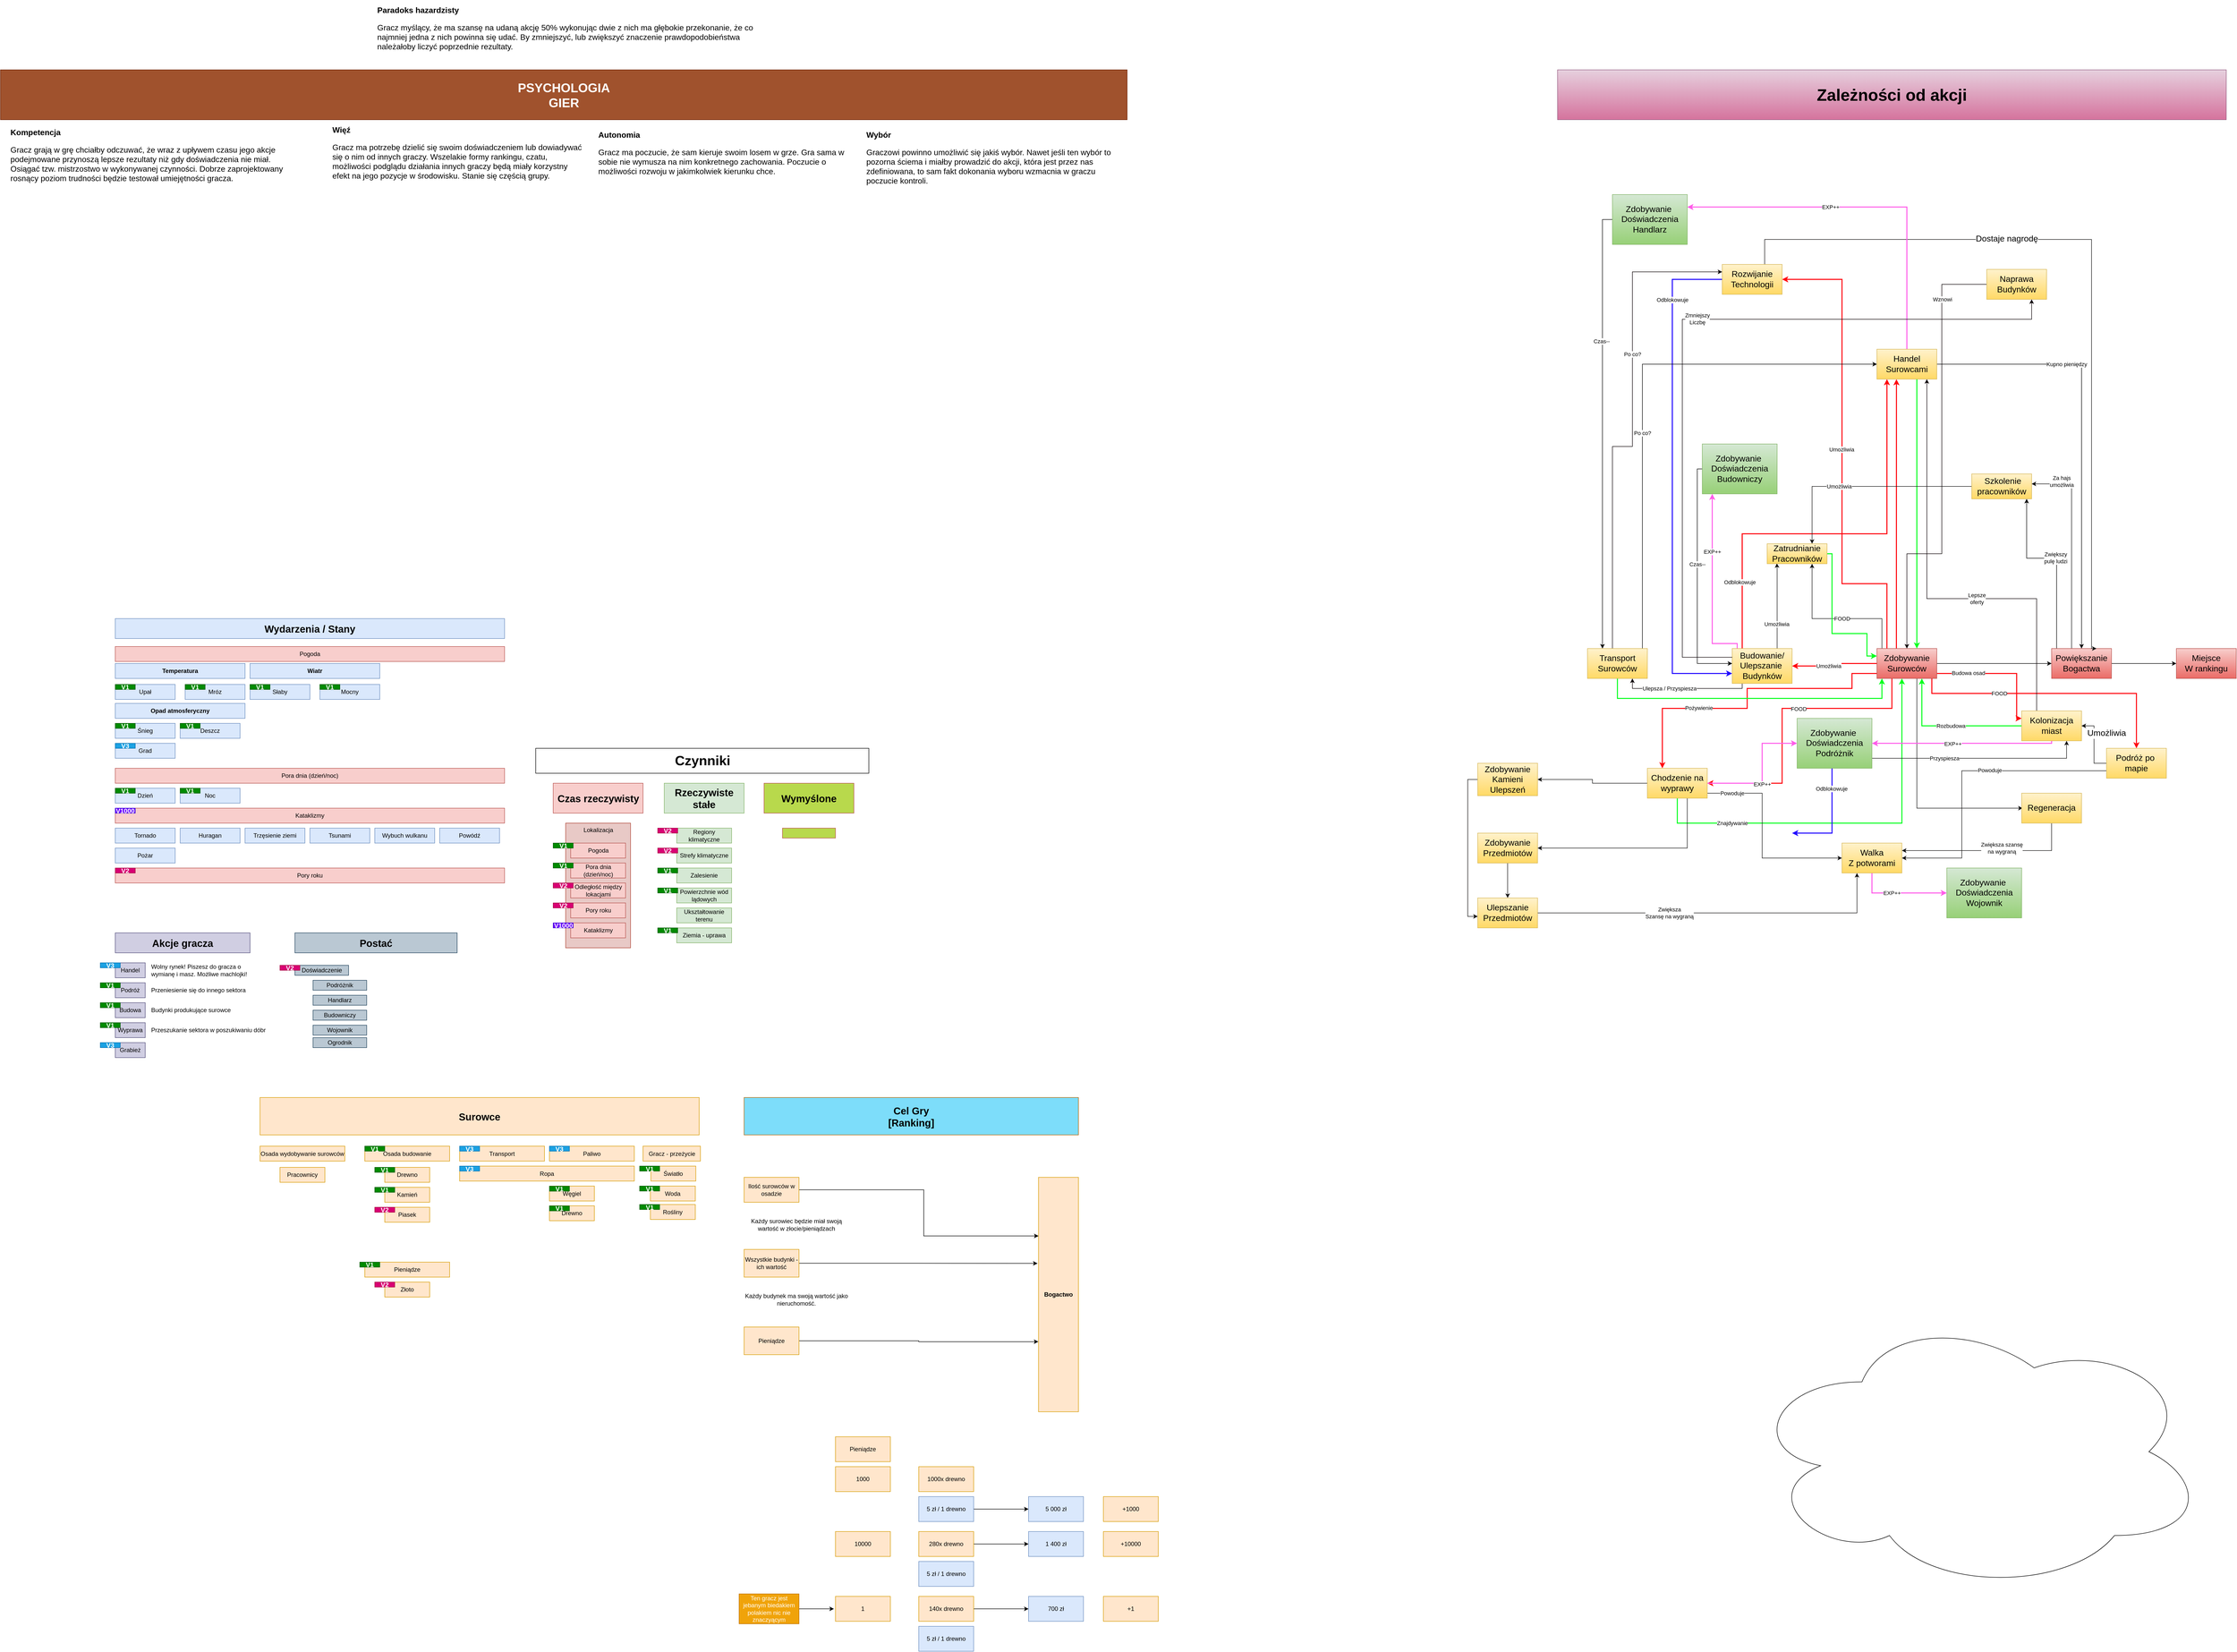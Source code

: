 <mxfile version="14.4.9" type="github" pages="10">
  <diagram id="s1T5G4_UyyOQQvvGk7o1" name="Główny diagram">
    <mxGraphModel dx="3903" dy="3220" grid="1" gridSize="10" guides="1" tooltips="1" connect="1" arrows="1" fold="1" page="1" pageScale="1" pageWidth="827" pageHeight="1169" math="0" shadow="0">
      <root>
        <mxCell id="0" />
        <mxCell id="1" parent="0" />
        <mxCell id="66ppqSFYWcakmLiYev5E-7" value="Lokalizacja" style="text;html=1;align=center;verticalAlign=top;whiteSpace=wrap;rounded=0;strokeColor=#ae4132;fillColor=#E8C9C6;" parent="1" vertex="1">
          <mxGeometry x="-637.5" y="-560" width="130" height="250" as="geometry" />
        </mxCell>
        <mxCell id="66ppqSFYWcakmLiYev5E-1" value="&lt;font style=&quot;font-size: 27px;&quot;&gt;Czynniki&lt;/font&gt;" style="text;html=1;align=center;verticalAlign=middle;whiteSpace=wrap;rounded=0;fontStyle=1;fontSize=27;fillColor=#ffffff;strokeColor=#000000;" parent="1" vertex="1">
          <mxGeometry x="-697.5" y="-710" width="667.5" height="50" as="geometry" />
        </mxCell>
        <mxCell id="66ppqSFYWcakmLiYev5E-3" value="Czas rzeczywisty" style="text;html=1;strokeColor=#b85450;fillColor=#f8cecc;align=center;verticalAlign=middle;whiteSpace=wrap;rounded=0;fontStyle=1;fontSize=20;" parent="1" vertex="1">
          <mxGeometry x="-662.5" y="-640" width="180" height="60" as="geometry" />
        </mxCell>
        <mxCell id="66ppqSFYWcakmLiYev5E-4" value="Rzeczywiste stałe" style="text;html=1;strokeColor=#82b366;align=center;verticalAlign=middle;whiteSpace=wrap;rounded=0;fillColor=#d5e8d4;fontStyle=1;fontSize=20;" parent="1" vertex="1">
          <mxGeometry x="-440" y="-640" width="160" height="60" as="geometry" />
        </mxCell>
        <mxCell id="66ppqSFYWcakmLiYev5E-5" value="Pogoda" style="text;html=1;strokeColor=#b85450;fillColor=#f8cecc;align=center;verticalAlign=middle;whiteSpace=wrap;rounded=0;" parent="1" vertex="1">
          <mxGeometry x="-627.5" y="-520" width="110" height="30" as="geometry" />
        </mxCell>
        <mxCell id="66ppqSFYWcakmLiYev5E-6" value="Pora dnia (dzień/noc)" style="text;html=1;strokeColor=#b85450;fillColor=#f8cecc;align=center;verticalAlign=middle;whiteSpace=wrap;rounded=0;" parent="1" vertex="1">
          <mxGeometry x="-627.5" y="-480" width="110" height="30" as="geometry" />
        </mxCell>
        <mxCell id="66ppqSFYWcakmLiYev5E-9" value="Odległość między lokacjami" style="text;html=1;strokeColor=#b85450;fillColor=#f8cecc;align=center;verticalAlign=middle;whiteSpace=wrap;rounded=0;" parent="1" vertex="1">
          <mxGeometry x="-627.5" y="-440" width="110" height="30" as="geometry" />
        </mxCell>
        <mxCell id="66ppqSFYWcakmLiYev5E-10" value="Pory roku" style="text;html=1;strokeColor=#b85450;fillColor=#f8cecc;align=center;verticalAlign=middle;whiteSpace=wrap;rounded=0;" parent="1" vertex="1">
          <mxGeometry x="-627.5" y="-400" width="110" height="30" as="geometry" />
        </mxCell>
        <mxCell id="66ppqSFYWcakmLiYev5E-13" value="Światło" style="text;html=1;strokeColor=#d79b00;align=center;verticalAlign=middle;whiteSpace=wrap;rounded=0;fillColor=#ffe6cc;" parent="1" vertex="1">
          <mxGeometry x="-466.75" y="127.5" width="90" height="30" as="geometry" />
        </mxCell>
        <mxCell id="66ppqSFYWcakmLiYev5E-14" value="Woda" style="text;html=1;strokeColor=#d79b00;align=center;verticalAlign=middle;whiteSpace=wrap;rounded=0;fillColor=#ffe6cc;" parent="1" vertex="1">
          <mxGeometry x="-467.75" y="167.5" width="90" height="30" as="geometry" />
        </mxCell>
        <mxCell id="66ppqSFYWcakmLiYev5E-15" value="Drewno" style="text;html=1;strokeColor=#d79b00;align=center;verticalAlign=middle;whiteSpace=wrap;rounded=0;fillColor=#ffe6cc;" parent="1" vertex="1">
          <mxGeometry x="-1000" y="130" width="90" height="30" as="geometry" />
        </mxCell>
        <mxCell id="66ppqSFYWcakmLiYev5E-17" value="Kamień" style="text;html=1;strokeColor=#d79b00;align=center;verticalAlign=middle;whiteSpace=wrap;rounded=0;fillColor=#ffe6cc;" parent="1" vertex="1">
          <mxGeometry x="-1000" y="170" width="90" height="30" as="geometry" />
        </mxCell>
        <mxCell id="66ppqSFYWcakmLiYev5E-20" value="Śnieg" style="text;html=1;strokeColor=#6c8ebf;align=center;verticalAlign=middle;whiteSpace=wrap;rounded=0;fillColor=#dae8fc;" parent="1" vertex="1">
          <mxGeometry x="-1540" y="-760" width="120" height="30" as="geometry" />
        </mxCell>
        <mxCell id="66ppqSFYWcakmLiYev5E-21" value="Upał" style="text;html=1;strokeColor=#6c8ebf;align=center;verticalAlign=middle;whiteSpace=wrap;rounded=0;fillColor=#dae8fc;" parent="1" vertex="1">
          <mxGeometry x="-1540" y="-838" width="120" height="30" as="geometry" />
        </mxCell>
        <mxCell id="66ppqSFYWcakmLiYev5E-22" value="Mróz" style="text;html=1;strokeColor=#6c8ebf;align=center;verticalAlign=middle;whiteSpace=wrap;rounded=0;fillColor=#dae8fc;" parent="1" vertex="1">
          <mxGeometry x="-1400" y="-838" width="120" height="30" as="geometry" />
        </mxCell>
        <mxCell id="66ppqSFYWcakmLiYev5E-23" value="Wiatr" style="text;html=1;strokeColor=#6c8ebf;align=center;verticalAlign=middle;whiteSpace=wrap;rounded=0;fillColor=#dae8fc;fontStyle=1" parent="1" vertex="1">
          <mxGeometry x="-1270" y="-880" width="260" height="30" as="geometry" />
        </mxCell>
        <mxCell id="66ppqSFYWcakmLiYev5E-24" value="Dzień" style="text;html=1;strokeColor=#6c8ebf;align=center;verticalAlign=middle;whiteSpace=wrap;rounded=0;fillColor=#dae8fc;" parent="1" vertex="1">
          <mxGeometry x="-1540" y="-630" width="120" height="30" as="geometry" />
        </mxCell>
        <mxCell id="66ppqSFYWcakmLiYev5E-25" value="Noc" style="text;html=1;strokeColor=#6c8ebf;align=center;verticalAlign=middle;whiteSpace=wrap;rounded=0;fillColor=#dae8fc;" parent="1" vertex="1">
          <mxGeometry x="-1410" y="-630" width="120" height="30" as="geometry" />
        </mxCell>
        <mxCell id="66ppqSFYWcakmLiYev5E-42" value="Pieniądze" style="text;html=1;strokeColor=#d79b00;align=center;verticalAlign=middle;whiteSpace=wrap;rounded=0;fillColor=#ffe6cc;" parent="1" vertex="1">
          <mxGeometry x="-1040" y="320" width="170" height="30" as="geometry" />
        </mxCell>
        <mxCell id="66ppqSFYWcakmLiYev5E-45" value="Gracz - przeżycie" style="text;html=1;strokeColor=#d79b00;align=center;verticalAlign=middle;whiteSpace=wrap;rounded=0;fillColor=#ffe6cc;" parent="1" vertex="1">
          <mxGeometry x="-482.5" y="87.5" width="115" height="30" as="geometry" />
        </mxCell>
        <mxCell id="66ppqSFYWcakmLiYev5E-46" value="Osada budowanie" style="text;html=1;strokeColor=#d79b00;align=center;verticalAlign=middle;whiteSpace=wrap;rounded=0;fillColor=#ffe6cc;" parent="1" vertex="1">
          <mxGeometry x="-1040" y="87.5" width="170" height="30" as="geometry" />
        </mxCell>
        <mxCell id="66ppqSFYWcakmLiYev5E-47" value="Regiony klimatyczne" style="text;html=1;strokeColor=#82b366;fillColor=#d5e8d4;align=center;verticalAlign=middle;whiteSpace=wrap;rounded=0;" parent="1" vertex="1">
          <mxGeometry x="-415" y="-550" width="110" height="30" as="geometry" />
        </mxCell>
        <mxCell id="66ppqSFYWcakmLiYev5E-48" value="Strefy klimatyczne" style="text;html=1;strokeColor=#82b366;fillColor=#d5e8d4;align=center;verticalAlign=middle;whiteSpace=wrap;rounded=0;" parent="1" vertex="1">
          <mxGeometry x="-415" y="-510" width="110" height="30" as="geometry" />
        </mxCell>
        <mxCell id="66ppqSFYWcakmLiYev5E-49" value="Zalesienie" style="text;html=1;strokeColor=#82b366;fillColor=#d5e8d4;align=center;verticalAlign=middle;whiteSpace=wrap;rounded=0;" parent="1" vertex="1">
          <mxGeometry x="-415" y="-470" width="110" height="30" as="geometry" />
        </mxCell>
        <mxCell id="66ppqSFYWcakmLiYev5E-50" value="Powierzchnie wód lądowych" style="text;html=1;strokeColor=#82b366;fillColor=#d5e8d4;align=center;verticalAlign=middle;whiteSpace=wrap;rounded=0;" parent="1" vertex="1">
          <mxGeometry x="-415" y="-430" width="110" height="30" as="geometry" />
        </mxCell>
        <mxCell id="66ppqSFYWcakmLiYev5E-51" value="Ukształtowanie terenu" style="text;html=1;strokeColor=#82b366;fillColor=#d5e8d4;align=center;verticalAlign=middle;whiteSpace=wrap;rounded=0;" parent="1" vertex="1">
          <mxGeometry x="-415" y="-390" width="110" height="30" as="geometry" />
        </mxCell>
        <mxCell id="oXAvsfGYZr8Y8UCK608o-1" value="Surowce" style="text;html=1;strokeColor=#d79b00;align=center;verticalAlign=middle;whiteSpace=wrap;rounded=0;fillColor=#ffe6cc;fontStyle=1;fontSize=20;" parent="1" vertex="1">
          <mxGeometry x="-1250" y="-10" width="880" height="75" as="geometry" />
        </mxCell>
        <mxCell id="oXAvsfGYZr8Y8UCK608o-2" value="Wydarzenia / Stany" style="text;html=1;strokeColor=#6c8ebf;align=center;verticalAlign=middle;whiteSpace=wrap;rounded=0;fillColor=#dae8fc;fontStyle=1;fontSize=20;" parent="1" vertex="1">
          <mxGeometry x="-1540" y="-970" width="780" height="40" as="geometry" />
        </mxCell>
        <mxCell id="oXAvsfGYZr8Y8UCK608o-3" value="Złoto" style="text;html=1;strokeColor=#d79b00;align=center;verticalAlign=middle;whiteSpace=wrap;rounded=0;fillColor=#ffe6cc;" parent="1" vertex="1">
          <mxGeometry x="-1000" y="360" width="90" height="30" as="geometry" />
        </mxCell>
        <mxCell id="-8hV_uR0am9r289qLI6k-5" value="Akcje gracza" style="text;html=1;strokeColor=#56517e;fillColor=#d0cee2;align=center;verticalAlign=middle;whiteSpace=wrap;rounded=0;fontSize=20;fontStyle=1" parent="1" vertex="1">
          <mxGeometry x="-1540" y="-340" width="270" height="40" as="geometry" />
        </mxCell>
        <mxCell id="-8hV_uR0am9r289qLI6k-6" value="" style="ellipse;shape=cloud;whiteSpace=wrap;html=1;fontSize=20;" parent="1" vertex="1">
          <mxGeometry x="1730" y="420" width="920" height="560" as="geometry" />
        </mxCell>
        <mxCell id="-8hV_uR0am9r289qLI6k-7" value="&lt;font style=&quot;font-size: 12px&quot;&gt;Handel&lt;/font&gt;" style="text;html=1;strokeColor=#56517e;fillColor=#d0cee2;align=center;verticalAlign=middle;whiteSpace=wrap;rounded=0;fontSize=12;fontStyle=0" parent="1" vertex="1">
          <mxGeometry x="-1540" y="-280" width="60" height="30" as="geometry" />
        </mxCell>
        <mxCell id="-8hV_uR0am9r289qLI6k-8" value="&lt;font style=&quot;font-size: 12px&quot;&gt;Podróż&lt;/font&gt;" style="text;html=1;strokeColor=#56517e;fillColor=#d0cee2;align=center;verticalAlign=middle;whiteSpace=wrap;rounded=0;fontSize=12;fontStyle=0" parent="1" vertex="1">
          <mxGeometry x="-1540" y="-240" width="60" height="30" as="geometry" />
        </mxCell>
        <mxCell id="-8hV_uR0am9r289qLI6k-9" value="&lt;font style=&quot;font-size: 12px&quot;&gt;Budowa&lt;/font&gt;" style="text;html=1;strokeColor=#56517e;fillColor=#d0cee2;align=center;verticalAlign=middle;whiteSpace=wrap;rounded=0;fontSize=12;fontStyle=0" parent="1" vertex="1">
          <mxGeometry x="-1540" y="-200" width="60" height="30" as="geometry" />
        </mxCell>
        <mxCell id="-8hV_uR0am9r289qLI6k-10" value="&lt;font style=&quot;font-size: 12px&quot;&gt;Wyprawa&lt;/font&gt;" style="text;html=1;strokeColor=#56517e;fillColor=#d0cee2;align=center;verticalAlign=middle;whiteSpace=wrap;rounded=0;fontSize=12;fontStyle=0" parent="1" vertex="1">
          <mxGeometry x="-1540" y="-160" width="60" height="30" as="geometry" />
        </mxCell>
        <mxCell id="-8hV_uR0am9r289qLI6k-11" value="&lt;font style=&quot;font-size: 12px&quot;&gt;Grabież&lt;/font&gt;" style="text;html=1;strokeColor=#56517e;fillColor=#d0cee2;align=center;verticalAlign=middle;whiteSpace=wrap;rounded=0;fontSize=12;fontStyle=0" parent="1" vertex="1">
          <mxGeometry x="-1540" y="-120" width="60" height="30" as="geometry" />
        </mxCell>
        <mxCell id="-8hV_uR0am9r289qLI6k-12" value="Pogoda" style="text;html=1;strokeColor=#b85450;fillColor=#f8cecc;align=center;verticalAlign=middle;whiteSpace=wrap;rounded=0;" parent="1" vertex="1">
          <mxGeometry x="-1540" y="-914" width="780" height="30" as="geometry" />
        </mxCell>
        <mxCell id="-8hV_uR0am9r289qLI6k-13" value="Pora dnia (dzień/noc)" style="text;html=1;strokeColor=#b85450;fillColor=#f8cecc;align=center;verticalAlign=middle;whiteSpace=wrap;rounded=0;" parent="1" vertex="1">
          <mxGeometry x="-1540" y="-670" width="780" height="30" as="geometry" />
        </mxCell>
        <mxCell id="-8hV_uR0am9r289qLI6k-14" value="Kataklizmy" style="text;html=1;strokeColor=#b85450;fillColor=#f8cecc;align=center;verticalAlign=middle;whiteSpace=wrap;rounded=0;" parent="1" vertex="1">
          <mxGeometry x="-1540" y="-590" width="780" height="30" as="geometry" />
        </mxCell>
        <mxCell id="-8hV_uR0am9r289qLI6k-15" value="Tornado" style="text;html=1;strokeColor=#6c8ebf;align=center;verticalAlign=middle;whiteSpace=wrap;rounded=0;fillColor=#dae8fc;" parent="1" vertex="1">
          <mxGeometry x="-1540" y="-550" width="120" height="30" as="geometry" />
        </mxCell>
        <mxCell id="-8hV_uR0am9r289qLI6k-16" value="Huragan" style="text;html=1;strokeColor=#6c8ebf;align=center;verticalAlign=middle;whiteSpace=wrap;rounded=0;fillColor=#dae8fc;" parent="1" vertex="1">
          <mxGeometry x="-1410" y="-550" width="120" height="30" as="geometry" />
        </mxCell>
        <mxCell id="-8hV_uR0am9r289qLI6k-17" value="Trzęsienie ziemi" style="text;html=1;strokeColor=#6c8ebf;align=center;verticalAlign=middle;whiteSpace=wrap;rounded=0;fillColor=#dae8fc;" parent="1" vertex="1">
          <mxGeometry x="-1280" y="-550" width="120" height="30" as="geometry" />
        </mxCell>
        <mxCell id="-8hV_uR0am9r289qLI6k-19" value="Tsunami" style="text;html=1;strokeColor=#6c8ebf;align=center;verticalAlign=middle;whiteSpace=wrap;rounded=0;fillColor=#dae8fc;" parent="1" vertex="1">
          <mxGeometry x="-1150" y="-550" width="120" height="30" as="geometry" />
        </mxCell>
        <mxCell id="-8hV_uR0am9r289qLI6k-20" value="Wybuch wulkanu" style="text;html=1;strokeColor=#6c8ebf;align=center;verticalAlign=middle;whiteSpace=wrap;rounded=0;fillColor=#dae8fc;" parent="1" vertex="1">
          <mxGeometry x="-1020" y="-550" width="120" height="30" as="geometry" />
        </mxCell>
        <mxCell id="-8hV_uR0am9r289qLI6k-21" value="Powódź" style="text;html=1;strokeColor=#6c8ebf;align=center;verticalAlign=middle;whiteSpace=wrap;rounded=0;fillColor=#dae8fc;" parent="1" vertex="1">
          <mxGeometry x="-890" y="-550" width="120" height="30" as="geometry" />
        </mxCell>
        <mxCell id="-8hV_uR0am9r289qLI6k-22" value="Pożar" style="text;html=1;strokeColor=#6c8ebf;align=center;verticalAlign=middle;whiteSpace=wrap;rounded=0;fillColor=#dae8fc;" parent="1" vertex="1">
          <mxGeometry x="-1540" y="-510" width="120" height="30" as="geometry" />
        </mxCell>
        <mxCell id="459erpeiZZJnGHnjitM--6" value="Piasek" style="text;html=1;strokeColor=#d79b00;align=center;verticalAlign=middle;whiteSpace=wrap;rounded=0;fillColor=#ffe6cc;" parent="1" vertex="1">
          <mxGeometry x="-1000" y="210" width="90" height="30" as="geometry" />
        </mxCell>
        <mxCell id="459erpeiZZJnGHnjitM--8" value="Węgiel" style="text;html=1;strokeColor=#d79b00;align=center;verticalAlign=middle;whiteSpace=wrap;rounded=0;fillColor=#ffe6cc;" parent="1" vertex="1">
          <mxGeometry x="-670" y="167.5" width="90" height="30" as="geometry" />
        </mxCell>
        <mxCell id="459erpeiZZJnGHnjitM--20" value="Temperatura" style="text;html=1;strokeColor=#6c8ebf;align=center;verticalAlign=middle;whiteSpace=wrap;rounded=0;fillColor=#dae8fc;fontStyle=1" parent="1" vertex="1">
          <mxGeometry x="-1540" y="-880" width="260" height="30" as="geometry" />
        </mxCell>
        <mxCell id="459erpeiZZJnGHnjitM--21" value="Opad atmosferyczny" style="text;html=1;strokeColor=#6c8ebf;align=center;verticalAlign=middle;whiteSpace=wrap;rounded=0;fillColor=#dae8fc;fontStyle=1" parent="1" vertex="1">
          <mxGeometry x="-1540" y="-800" width="260" height="30" as="geometry" />
        </mxCell>
        <mxCell id="459erpeiZZJnGHnjitM--22" value="Deszcz" style="text;html=1;strokeColor=#6c8ebf;align=center;verticalAlign=middle;whiteSpace=wrap;rounded=0;fillColor=#dae8fc;" parent="1" vertex="1">
          <mxGeometry x="-1410" y="-760" width="120" height="30" as="geometry" />
        </mxCell>
        <mxCell id="459erpeiZZJnGHnjitM--23" value="Grad" style="text;html=1;strokeColor=#6c8ebf;align=center;verticalAlign=middle;whiteSpace=wrap;rounded=0;fillColor=#dae8fc;" parent="1" vertex="1">
          <mxGeometry x="-1540" y="-720" width="120" height="30" as="geometry" />
        </mxCell>
        <mxCell id="459erpeiZZJnGHnjitM--24" value="Słaby" style="text;html=1;strokeColor=#6c8ebf;align=center;verticalAlign=middle;whiteSpace=wrap;rounded=0;fillColor=#dae8fc;" parent="1" vertex="1">
          <mxGeometry x="-1270" y="-838" width="120" height="30" as="geometry" />
        </mxCell>
        <mxCell id="459erpeiZZJnGHnjitM--25" value="Mocny" style="text;html=1;strokeColor=#6c8ebf;align=center;verticalAlign=middle;whiteSpace=wrap;rounded=0;fillColor=#dae8fc;" parent="1" vertex="1">
          <mxGeometry x="-1130" y="-838" width="120" height="30" as="geometry" />
        </mxCell>
        <mxCell id="459erpeiZZJnGHnjitM--26" value="Ropa" style="text;html=1;strokeColor=#d79b00;align=center;verticalAlign=middle;whiteSpace=wrap;rounded=0;fillColor=#ffe6cc;" parent="1" vertex="1">
          <mxGeometry x="-850" y="127.5" width="350" height="30" as="geometry" />
        </mxCell>
        <mxCell id="nHfbyOKPsdQzL7QEbSeV-1" value="Postać" style="text;html=1;strokeColor=#23445d;align=center;verticalAlign=middle;whiteSpace=wrap;rounded=0;fillColor=#bac8d3;fontStyle=1;fontSize=20;" parent="1" vertex="1">
          <mxGeometry x="-1180" y="-340" width="325" height="40" as="geometry" />
        </mxCell>
        <mxCell id="nHfbyOKPsdQzL7QEbSeV-2" value="Doświadczenie" style="text;html=1;strokeColor=#23445d;align=center;verticalAlign=middle;whiteSpace=wrap;rounded=0;fillColor=#bac8d3;fontStyle=0;fontSize=12;" parent="1" vertex="1">
          <mxGeometry x="-1180" y="-275" width="107.5" height="20" as="geometry" />
        </mxCell>
        <mxCell id="nHfbyOKPsdQzL7QEbSeV-4" value="Przeniesienie się do innego sektora" style="text;html=1;strokeColor=none;fillColor=none;align=left;verticalAlign=middle;whiteSpace=wrap;rounded=0;fontSize=12;" parent="1" vertex="1">
          <mxGeometry x="-1470" y="-235" width="220" height="20" as="geometry" />
        </mxCell>
        <mxCell id="nHfbyOKPsdQzL7QEbSeV-5" value="Przeszukanie sektora w poszukiwaniu dóbr" style="text;html=1;strokeColor=none;fillColor=none;align=left;verticalAlign=middle;whiteSpace=wrap;rounded=0;fontSize=12;" parent="1" vertex="1">
          <mxGeometry x="-1470" y="-155" width="260" height="20" as="geometry" />
        </mxCell>
        <mxCell id="E7wzpauJ5o3vNnoUzGb9-1" value="Podróżnik" style="text;html=1;strokeColor=#23445d;align=center;verticalAlign=middle;whiteSpace=wrap;rounded=0;fillColor=#bac8d3;fontStyle=0;fontSize=12;" parent="1" vertex="1">
          <mxGeometry x="-1143.75" y="-245" width="107.5" height="20" as="geometry" />
        </mxCell>
        <mxCell id="E7wzpauJ5o3vNnoUzGb9-2" value="Handlarz" style="text;html=1;strokeColor=#23445d;align=center;verticalAlign=middle;whiteSpace=wrap;rounded=0;fillColor=#bac8d3;fontStyle=0;fontSize=12;" parent="1" vertex="1">
          <mxGeometry x="-1143.75" y="-215" width="107.5" height="20" as="geometry" />
        </mxCell>
        <mxCell id="E7wzpauJ5o3vNnoUzGb9-3" value="Budowniczy" style="text;html=1;strokeColor=#23445d;align=center;verticalAlign=middle;whiteSpace=wrap;rounded=0;fillColor=#bac8d3;fontStyle=0;fontSize=12;" parent="1" vertex="1">
          <mxGeometry x="-1143.75" y="-185" width="107.5" height="20" as="geometry" />
        </mxCell>
        <mxCell id="E7wzpauJ5o3vNnoUzGb9-4" value="Wojownik" style="text;html=1;strokeColor=#23445d;align=center;verticalAlign=middle;whiteSpace=wrap;rounded=0;fillColor=#bac8d3;fontStyle=0;fontSize=12;" parent="1" vertex="1">
          <mxGeometry x="-1143.75" y="-155" width="107.5" height="20" as="geometry" />
        </mxCell>
        <mxCell id="E7wzpauJ5o3vNnoUzGb9-5" value="Kataklizmy" style="text;html=1;strokeColor=#b85450;fillColor=#f8cecc;align=center;verticalAlign=middle;whiteSpace=wrap;rounded=0;" parent="1" vertex="1">
          <mxGeometry x="-627.5" y="-360" width="110" height="30" as="geometry" />
        </mxCell>
        <mxCell id="E7wzpauJ5o3vNnoUzGb9-6" value="Pory roku" style="text;html=1;strokeColor=#b85450;fillColor=#f8cecc;align=center;verticalAlign=middle;whiteSpace=wrap;rounded=0;" parent="1" vertex="1">
          <mxGeometry x="-1540" y="-470" width="780" height="30" as="geometry" />
        </mxCell>
        <mxCell id="E7wzpauJ5o3vNnoUzGb9-7" value="Budynki produkujące surowce" style="text;html=1;strokeColor=none;fillColor=none;align=left;verticalAlign=middle;whiteSpace=wrap;rounded=0;fontSize=12;" parent="1" vertex="1">
          <mxGeometry x="-1470" y="-195" width="185" height="20" as="geometry" />
        </mxCell>
        <mxCell id="E7wzpauJ5o3vNnoUzGb9-8" value="Wolny rynek! Piszesz do gracza o wymianę i masz. Możliwe machlojki!" style="text;html=1;strokeColor=none;fillColor=none;align=left;verticalAlign=middle;whiteSpace=wrap;rounded=0;fontSize=12;" parent="1" vertex="1">
          <mxGeometry x="-1470" y="-275" width="230" height="20" as="geometry" />
        </mxCell>
        <mxCell id="ixROEpND-YVft21zMLNe-8" value="Transport" style="text;html=1;strokeColor=#d79b00;align=center;verticalAlign=middle;whiteSpace=wrap;rounded=0;fillColor=#ffe6cc;" parent="1" vertex="1">
          <mxGeometry x="-850" y="87.5" width="170" height="30" as="geometry" />
        </mxCell>
        <mxCell id="ixROEpND-YVft21zMLNe-9" value="Cel Gry&lt;br&gt;[Ranking]" style="text;html=1;strokeColor=#b46504;align=center;verticalAlign=middle;whiteSpace=wrap;rounded=0;fontStyle=1;fontSize=20;fillColor=#7DDDFA;" parent="1" vertex="1">
          <mxGeometry x="-280" y="-10" width="670" height="75" as="geometry" />
        </mxCell>
        <mxCell id="ixROEpND-YVft21zMLNe-13" value="Bogactwo" style="text;html=1;strokeColor=#d79b00;align=center;verticalAlign=middle;whiteSpace=wrap;rounded=0;fillColor=#ffe6cc;fontStyle=1" parent="1" vertex="1">
          <mxGeometry x="310" y="150" width="80" height="470" as="geometry" />
        </mxCell>
        <mxCell id="M4L2I2qzeSbnGrcLcPVJ-5" style="edgeStyle=orthogonalEdgeStyle;rounded=0;orthogonalLoop=1;jettySize=auto;html=1;entryX=0;entryY=0.25;entryDx=0;entryDy=0;fontSize=12;" parent="1" source="ixROEpND-YVft21zMLNe-15" target="ixROEpND-YVft21zMLNe-13" edge="1">
          <mxGeometry relative="1" as="geometry">
            <Array as="points">
              <mxPoint x="80" y="175" />
              <mxPoint x="80" y="267" />
            </Array>
          </mxGeometry>
        </mxCell>
        <mxCell id="ixROEpND-YVft21zMLNe-15" value="Ilość surowców w osadzie" style="text;html=1;strokeColor=#d79b00;align=center;verticalAlign=middle;whiteSpace=wrap;rounded=0;fillColor=#ffe6cc;" parent="1" vertex="1">
          <mxGeometry x="-280" y="150" width="110" height="50" as="geometry" />
        </mxCell>
        <mxCell id="ixROEpND-YVft21zMLNe-17" value="Paliwo" style="text;html=1;strokeColor=#d79b00;align=center;verticalAlign=middle;whiteSpace=wrap;rounded=0;fillColor=#ffe6cc;" parent="1" vertex="1">
          <mxGeometry x="-670" y="87.5" width="170" height="30" as="geometry" />
        </mxCell>
        <mxCell id="ixROEpND-YVft21zMLNe-18" value="Drewno" style="text;html=1;strokeColor=#d79b00;align=center;verticalAlign=middle;whiteSpace=wrap;rounded=0;fillColor=#ffe6cc;" parent="1" vertex="1">
          <mxGeometry x="-670" y="207" width="90" height="30" as="geometry" />
        </mxCell>
        <mxCell id="ixROEpND-YVft21zMLNe-19" value="Ogrodnik" style="text;html=1;strokeColor=#23445d;align=center;verticalAlign=middle;whiteSpace=wrap;rounded=0;fillColor=#bac8d3;fontStyle=0;fontSize=12;" parent="1" vertex="1">
          <mxGeometry x="-1143.75" y="-130" width="107.5" height="20" as="geometry" />
        </mxCell>
        <mxCell id="waTGhCp54R458pH0UF0M-2" value="V1" style="rounded=0;whiteSpace=wrap;html=1;fontSize=13;fontStyle=1;fillColor=#008a00;strokeColor=#005700;fontColor=#ffffff;" parent="1" vertex="1">
          <mxGeometry x="-1570" y="-240" width="40" height="10" as="geometry" />
        </mxCell>
        <mxCell id="waTGhCp54R458pH0UF0M-4" value="V1" style="rounded=0;whiteSpace=wrap;html=1;fontSize=13;fontStyle=1;fillColor=#008a00;strokeColor=#005700;fontColor=#ffffff;" parent="1" vertex="1">
          <mxGeometry x="-1570" y="-160" width="40" height="10" as="geometry" />
        </mxCell>
        <mxCell id="waTGhCp54R458pH0UF0M-5" value="V1" style="rounded=0;whiteSpace=wrap;html=1;fontSize=13;fontStyle=1;fillColor=#008a00;strokeColor=#005700;fontColor=#ffffff;" parent="1" vertex="1">
          <mxGeometry x="-662.5" y="-520" width="40" height="10" as="geometry" />
        </mxCell>
        <mxCell id="waTGhCp54R458pH0UF0M-6" value="V1" style="rounded=0;whiteSpace=wrap;html=1;fontSize=13;fontStyle=1;fillColor=#008a00;strokeColor=#005700;fontColor=#ffffff;" parent="1" vertex="1">
          <mxGeometry x="-662.5" y="-480" width="40" height="10" as="geometry" />
        </mxCell>
        <mxCell id="waTGhCp54R458pH0UF0M-8" value="V1" style="rounded=0;whiteSpace=wrap;html=1;fontSize=13;fontStyle=1;fillColor=#008a00;strokeColor=#005700;fontColor=#ffffff;" parent="1" vertex="1">
          <mxGeometry x="-453" y="-470" width="40" height="10" as="geometry" />
        </mxCell>
        <mxCell id="waTGhCp54R458pH0UF0M-9" value="V1" style="rounded=0;whiteSpace=wrap;html=1;fontSize=13;fontStyle=1;fillColor=#008a00;strokeColor=#005700;fontColor=#ffffff;" parent="1" vertex="1">
          <mxGeometry x="-453" y="-430" width="40" height="10" as="geometry" />
        </mxCell>
        <mxCell id="waTGhCp54R458pH0UF0M-10" value="V1" style="rounded=0;whiteSpace=wrap;html=1;fontSize=13;fontStyle=1;fillColor=#008a00;strokeColor=#005700;fontColor=#ffffff;" parent="1" vertex="1">
          <mxGeometry x="-1270" y="-838" width="40" height="10" as="geometry" />
        </mxCell>
        <mxCell id="waTGhCp54R458pH0UF0M-11" value="V1" style="rounded=0;whiteSpace=wrap;html=1;fontSize=13;fontStyle=1;fillColor=#008a00;strokeColor=#005700;fontColor=#ffffff;" parent="1" vertex="1">
          <mxGeometry x="-1130" y="-838" width="40" height="10" as="geometry" />
        </mxCell>
        <mxCell id="waTGhCp54R458pH0UF0M-12" value="V1" style="rounded=0;whiteSpace=wrap;html=1;fontSize=13;fontStyle=1;fillColor=#008a00;strokeColor=#005700;fontColor=#ffffff;" parent="1" vertex="1">
          <mxGeometry x="-1540" y="-838" width="40" height="10" as="geometry" />
        </mxCell>
        <mxCell id="waTGhCp54R458pH0UF0M-13" value="V1" style="rounded=0;whiteSpace=wrap;html=1;fontSize=13;fontStyle=1;fillColor=#008a00;strokeColor=#005700;fontColor=#ffffff;" parent="1" vertex="1">
          <mxGeometry x="-1400" y="-838" width="40" height="10" as="geometry" />
        </mxCell>
        <mxCell id="waTGhCp54R458pH0UF0M-14" value="V1" style="rounded=0;whiteSpace=wrap;html=1;fontSize=13;fontStyle=1;fillColor=#008a00;strokeColor=#005700;fontColor=#ffffff;" parent="1" vertex="1">
          <mxGeometry x="-1540" y="-760" width="40" height="10" as="geometry" />
        </mxCell>
        <mxCell id="waTGhCp54R458pH0UF0M-15" value="V1" style="rounded=0;whiteSpace=wrap;html=1;fontSize=13;fontStyle=1;fillColor=#008a00;strokeColor=#005700;fontColor=#ffffff;" parent="1" vertex="1">
          <mxGeometry x="-1410" y="-760" width="40" height="10" as="geometry" />
        </mxCell>
        <mxCell id="waTGhCp54R458pH0UF0M-17" value="V1" style="rounded=0;whiteSpace=wrap;html=1;fontSize=13;fontStyle=1;fillColor=#008a00;strokeColor=#005700;fontColor=#ffffff;" parent="1" vertex="1">
          <mxGeometry x="-1540" y="-630" width="40" height="10" as="geometry" />
        </mxCell>
        <mxCell id="waTGhCp54R458pH0UF0M-18" value="V1" style="rounded=0;whiteSpace=wrap;html=1;fontSize=13;fontStyle=1;fillColor=#008a00;strokeColor=#005700;fontColor=#ffffff;" parent="1" vertex="1">
          <mxGeometry x="-1410" y="-630" width="40" height="10" as="geometry" />
        </mxCell>
        <mxCell id="waTGhCp54R458pH0UF0M-21" value="V1" style="rounded=0;whiteSpace=wrap;html=1;fontSize=13;fontStyle=1;fillColor=#008a00;strokeColor=#005700;fontColor=#ffffff;" parent="1" vertex="1">
          <mxGeometry x="-1020" y="130" width="40" height="10" as="geometry" />
        </mxCell>
        <mxCell id="waTGhCp54R458pH0UF0M-22" value="V1" style="rounded=0;whiteSpace=wrap;html=1;fontSize=13;fontStyle=1;fillColor=#008a00;strokeColor=#005700;fontColor=#ffffff;" parent="1" vertex="1">
          <mxGeometry x="-1020" y="170" width="40" height="10" as="geometry" />
        </mxCell>
        <mxCell id="waTGhCp54R458pH0UF0M-23" value="V1" style="rounded=0;whiteSpace=wrap;html=1;fontSize=13;fontStyle=1;fillColor=#008a00;strokeColor=#005700;fontColor=#ffffff;" parent="1" vertex="1">
          <mxGeometry x="-489.25" y="167.5" width="40" height="10" as="geometry" />
        </mxCell>
        <mxCell id="waTGhCp54R458pH0UF0M-24" value="V1" style="rounded=0;whiteSpace=wrap;html=1;fontSize=13;fontStyle=1;fillColor=#008a00;strokeColor=#005700;fontColor=#ffffff;" parent="1" vertex="1">
          <mxGeometry x="-489.25" y="127.5" width="40" height="10" as="geometry" />
        </mxCell>
        <mxCell id="waTGhCp54R458pH0UF0M-25" value="V1" style="rounded=0;whiteSpace=wrap;html=1;fontSize=13;fontStyle=1;fillColor=#008a00;strokeColor=#005700;fontColor=#ffffff;" parent="1" vertex="1">
          <mxGeometry x="-1050" y="320" width="40" height="10" as="geometry" />
        </mxCell>
        <mxCell id="XuCBXblhuC3XOCB6aSPP-1" value="Rośliny" style="text;html=1;strokeColor=#d79b00;align=center;verticalAlign=middle;whiteSpace=wrap;rounded=0;fillColor=#ffe6cc;" parent="1" vertex="1">
          <mxGeometry x="-467.75" y="204.5" width="90" height="30" as="geometry" />
        </mxCell>
        <mxCell id="XuCBXblhuC3XOCB6aSPP-2" value="V1" style="rounded=0;whiteSpace=wrap;html=1;fontSize=13;fontStyle=1;fillColor=#008a00;strokeColor=#005700;fontColor=#ffffff;" parent="1" vertex="1">
          <mxGeometry x="-489.25" y="204.5" width="40" height="10" as="geometry" />
        </mxCell>
        <mxCell id="XuCBXblhuC3XOCB6aSPP-3" value="Ziemia - uprawa" style="text;html=1;strokeColor=#82b366;fillColor=#d5e8d4;align=center;verticalAlign=middle;whiteSpace=wrap;rounded=0;" parent="1" vertex="1">
          <mxGeometry x="-415" y="-350" width="110" height="30" as="geometry" />
        </mxCell>
        <mxCell id="Z3U-8vSSL72EjK_b6uGn-1" value="V2" style="rounded=0;whiteSpace=wrap;html=1;fontSize=13;fontStyle=1;fillColor=#d80073;strokeColor=#A50040;fontColor=#ffffff;" parent="1" vertex="1">
          <mxGeometry x="-1210" y="-275" width="40" height="10" as="geometry" />
        </mxCell>
        <mxCell id="Z3U-8vSSL72EjK_b6uGn-3" value="V1000" style="rounded=0;whiteSpace=wrap;html=1;fontSize=13;fontStyle=1;fillColor=#6a00ff;strokeColor=#3700CC;fontColor=#ffffff;" parent="1" vertex="1">
          <mxGeometry x="-1540" y="-590" width="40" height="10" as="geometry" />
        </mxCell>
        <mxCell id="Z3U-8vSSL72EjK_b6uGn-11" value="V2" style="rounded=0;whiteSpace=wrap;html=1;fontSize=13;fontStyle=1;fillColor=#d80073;strokeColor=#A50040;fontColor=#ffffff;" parent="1" vertex="1">
          <mxGeometry x="-1540" y="-470" width="40" height="10" as="geometry" />
        </mxCell>
        <mxCell id="Z3U-8vSSL72EjK_b6uGn-12" value="V2" style="rounded=0;whiteSpace=wrap;html=1;fontSize=13;fontStyle=1;fillColor=#d80073;strokeColor=#A50040;fontColor=#ffffff;" parent="1" vertex="1">
          <mxGeometry x="-662.5" y="-400" width="40" height="10" as="geometry" />
        </mxCell>
        <mxCell id="Z3U-8vSSL72EjK_b6uGn-13" value="V2" style="rounded=0;whiteSpace=wrap;html=1;fontSize=13;fontStyle=1;fillColor=#d80073;strokeColor=#A50040;fontColor=#ffffff;" parent="1" vertex="1">
          <mxGeometry x="-662.5" y="-440" width="40" height="10" as="geometry" />
        </mxCell>
        <mxCell id="Z3U-8vSSL72EjK_b6uGn-14" value="V1000" style="rounded=0;whiteSpace=wrap;html=1;fontSize=13;fontStyle=1;fillColor=#6a00ff;strokeColor=#3700CC;fontColor=#ffffff;" parent="1" vertex="1">
          <mxGeometry x="-662.5" y="-360" width="40" height="10" as="geometry" />
        </mxCell>
        <mxCell id="Z3U-8vSSL72EjK_b6uGn-15" value="V2" style="rounded=0;whiteSpace=wrap;html=1;fontSize=13;fontStyle=1;fillColor=#d80073;strokeColor=#A50040;fontColor=#ffffff;" parent="1" vertex="1">
          <mxGeometry x="-453" y="-550" width="40" height="10" as="geometry" />
        </mxCell>
        <mxCell id="Z3U-8vSSL72EjK_b6uGn-16" value="V2" style="rounded=0;whiteSpace=wrap;html=1;fontSize=13;fontStyle=1;fillColor=#d80073;strokeColor=#A50040;fontColor=#ffffff;" parent="1" vertex="1">
          <mxGeometry x="-453" y="-510" width="40" height="10" as="geometry" />
        </mxCell>
        <mxCell id="Z3U-8vSSL72EjK_b6uGn-17" value="V1" style="rounded=0;whiteSpace=wrap;html=1;fontSize=13;fontStyle=1;fillColor=#008a00;strokeColor=#005700;fontColor=#ffffff;" parent="1" vertex="1">
          <mxGeometry x="-453" y="-350" width="40" height="10" as="geometry" />
        </mxCell>
        <mxCell id="Z3U-8vSSL72EjK_b6uGn-18" value="V3" style="rounded=0;whiteSpace=wrap;html=1;fontSize=13;fontStyle=1;fillColor=#1ba1e2;strokeColor=#006EAF;fontColor=#ffffff;" parent="1" vertex="1">
          <mxGeometry x="-1540" y="-720" width="40" height="10" as="geometry" />
        </mxCell>
        <mxCell id="Z3U-8vSSL72EjK_b6uGn-19" value="V3" style="rounded=0;whiteSpace=wrap;html=1;fontSize=13;fontStyle=1;fillColor=#1ba1e2;strokeColor=#006EAF;fontColor=#ffffff;" parent="1" vertex="1">
          <mxGeometry x="-1570" y="-280" width="40" height="10" as="geometry" />
        </mxCell>
        <mxCell id="Z3U-8vSSL72EjK_b6uGn-20" value="V1" style="rounded=0;whiteSpace=wrap;html=1;fontSize=13;fontStyle=1;fillColor=#008a00;strokeColor=#005700;fontColor=#ffffff;" parent="1" vertex="1">
          <mxGeometry x="-1570" y="-200" width="40" height="10" as="geometry" />
        </mxCell>
        <mxCell id="Z3U-8vSSL72EjK_b6uGn-21" value="V3" style="rounded=0;whiteSpace=wrap;html=1;fontSize=13;fontStyle=1;fillColor=#1ba1e2;strokeColor=#006EAF;fontColor=#ffffff;" parent="1" vertex="1">
          <mxGeometry x="-1570" y="-120" width="40" height="10" as="geometry" />
        </mxCell>
        <mxCell id="Z3U-8vSSL72EjK_b6uGn-24" value="V2" style="rounded=0;whiteSpace=wrap;html=1;fontSize=13;fontStyle=1;fillColor=#d80073;strokeColor=#A50040;fontColor=#ffffff;" parent="1" vertex="1">
          <mxGeometry x="-1020" y="210" width="40" height="10" as="geometry" />
        </mxCell>
        <mxCell id="Z3U-8vSSL72EjK_b6uGn-25" value="V2" style="rounded=0;whiteSpace=wrap;html=1;fontSize=13;fontStyle=1;fillColor=#d80073;strokeColor=#A50040;fontColor=#ffffff;" parent="1" vertex="1">
          <mxGeometry x="-1020" y="360" width="40" height="10" as="geometry" />
        </mxCell>
        <mxCell id="Z3U-8vSSL72EjK_b6uGn-26" value="V3" style="rounded=0;whiteSpace=wrap;html=1;fontSize=13;fontStyle=1;fillColor=#1ba1e2;strokeColor=#006EAF;fontColor=#ffffff;" parent="1" vertex="1">
          <mxGeometry x="-850" y="87.5" width="40" height="10" as="geometry" />
        </mxCell>
        <mxCell id="Z3U-8vSSL72EjK_b6uGn-27" value="V3" style="rounded=0;whiteSpace=wrap;html=1;fontSize=13;fontStyle=1;fillColor=#1ba1e2;strokeColor=#006EAF;fontColor=#ffffff;" parent="1" vertex="1">
          <mxGeometry x="-850" y="127.5" width="40" height="10" as="geometry" />
        </mxCell>
        <mxCell id="Z3U-8vSSL72EjK_b6uGn-28" value="V3" style="rounded=0;whiteSpace=wrap;html=1;fontSize=13;fontStyle=1;fillColor=#1ba1e2;strokeColor=#006EAF;fontColor=#ffffff;" parent="1" vertex="1">
          <mxGeometry x="-670" y="87.5" width="40" height="10" as="geometry" />
        </mxCell>
        <mxCell id="Z3U-8vSSL72EjK_b6uGn-29" value="V1" style="rounded=0;whiteSpace=wrap;html=1;fontSize=13;fontStyle=1;fillColor=#008a00;strokeColor=#005700;fontColor=#ffffff;" parent="1" vertex="1">
          <mxGeometry x="-670" y="167.75" width="40" height="10" as="geometry" />
        </mxCell>
        <mxCell id="Z3U-8vSSL72EjK_b6uGn-30" value="V1" style="rounded=0;whiteSpace=wrap;html=1;fontSize=13;fontStyle=1;fillColor=#008a00;strokeColor=#005700;fontColor=#ffffff;" parent="1" vertex="1">
          <mxGeometry x="-670" y="207.25" width="40" height="10" as="geometry" />
        </mxCell>
        <mxCell id="Z3U-8vSSL72EjK_b6uGn-31" value="V1" style="rounded=0;whiteSpace=wrap;html=1;fontSize=13;fontStyle=1;fillColor=#008a00;strokeColor=#005700;fontColor=#ffffff;" parent="1" vertex="1">
          <mxGeometry x="-1040" y="87.5" width="40" height="10" as="geometry" />
        </mxCell>
        <mxCell id="xZw2pO2NKWS3STWXSHvs-1" value="Wymyślone" style="text;html=1;strokeColor=#b85450;align=center;verticalAlign=middle;whiteSpace=wrap;rounded=0;fontStyle=1;fontSize=20;fillColor=#B8D94C;" parent="1" vertex="1">
          <mxGeometry x="-240" y="-640" width="180" height="60" as="geometry" />
        </mxCell>
        <mxCell id="xZw2pO2NKWS3STWXSHvs-3" value="" style="text;html=1;strokeColor=#b85450;align=center;verticalAlign=middle;whiteSpace=wrap;rounded=0;fontStyle=0;fontSize=12;fillColor=#B8D94C;" parent="1" vertex="1">
          <mxGeometry x="-203.12" y="-550" width="106.25" height="20" as="geometry" />
        </mxCell>
        <mxCell id="M4L2I2qzeSbnGrcLcPVJ-7" style="edgeStyle=orthogonalEdgeStyle;rounded=0;orthogonalLoop=1;jettySize=auto;html=1;entryX=-0.025;entryY=0.367;entryDx=0;entryDy=0;entryPerimeter=0;fontSize=12;" parent="1" source="M4L2I2qzeSbnGrcLcPVJ-1" target="ixROEpND-YVft21zMLNe-13" edge="1">
          <mxGeometry relative="1" as="geometry" />
        </mxCell>
        <mxCell id="M4L2I2qzeSbnGrcLcPVJ-1" value="Wszystkie budynki - ich wartość" style="text;html=1;strokeColor=#d79b00;align=center;verticalAlign=middle;whiteSpace=wrap;rounded=0;fillColor=#ffe6cc;" parent="1" vertex="1">
          <mxGeometry x="-280" y="294.5" width="110" height="55.5" as="geometry" />
        </mxCell>
        <mxCell id="M4L2I2qzeSbnGrcLcPVJ-6" style="edgeStyle=orthogonalEdgeStyle;rounded=0;orthogonalLoop=1;jettySize=auto;html=1;entryX=-0.004;entryY=0.701;entryDx=0;entryDy=0;entryPerimeter=0;fontSize=12;" parent="1" source="M4L2I2qzeSbnGrcLcPVJ-2" target="ixROEpND-YVft21zMLNe-13" edge="1">
          <mxGeometry relative="1" as="geometry" />
        </mxCell>
        <mxCell id="M4L2I2qzeSbnGrcLcPVJ-2" value="Pieniądze" style="text;html=1;strokeColor=#d79b00;align=center;verticalAlign=middle;whiteSpace=wrap;rounded=0;fillColor=#ffe6cc;" parent="1" vertex="1">
          <mxGeometry x="-280" y="450" width="110" height="55.5" as="geometry" />
        </mxCell>
        <mxCell id="M4L2I2qzeSbnGrcLcPVJ-8" value="Każdy surowiec będzie miał swoją wartość w złocie/pieniądzach" style="text;html=1;strokeColor=none;fillColor=none;align=center;verticalAlign=middle;whiteSpace=wrap;rounded=0;fontSize=12;" parent="1" vertex="1">
          <mxGeometry x="-280" y="210" width="210" height="70" as="geometry" />
        </mxCell>
        <mxCell id="M4L2I2qzeSbnGrcLcPVJ-9" value="Każdy budynek ma swoją wartość jako nieruchomość." style="text;html=1;strokeColor=none;fillColor=none;align=center;verticalAlign=middle;whiteSpace=wrap;rounded=0;fontSize=12;" parent="1" vertex="1">
          <mxGeometry x="-280" y="360" width="210" height="70" as="geometry" />
        </mxCell>
        <mxCell id="M4L2I2qzeSbnGrcLcPVJ-10" value="1000x drewno" style="text;html=1;strokeColor=#d79b00;align=center;verticalAlign=middle;whiteSpace=wrap;rounded=0;fillColor=#ffe6cc;" parent="1" vertex="1">
          <mxGeometry x="70" y="730" width="110" height="50" as="geometry" />
        </mxCell>
        <mxCell id="M4L2I2qzeSbnGrcLcPVJ-12" style="edgeStyle=orthogonalEdgeStyle;rounded=0;orthogonalLoop=1;jettySize=auto;html=1;fontSize=12;" parent="1" source="M4L2I2qzeSbnGrcLcPVJ-11" edge="1">
          <mxGeometry relative="1" as="geometry">
            <mxPoint x="290" y="815" as="targetPoint" />
          </mxGeometry>
        </mxCell>
        <mxCell id="M4L2I2qzeSbnGrcLcPVJ-11" value="5 zł / 1 drewno" style="text;html=1;strokeColor=#6c8ebf;align=center;verticalAlign=middle;whiteSpace=wrap;rounded=0;fillColor=#dae8fc;" parent="1" vertex="1">
          <mxGeometry x="70" y="790" width="110" height="50" as="geometry" />
        </mxCell>
        <mxCell id="M4L2I2qzeSbnGrcLcPVJ-13" value="5 000 zł" style="text;html=1;strokeColor=#6c8ebf;align=center;verticalAlign=middle;whiteSpace=wrap;rounded=0;fillColor=#dae8fc;" parent="1" vertex="1">
          <mxGeometry x="290" y="790" width="110" height="50" as="geometry" />
        </mxCell>
        <mxCell id="M4L2I2qzeSbnGrcLcPVJ-16" style="edgeStyle=orthogonalEdgeStyle;rounded=0;orthogonalLoop=1;jettySize=auto;html=1;entryX=0;entryY=0.5;entryDx=0;entryDy=0;fontSize=12;" parent="1" source="M4L2I2qzeSbnGrcLcPVJ-14" target="M4L2I2qzeSbnGrcLcPVJ-15" edge="1">
          <mxGeometry relative="1" as="geometry" />
        </mxCell>
        <mxCell id="M4L2I2qzeSbnGrcLcPVJ-14" value="140x drewno" style="text;html=1;strokeColor=#d79b00;align=center;verticalAlign=middle;whiteSpace=wrap;rounded=0;fillColor=#ffe6cc;" parent="1" vertex="1">
          <mxGeometry x="70" y="990" width="110" height="50" as="geometry" />
        </mxCell>
        <mxCell id="M4L2I2qzeSbnGrcLcPVJ-15" value="700 zł" style="text;html=1;strokeColor=#6c8ebf;align=center;verticalAlign=middle;whiteSpace=wrap;rounded=0;fillColor=#dae8fc;" parent="1" vertex="1">
          <mxGeometry x="290" y="990" width="110" height="50" as="geometry" />
        </mxCell>
        <mxCell id="M4L2I2qzeSbnGrcLcPVJ-17" value="5 zł / 1 drewno" style="text;html=1;strokeColor=#6c8ebf;align=center;verticalAlign=middle;whiteSpace=wrap;rounded=0;fillColor=#dae8fc;" parent="1" vertex="1">
          <mxGeometry x="70" y="1050" width="110" height="50" as="geometry" />
        </mxCell>
        <mxCell id="M4L2I2qzeSbnGrcLcPVJ-18" style="edgeStyle=orthogonalEdgeStyle;rounded=0;orthogonalLoop=1;jettySize=auto;html=1;entryX=0;entryY=0.5;entryDx=0;entryDy=0;fontSize=12;" parent="1" source="M4L2I2qzeSbnGrcLcPVJ-19" target="M4L2I2qzeSbnGrcLcPVJ-20" edge="1">
          <mxGeometry relative="1" as="geometry" />
        </mxCell>
        <mxCell id="M4L2I2qzeSbnGrcLcPVJ-19" value="280x drewno" style="text;html=1;strokeColor=#d79b00;align=center;verticalAlign=middle;whiteSpace=wrap;rounded=0;fillColor=#ffe6cc;" parent="1" vertex="1">
          <mxGeometry x="70" y="860" width="110" height="50" as="geometry" />
        </mxCell>
        <mxCell id="M4L2I2qzeSbnGrcLcPVJ-20" value="1 400 zł" style="text;html=1;strokeColor=#6c8ebf;align=center;verticalAlign=middle;whiteSpace=wrap;rounded=0;fillColor=#dae8fc;" parent="1" vertex="1">
          <mxGeometry x="290" y="860" width="110" height="50" as="geometry" />
        </mxCell>
        <mxCell id="M4L2I2qzeSbnGrcLcPVJ-21" value="5 zł / 1 drewno" style="text;html=1;strokeColor=#6c8ebf;align=center;verticalAlign=middle;whiteSpace=wrap;rounded=0;fillColor=#dae8fc;" parent="1" vertex="1">
          <mxGeometry x="70" y="920" width="110" height="50" as="geometry" />
        </mxCell>
        <mxCell id="M4L2I2qzeSbnGrcLcPVJ-22" value="1000" style="text;html=1;strokeColor=#d79b00;align=center;verticalAlign=middle;whiteSpace=wrap;rounded=0;fillColor=#ffe6cc;" parent="1" vertex="1">
          <mxGeometry x="-96.87" y="730" width="110" height="50" as="geometry" />
        </mxCell>
        <mxCell id="M4L2I2qzeSbnGrcLcPVJ-23" value="10000" style="text;html=1;strokeColor=#d79b00;align=center;verticalAlign=middle;whiteSpace=wrap;rounded=0;fillColor=#ffe6cc;" parent="1" vertex="1">
          <mxGeometry x="-96.87" y="860" width="110" height="50" as="geometry" />
        </mxCell>
        <mxCell id="M4L2I2qzeSbnGrcLcPVJ-24" value="1" style="text;html=1;strokeColor=#d79b00;align=center;verticalAlign=middle;whiteSpace=wrap;rounded=0;fillColor=#ffe6cc;" parent="1" vertex="1">
          <mxGeometry x="-96.87" y="990" width="110" height="50" as="geometry" />
        </mxCell>
        <mxCell id="M4L2I2qzeSbnGrcLcPVJ-25" value="Pieniądze" style="text;html=1;strokeColor=#d79b00;align=center;verticalAlign=middle;whiteSpace=wrap;rounded=0;fillColor=#ffe6cc;" parent="1" vertex="1">
          <mxGeometry x="-96.87" y="670" width="110" height="50" as="geometry" />
        </mxCell>
        <mxCell id="M4L2I2qzeSbnGrcLcPVJ-26" value="+1000" style="text;html=1;strokeColor=#d79b00;align=center;verticalAlign=middle;whiteSpace=wrap;rounded=0;fillColor=#ffe6cc;" parent="1" vertex="1">
          <mxGeometry x="440" y="790" width="110" height="50" as="geometry" />
        </mxCell>
        <mxCell id="M4L2I2qzeSbnGrcLcPVJ-27" value="+10000" style="text;html=1;strokeColor=#d79b00;align=center;verticalAlign=middle;whiteSpace=wrap;rounded=0;fillColor=#ffe6cc;" parent="1" vertex="1">
          <mxGeometry x="440" y="860" width="110" height="50" as="geometry" />
        </mxCell>
        <mxCell id="M4L2I2qzeSbnGrcLcPVJ-28" value="+1" style="text;html=1;strokeColor=#d79b00;align=center;verticalAlign=middle;whiteSpace=wrap;rounded=0;fillColor=#ffe6cc;" parent="1" vertex="1">
          <mxGeometry x="440" y="990" width="110" height="50" as="geometry" />
        </mxCell>
        <mxCell id="sG96nyfvH6WVhrZF2_B6-2" style="edgeStyle=orthogonalEdgeStyle;rounded=0;orthogonalLoop=1;jettySize=auto;html=1;" parent="1" source="sG96nyfvH6WVhrZF2_B6-1" edge="1">
          <mxGeometry relative="1" as="geometry">
            <mxPoint x="-100" y="1015" as="targetPoint" />
          </mxGeometry>
        </mxCell>
        <mxCell id="sG96nyfvH6WVhrZF2_B6-1" value="Ten gracz jest jebanym biedakiem polakiem nic nie znaczyącym" style="rounded=0;whiteSpace=wrap;html=1;fillColor=#f0a30a;strokeColor=#BD7000;fontColor=#ffffff;" parent="1" vertex="1">
          <mxGeometry x="-290" y="985" width="120" height="60" as="geometry" />
        </mxCell>
        <mxCell id="64xwlVSxZveyszwk2zIi-1" value="Osada wydobywanie surowców" style="text;html=1;strokeColor=#d79b00;align=center;verticalAlign=middle;whiteSpace=wrap;rounded=0;fillColor=#ffe6cc;" parent="1" vertex="1">
          <mxGeometry x="-1250" y="87.5" width="170" height="30" as="geometry" />
        </mxCell>
        <mxCell id="64xwlVSxZveyszwk2zIi-2" value="Pracownicy" style="text;html=1;strokeColor=#d79b00;align=center;verticalAlign=middle;whiteSpace=wrap;rounded=0;fillColor=#ffe6cc;" parent="1" vertex="1">
          <mxGeometry x="-1210" y="130" width="90" height="30" as="geometry" />
        </mxCell>
        <mxCell id="ljCDfoWMe4VZLI-Eqsbi-1" value="&lt;b style=&quot;font-size: 25px;&quot;&gt;PSYCHOLOGIA&lt;br style=&quot;font-size: 25px;&quot;&gt;GIER&lt;br style=&quot;font-size: 25px;&quot;&gt;&lt;/b&gt;" style="rounded=0;whiteSpace=wrap;html=1;fillColor=#a0522d;strokeColor=#6D1F00;fontColor=#ffffff;fontSize=25;" parent="1" vertex="1">
          <mxGeometry x="-1770" y="-2070" width="2257.5" height="100" as="geometry" />
        </mxCell>
        <mxCell id="ljCDfoWMe4VZLI-Eqsbi-7" value="&lt;h1 style=&quot;font-size: 16px&quot;&gt;Autonomia&lt;/h1&gt;&lt;p style=&quot;font-size: 16px&quot;&gt;Gracz ma poczucie, że sam kieruje swoim losem w grze. Gra sama w sobie nie wymusza na nim konkretnego zachowania. Poczucie o możliwości rozwoju w jakimkolwiek kierunku chce.&lt;/p&gt;" style="text;html=1;strokeColor=none;fillColor=none;spacing=5;spacingTop=-20;whiteSpace=wrap;overflow=hidden;rounded=0;fontSize=16;" parent="1" vertex="1">
          <mxGeometry x="-577.5" y="-1950" width="507.5" height="120" as="geometry" />
        </mxCell>
        <mxCell id="ljCDfoWMe4VZLI-Eqsbi-8" value="&lt;h1 style=&quot;font-size: 16px&quot;&gt;Paradoks hazardzisty&lt;/h1&gt;&lt;p style=&quot;font-size: 16px&quot;&gt;Gracz myślący, że ma szansę na udaną akcję 50% wykonując dwie z nich ma głębokie przekonanie, że co najmniej jedna z nich powinna się udać. By zmniejszyć, lub zwiększyć znaczenie prawdopodobieństwa należałoby liczyć poprzednie rezultaty.&lt;/p&gt;" style="text;html=1;strokeColor=none;fillColor=none;spacing=5;spacingTop=-20;whiteSpace=wrap;overflow=hidden;rounded=0;fontSize=16;" parent="1" vertex="1">
          <mxGeometry x="-1020" y="-2200" width="815" height="100" as="geometry" />
        </mxCell>
        <mxCell id="ljCDfoWMe4VZLI-Eqsbi-9" value="&lt;h1 style=&quot;font-size: 16px&quot;&gt;Wybór&lt;/h1&gt;&lt;p style=&quot;font-size: 16px&quot;&gt;Graczowi powinno umożliwić się jakiś wybór. Nawet jeśli ten wybór to pozorna ściema i miałby prowadzić do akcji, która jest przez nas zdefiniowana, to sam fakt dokonania wyboru wzmacnia w graczu poczucie kontroli.&lt;/p&gt;" style="text;html=1;strokeColor=none;fillColor=none;spacing=5;spacingTop=-20;whiteSpace=wrap;overflow=hidden;rounded=0;fontSize=16;" parent="1" vertex="1">
          <mxGeometry x="-40" y="-1950" width="497.5" height="133" as="geometry" />
        </mxCell>
        <mxCell id="ljCDfoWMe4VZLI-Eqsbi-10" value="&lt;h1 style=&quot;font-size: 16px&quot;&gt;Kompetencja&lt;/h1&gt;&lt;p style=&quot;font-size: 16px&quot;&gt;Gracz grają w grę chciałby odczuwać, że wraz z upływem czasu jego akcje podejmowane przynoszą lepsze rezultaty niż gdy doświadczenia nie miał. Osiągać tzw. mistrzostwo w wykonywanej czynności. Dobrze zaprojektowany rosnący poziom trudności będzie testował umiejętności gracza.&lt;/p&gt;" style="text;html=1;strokeColor=none;fillColor=none;spacing=5;spacingTop=-20;whiteSpace=wrap;overflow=hidden;rounded=0;fontSize=16;" parent="1" vertex="1">
          <mxGeometry x="-1755" y="-1955" width="575" height="130" as="geometry" />
        </mxCell>
        <mxCell id="ljCDfoWMe4VZLI-Eqsbi-11" value="&lt;h1 style=&quot;font-size: 16px&quot;&gt;Więź&lt;/h1&gt;&lt;p style=&quot;font-size: 16px&quot;&gt;Gracz ma potrzebę dzielić się swoim doświadczeniem lub dowiadywać się o nim od innych graczy. Wszelakie formy rankingu, czatu, możliwości podglądu działania innych graczy będą miały korzystny efekt na jego pozycje w środowisku. Stanie się częścią grupy.&lt;/p&gt;" style="text;html=1;strokeColor=none;fillColor=none;spacing=5;spacingTop=-20;whiteSpace=wrap;overflow=hidden;rounded=0;fontSize=16;" parent="1" vertex="1">
          <mxGeometry x="-1110" y="-1960" width="512.5" height="130" as="geometry" />
        </mxCell>
        <mxCell id="KRajMN5WszrE1hZrohyz-1" value="Zależności od akcji" style="text;html=1;strokeColor=#996185;align=center;verticalAlign=middle;whiteSpace=wrap;rounded=0;fontStyle=1;fontSize=33;fillColor=#e6d0de;gradientColor=#d5739d;" parent="1" vertex="1">
          <mxGeometry x="1350" y="-2070" width="1340" height="100" as="geometry" />
        </mxCell>
        <mxCell id="KRajMN5WszrE1hZrohyz-7" style="edgeStyle=orthogonalEdgeStyle;rounded=0;orthogonalLoop=1;jettySize=auto;html=1;fontSize=11;" parent="1" source="KRajMN5WszrE1hZrohyz-3" target="KRajMN5WszrE1hZrohyz-6" edge="1">
          <mxGeometry relative="1" as="geometry" />
        </mxCell>
        <mxCell id="KRajMN5WszrE1hZrohyz-23" style="edgeStyle=orthogonalEdgeStyle;rounded=0;orthogonalLoop=1;jettySize=auto;html=1;entryX=0;entryY=0.25;entryDx=0;entryDy=0;fontSize=11;strokeColor=#FF050D;strokeWidth=2;" parent="1" source="KRajMN5WszrE1hZrohyz-3" target="KRajMN5WszrE1hZrohyz-12" edge="1">
          <mxGeometry relative="1" as="geometry">
            <Array as="points">
              <mxPoint x="2270" y="-860" />
              <mxPoint x="2270" y="-770" />
            </Array>
          </mxGeometry>
        </mxCell>
        <mxCell id="KRajMN5WszrE1hZrohyz-41" value="Budowa osad" style="edgeLabel;html=1;align=center;verticalAlign=middle;resizable=0;points=[];fontSize=11;" parent="KRajMN5WszrE1hZrohyz-23" vertex="1" connectable="0">
          <mxGeometry x="-0.515" y="1" relative="1" as="geometry">
            <mxPoint as="offset" />
          </mxGeometry>
        </mxCell>
        <mxCell id="KRajMN5WszrE1hZrohyz-44" style="edgeStyle=orthogonalEdgeStyle;rounded=0;orthogonalLoop=1;jettySize=auto;html=1;entryX=1;entryY=0.5;entryDx=0;entryDy=0;fontSize=11;strokeColor=#FF050D;strokeWidth=2;" parent="1" source="KRajMN5WszrE1hZrohyz-3" target="KRajMN5WszrE1hZrohyz-15" edge="1">
          <mxGeometry relative="1" as="geometry">
            <Array as="points">
              <mxPoint x="2010" y="-1040" />
              <mxPoint x="1920" y="-1040" />
              <mxPoint x="1920" y="-1650" />
            </Array>
          </mxGeometry>
        </mxCell>
        <mxCell id="KRajMN5WszrE1hZrohyz-45" value="Umożliwia" style="edgeLabel;html=1;align=center;verticalAlign=middle;resizable=0;points=[];fontSize=11;" parent="KRajMN5WszrE1hZrohyz-44" vertex="1" connectable="0">
          <mxGeometry x="0.029" y="1" relative="1" as="geometry">
            <mxPoint as="offset" />
          </mxGeometry>
        </mxCell>
        <mxCell id="KRajMN5WszrE1hZrohyz-57" style="edgeStyle=orthogonalEdgeStyle;rounded=0;orthogonalLoop=1;jettySize=auto;html=1;entryX=1;entryY=0.5;entryDx=0;entryDy=0;fontSize=11;strokeColor=#FF050D;strokeWidth=2;" parent="1" source="KRajMN5WszrE1hZrohyz-3" target="KRajMN5WszrE1hZrohyz-4" edge="1">
          <mxGeometry relative="1" as="geometry" />
        </mxCell>
        <mxCell id="KRajMN5WszrE1hZrohyz-58" value="Umożliwia" style="edgeLabel;html=1;align=center;verticalAlign=middle;resizable=0;points=[];fontSize=11;" parent="KRajMN5WszrE1hZrohyz-57" vertex="1" connectable="0">
          <mxGeometry x="0.165" relative="1" as="geometry">
            <mxPoint as="offset" />
          </mxGeometry>
        </mxCell>
        <mxCell id="KRajMN5WszrE1hZrohyz-60" style="edgeStyle=orthogonalEdgeStyle;rounded=0;orthogonalLoop=1;jettySize=auto;html=1;entryX=0.25;entryY=0;entryDx=0;entryDy=0;fontSize=11;strokeColor=#FF050D;strokeWidth=2;" parent="1" source="KRajMN5WszrE1hZrohyz-3" target="KRajMN5WszrE1hZrohyz-11" edge="1">
          <mxGeometry relative="1" as="geometry">
            <Array as="points">
              <mxPoint x="1940" y="-860" />
              <mxPoint x="1940" y="-830" />
              <mxPoint x="1730" y="-830" />
              <mxPoint x="1730" y="-790" />
              <mxPoint x="1560" y="-790" />
            </Array>
          </mxGeometry>
        </mxCell>
        <mxCell id="KRajMN5WszrE1hZrohyz-61" value="Pożywienie" style="edgeLabel;html=1;align=center;verticalAlign=middle;resizable=0;points=[];fontSize=11;" parent="KRajMN5WszrE1hZrohyz-60" vertex="1" connectable="0">
          <mxGeometry x="0.377" y="-1" relative="1" as="geometry">
            <mxPoint as="offset" />
          </mxGeometry>
        </mxCell>
        <mxCell id="KRajMN5WszrE1hZrohyz-62" style="edgeStyle=orthogonalEdgeStyle;rounded=0;orthogonalLoop=1;jettySize=auto;html=1;fontSize=11;strokeColor=#FF050D;strokeWidth=2;entryX=0.5;entryY=0;entryDx=0;entryDy=0;" parent="1" source="KRajMN5WszrE1hZrohyz-3" target="P26fl589UlkWZEibg_J3-64" edge="1">
          <mxGeometry relative="1" as="geometry">
            <Array as="points">
              <mxPoint x="2100" y="-820" />
              <mxPoint x="2510" y="-820" />
            </Array>
          </mxGeometry>
        </mxCell>
        <mxCell id="KRajMN5WszrE1hZrohyz-63" value="FOOD" style="edgeLabel;html=1;align=center;verticalAlign=middle;resizable=0;points=[];fontSize=11;" parent="KRajMN5WszrE1hZrohyz-62" vertex="1" connectable="0">
          <mxGeometry x="-0.401" relative="1" as="geometry">
            <mxPoint as="offset" />
          </mxGeometry>
        </mxCell>
        <mxCell id="P26fl589UlkWZEibg_J3-23" style="edgeStyle=orthogonalEdgeStyle;rounded=0;orthogonalLoop=1;jettySize=auto;html=1;entryX=0.326;entryY=1.003;entryDx=0;entryDy=0;targetPerimeterSpacing=0;strokeWidth=2;fontSize=11;entryPerimeter=0;strokeColor=#FF0008;" parent="1" source="KRajMN5WszrE1hZrohyz-3" target="KRajMN5WszrE1hZrohyz-18" edge="1">
          <mxGeometry relative="1" as="geometry">
            <Array as="points">
              <mxPoint x="2029" y="-970" />
              <mxPoint x="2029" y="-970" />
            </Array>
          </mxGeometry>
        </mxCell>
        <mxCell id="P26fl589UlkWZEibg_J3-56" style="edgeStyle=orthogonalEdgeStyle;rounded=0;orthogonalLoop=1;jettySize=auto;html=1;strokeColor=#FF050D;strokeWidth=2;fontSize=11;" parent="1" source="KRajMN5WszrE1hZrohyz-3" target="KRajMN5WszrE1hZrohyz-11" edge="1">
          <mxGeometry relative="1" as="geometry">
            <mxPoint x="1810" y="-630" as="targetPoint" />
            <Array as="points">
              <mxPoint x="2020" y="-790" />
              <mxPoint x="1800" y="-790" />
            </Array>
          </mxGeometry>
        </mxCell>
        <mxCell id="P26fl589UlkWZEibg_J3-57" value="FOOD" style="edgeLabel;html=1;align=center;verticalAlign=middle;resizable=0;points=[];fontSize=11;" parent="P26fl589UlkWZEibg_J3-56" vertex="1" connectable="0">
          <mxGeometry x="-0.147" y="1" relative="1" as="geometry">
            <mxPoint as="offset" />
          </mxGeometry>
        </mxCell>
        <mxCell id="P26fl589UlkWZEibg_J3-58" style="edgeStyle=orthogonalEdgeStyle;rounded=0;orthogonalLoop=1;jettySize=auto;html=1;targetPerimeterSpacing=0;strokeColor=#141313;strokeWidth=1;fontSize=11;entryX=0.75;entryY=1;entryDx=0;entryDy=0;" parent="1" source="KRajMN5WszrE1hZrohyz-3" target="P26fl589UlkWZEibg_J3-28" edge="1">
          <mxGeometry relative="1" as="geometry">
            <mxPoint x="1860" y="-1070" as="targetPoint" />
            <Array as="points">
              <mxPoint x="2000" y="-970" />
              <mxPoint x="1860" y="-970" />
            </Array>
          </mxGeometry>
        </mxCell>
        <mxCell id="P26fl589UlkWZEibg_J3-59" value="FOOD" style="edgeLabel;html=1;align=center;verticalAlign=middle;resizable=0;points=[];fontSize=11;" parent="P26fl589UlkWZEibg_J3-58" vertex="1" connectable="0">
          <mxGeometry x="-0.137" y="1" relative="1" as="geometry">
            <mxPoint x="-6.19" y="-1.0" as="offset" />
          </mxGeometry>
        </mxCell>
        <mxCell id="P26fl589UlkWZEibg_J3-61" style="edgeStyle=orthogonalEdgeStyle;rounded=0;orthogonalLoop=1;jettySize=auto;html=1;targetPerimeterSpacing=0;strokeColor=#141313;strokeWidth=1;fontSize=11;" parent="1" source="KRajMN5WszrE1hZrohyz-3" edge="1">
          <mxGeometry relative="1" as="geometry">
            <mxPoint x="2282" y="-590" as="targetPoint" />
            <Array as="points">
              <mxPoint x="2070" y="-590" />
              <mxPoint x="2282" y="-590" />
            </Array>
          </mxGeometry>
        </mxCell>
        <mxCell id="KRajMN5WszrE1hZrohyz-3" value="Zdobywanie Surowców" style="rounded=0;whiteSpace=wrap;html=1;fontSize=17;gradientColor=#ea6b66;fillColor=#f8cecc;strokeColor=#b85450;" parent="1" vertex="1">
          <mxGeometry x="1990" y="-910" width="120" height="60" as="geometry" />
        </mxCell>
        <mxCell id="KRajMN5WszrE1hZrohyz-33" style="edgeStyle=orthogonalEdgeStyle;rounded=0;orthogonalLoop=1;jettySize=auto;html=1;fontSize=11;strokeWidth=2;strokeColor=#FF5CE9;" parent="1" source="KRajMN5WszrE1hZrohyz-4" target="KRajMN5WszrE1hZrohyz-8" edge="1">
          <mxGeometry relative="1" as="geometry">
            <Array as="points">
              <mxPoint x="1710" y="-920" />
              <mxPoint x="1660" y="-920" />
            </Array>
          </mxGeometry>
        </mxCell>
        <mxCell id="KRajMN5WszrE1hZrohyz-34" value="EXP++" style="edgeLabel;html=1;align=center;verticalAlign=middle;resizable=0;points=[];fontSize=11;" parent="KRajMN5WszrE1hZrohyz-33" vertex="1" connectable="0">
          <mxGeometry x="0.357" relative="1" as="geometry">
            <mxPoint as="offset" />
          </mxGeometry>
        </mxCell>
        <mxCell id="KRajMN5WszrE1hZrohyz-55" style="edgeStyle=orthogonalEdgeStyle;rounded=0;orthogonalLoop=1;jettySize=auto;html=1;fontSize=11;strokeColor=#FF0008;strokeWidth=2;targetPerimeterSpacing=0;entryX=0.167;entryY=1;entryDx=0;entryDy=0;entryPerimeter=0;" parent="1" source="KRajMN5WszrE1hZrohyz-4" target="KRajMN5WszrE1hZrohyz-18" edge="1">
          <mxGeometry relative="1" as="geometry">
            <mxPoint x="2000" y="-1440" as="targetPoint" />
            <Array as="points">
              <mxPoint x="1720" y="-1140" />
              <mxPoint x="2010" y="-1140" />
            </Array>
          </mxGeometry>
        </mxCell>
        <mxCell id="KRajMN5WszrE1hZrohyz-56" value="Odblokowuje" style="edgeLabel;html=1;align=center;verticalAlign=middle;resizable=0;points=[];fontSize=11;" parent="KRajMN5WszrE1hZrohyz-55" vertex="1" connectable="0">
          <mxGeometry x="-0.68" y="-2" relative="1" as="geometry">
            <mxPoint x="-7" as="offset" />
          </mxGeometry>
        </mxCell>
        <mxCell id="P26fl589UlkWZEibg_J3-15" style="edgeStyle=orthogonalEdgeStyle;rounded=0;orthogonalLoop=1;jettySize=auto;html=1;targetPerimeterSpacing=0;strokeColor=#0A0004;strokeWidth=1;fontSize=11;" parent="1" source="KRajMN5WszrE1hZrohyz-4" target="KRajMN5WszrE1hZrohyz-16" edge="1">
          <mxGeometry relative="1" as="geometry">
            <Array as="points">
              <mxPoint x="1720" y="-830" />
              <mxPoint x="1500" y="-830" />
            </Array>
          </mxGeometry>
        </mxCell>
        <mxCell id="P26fl589UlkWZEibg_J3-16" value="Ulepsza / Przyspiesza" style="edgeLabel;html=1;align=center;verticalAlign=middle;resizable=0;points=[];fontSize=11;" parent="P26fl589UlkWZEibg_J3-15" vertex="1" connectable="0">
          <mxGeometry x="0.253" relative="1" as="geometry">
            <mxPoint as="offset" />
          </mxGeometry>
        </mxCell>
        <mxCell id="P26fl589UlkWZEibg_J3-33" style="edgeStyle=orthogonalEdgeStyle;rounded=0;orthogonalLoop=1;jettySize=auto;html=1;targetPerimeterSpacing=0;strokeColor=#141313;strokeWidth=1;fontSize=11;entryX=0.162;entryY=0.979;entryDx=0;entryDy=0;entryPerimeter=0;" parent="1" source="KRajMN5WszrE1hZrohyz-4" target="P26fl589UlkWZEibg_J3-28" edge="1">
          <mxGeometry relative="1" as="geometry">
            <mxPoint x="1790" y="-1070" as="targetPoint" />
            <Array as="points">
              <mxPoint x="1790" y="-1070" />
              <mxPoint x="1789" y="-1070" />
            </Array>
          </mxGeometry>
        </mxCell>
        <mxCell id="P26fl589UlkWZEibg_J3-35" value="Umożliwia" style="edgeLabel;html=1;align=center;verticalAlign=middle;resizable=0;points=[];fontSize=11;" parent="P26fl589UlkWZEibg_J3-33" vertex="1" connectable="0">
          <mxGeometry x="-0.423" y="1" relative="1" as="geometry">
            <mxPoint as="offset" />
          </mxGeometry>
        </mxCell>
        <mxCell id="KRajMN5WszrE1hZrohyz-4" value="Budowanie/ Ulepszanie&amp;nbsp;&lt;br style=&quot;font-size: 17px;&quot;&gt;Budynków" style="rounded=0;whiteSpace=wrap;html=1;fontSize=17;gradientColor=#ffd966;fillColor=#fff2cc;strokeColor=#d6b656;" parent="1" vertex="1">
          <mxGeometry x="1700" y="-910" width="120" height="70" as="geometry" />
        </mxCell>
        <mxCell id="KRajMN5WszrE1hZrohyz-10" style="edgeStyle=orthogonalEdgeStyle;rounded=0;orthogonalLoop=1;jettySize=auto;html=1;entryX=0;entryY=0.5;entryDx=0;entryDy=0;fontSize=11;" parent="1" source="KRajMN5WszrE1hZrohyz-6" target="KRajMN5WszrE1hZrohyz-9" edge="1">
          <mxGeometry relative="1" as="geometry" />
        </mxCell>
        <mxCell id="KRajMN5WszrE1hZrohyz-48" style="edgeStyle=orthogonalEdgeStyle;rounded=0;orthogonalLoop=1;jettySize=auto;html=1;fontSize=11;" parent="1" source="KRajMN5WszrE1hZrohyz-6" target="KRajMN5WszrE1hZrohyz-47" edge="1">
          <mxGeometry relative="1" as="geometry">
            <Array as="points">
              <mxPoint x="2350" y="-1091" />
              <mxPoint x="2290" y="-1091" />
            </Array>
          </mxGeometry>
        </mxCell>
        <mxCell id="KRajMN5WszrE1hZrohyz-49" value="Zwiększy&lt;br style=&quot;font-size: 11px;&quot;&gt;pulę ludzi" style="edgeLabel;html=1;align=center;verticalAlign=middle;resizable=0;points=[];fontSize=11;" parent="KRajMN5WszrE1hZrohyz-48" vertex="1" connectable="0">
          <mxGeometry x="0.017" y="-1" relative="1" as="geometry">
            <mxPoint as="offset" />
          </mxGeometry>
        </mxCell>
        <mxCell id="P26fl589UlkWZEibg_J3-24" style="edgeStyle=orthogonalEdgeStyle;rounded=0;orthogonalLoop=1;jettySize=auto;html=1;entryX=1;entryY=0.25;entryDx=0;entryDy=0;targetPerimeterSpacing=0;strokeWidth=1;fontSize=11;strokeColor=#141313;" parent="1" edge="1">
          <mxGeometry relative="1" as="geometry">
            <mxPoint x="2380" y="-902.5" as="sourcePoint" />
            <mxPoint x="2300" y="-1240" as="targetPoint" />
            <Array as="points">
              <mxPoint x="2380" y="-1239.5" />
            </Array>
          </mxGeometry>
        </mxCell>
        <mxCell id="P26fl589UlkWZEibg_J3-25" value="Za hajs&lt;br style=&quot;font-size: 11px;&quot;&gt;umożliwia" style="edgeLabel;html=1;align=center;verticalAlign=middle;resizable=0;points=[];fontSize=11;" parent="P26fl589UlkWZEibg_J3-24" vertex="1" connectable="0">
          <mxGeometry x="0.685" relative="1" as="geometry">
            <mxPoint x="-5.83" y="-5.03" as="offset" />
          </mxGeometry>
        </mxCell>
        <mxCell id="KRajMN5WszrE1hZrohyz-6" value="Powiększanie&lt;br style=&quot;font-size: 17px;&quot;&gt;Bogactwa" style="rounded=0;whiteSpace=wrap;html=1;fontSize=17;gradientColor=#ea6b66;fillColor=#f8cecc;strokeColor=#b85450;" parent="1" vertex="1">
          <mxGeometry x="2340" y="-910" width="120" height="60" as="geometry" />
        </mxCell>
        <mxCell id="P26fl589UlkWZEibg_J3-7" style="edgeStyle=orthogonalEdgeStyle;rounded=0;orthogonalLoop=1;jettySize=auto;html=1;targetPerimeterSpacing=0;strokeColor=#000000;strokeWidth=1;fontSize=11;" parent="1" source="KRajMN5WszrE1hZrohyz-8" edge="1">
          <mxGeometry relative="1" as="geometry">
            <mxPoint x="1700" y="-880" as="targetPoint" />
            <Array as="points">
              <mxPoint x="1630" y="-1270" />
              <mxPoint x="1630" y="-880" />
            </Array>
          </mxGeometry>
        </mxCell>
        <mxCell id="P26fl589UlkWZEibg_J3-8" value="Czas--" style="edgeLabel;html=1;align=center;verticalAlign=middle;resizable=0;points=[];fontSize=11;" parent="P26fl589UlkWZEibg_J3-7" vertex="1" connectable="0">
          <mxGeometry x="-0.146" relative="1" as="geometry">
            <mxPoint as="offset" />
          </mxGeometry>
        </mxCell>
        <mxCell id="KRajMN5WszrE1hZrohyz-8" value="Zdobywanie&amp;nbsp;&lt;br style=&quot;font-size: 17px;&quot;&gt;Doświadczenia&lt;br style=&quot;font-size: 17px;&quot;&gt;Budowniczy" style="rounded=0;whiteSpace=wrap;html=1;fontSize=17;gradientColor=#97d077;fillColor=#d5e8d4;strokeColor=#82b366;" parent="1" vertex="1">
          <mxGeometry x="1640" y="-1320" width="150" height="100" as="geometry" />
        </mxCell>
        <mxCell id="KRajMN5WszrE1hZrohyz-9" value="Miejsce&lt;br style=&quot;font-size: 17px;&quot;&gt;W rankingu" style="rounded=0;whiteSpace=wrap;html=1;fontSize=17;gradientColor=#ea6b66;fillColor=#f8cecc;strokeColor=#b85450;" parent="1" vertex="1">
          <mxGeometry x="2590" y="-910" width="120" height="60" as="geometry" />
        </mxCell>
        <mxCell id="KRajMN5WszrE1hZrohyz-19" style="edgeStyle=orthogonalEdgeStyle;rounded=0;orthogonalLoop=1;jettySize=auto;html=1;fontSize=11;strokeColor=#08FF20;targetPerimeterSpacing=0;strokeWidth=2;" parent="1" source="KRajMN5WszrE1hZrohyz-11" target="KRajMN5WszrE1hZrohyz-3" edge="1">
          <mxGeometry relative="1" as="geometry">
            <Array as="points">
              <mxPoint x="2040" y="-560" />
            </Array>
          </mxGeometry>
        </mxCell>
        <mxCell id="KRajMN5WszrE1hZrohyz-54" value="Znajdywanie" style="edgeLabel;html=1;align=center;verticalAlign=middle;resizable=0;points=[];fontSize=11;" parent="KRajMN5WszrE1hZrohyz-19" vertex="1" connectable="0">
          <mxGeometry x="-0.453" y="2" relative="1" as="geometry">
            <mxPoint x="-56.19" y="2" as="offset" />
          </mxGeometry>
        </mxCell>
        <mxCell id="KRajMN5WszrE1hZrohyz-25" style="edgeStyle=orthogonalEdgeStyle;rounded=0;orthogonalLoop=1;jettySize=auto;html=1;entryX=0;entryY=0.5;entryDx=0;entryDy=0;fontSize=11;strokeWidth=2;strokeColor=#FF5CE9;" parent="1" source="KRajMN5WszrE1hZrohyz-11" target="KRajMN5WszrE1hZrohyz-14" edge="1">
          <mxGeometry relative="1" as="geometry">
            <Array as="points">
              <mxPoint x="1760" y="-720" />
            </Array>
          </mxGeometry>
        </mxCell>
        <mxCell id="KRajMN5WszrE1hZrohyz-27" value="EXP++" style="edgeLabel;html=1;align=center;verticalAlign=middle;resizable=0;points=[];fontSize=11;" parent="KRajMN5WszrE1hZrohyz-25" vertex="1" connectable="0">
          <mxGeometry x="-0.057" relative="1" as="geometry">
            <mxPoint x="-0.03" y="14.48" as="offset" />
          </mxGeometry>
        </mxCell>
        <mxCell id="P26fl589UlkWZEibg_J3-41" style="edgeStyle=orthogonalEdgeStyle;rounded=0;orthogonalLoop=1;jettySize=auto;html=1;targetPerimeterSpacing=0;strokeColor=#141313;strokeWidth=1;fontSize=11;" parent="1" source="KRajMN5WszrE1hZrohyz-11" target="P26fl589UlkWZEibg_J3-39" edge="1">
          <mxGeometry relative="1" as="geometry">
            <Array as="points" />
          </mxGeometry>
        </mxCell>
        <mxCell id="P26fl589UlkWZEibg_J3-42" style="edgeStyle=orthogonalEdgeStyle;rounded=0;orthogonalLoop=1;jettySize=auto;html=1;targetPerimeterSpacing=0;strokeColor=#141313;strokeWidth=1;fontSize=11;" parent="1" source="KRajMN5WszrE1hZrohyz-11" target="P26fl589UlkWZEibg_J3-38" edge="1">
          <mxGeometry relative="1" as="geometry">
            <Array as="points">
              <mxPoint x="1610" y="-550" />
              <mxPoint x="1610" y="-550" />
            </Array>
          </mxGeometry>
        </mxCell>
        <mxCell id="P26fl589UlkWZEibg_J3-46" style="edgeStyle=orthogonalEdgeStyle;rounded=0;orthogonalLoop=1;jettySize=auto;html=1;entryX=0;entryY=0.5;entryDx=0;entryDy=0;targetPerimeterSpacing=0;strokeColor=#141313;strokeWidth=1;fontSize=11;" parent="1" source="KRajMN5WszrE1hZrohyz-11" target="P26fl589UlkWZEibg_J3-45" edge="1">
          <mxGeometry relative="1" as="geometry">
            <Array as="points">
              <mxPoint x="1760" y="-620" />
              <mxPoint x="1760" y="-490" />
            </Array>
          </mxGeometry>
        </mxCell>
        <mxCell id="P26fl589UlkWZEibg_J3-47" value="Powoduje" style="edgeLabel;html=1;align=center;verticalAlign=middle;resizable=0;points=[];fontSize=11;" parent="P26fl589UlkWZEibg_J3-46" vertex="1" connectable="0">
          <mxGeometry x="-0.248" relative="1" as="geometry">
            <mxPoint x="-60.0" y="-40.48" as="offset" />
          </mxGeometry>
        </mxCell>
        <mxCell id="KRajMN5WszrE1hZrohyz-11" value="Chodzenie na wyprawy" style="rounded=0;whiteSpace=wrap;html=1;fontSize=17;gradientColor=#ffd966;fillColor=#fff2cc;strokeColor=#d6b656;" parent="1" vertex="1">
          <mxGeometry x="1530" y="-670" width="120" height="60" as="geometry" />
        </mxCell>
        <mxCell id="KRajMN5WszrE1hZrohyz-26" style="edgeStyle=orthogonalEdgeStyle;rounded=0;orthogonalLoop=1;jettySize=auto;html=1;fontSize=11;strokeWidth=2;strokeColor=#FF5CE9;" parent="1" source="KRajMN5WszrE1hZrohyz-12" target="KRajMN5WszrE1hZrohyz-14" edge="1">
          <mxGeometry relative="1" as="geometry">
            <Array as="points">
              <mxPoint x="2340" y="-720" />
            </Array>
          </mxGeometry>
        </mxCell>
        <mxCell id="KRajMN5WszrE1hZrohyz-30" value="EXP++" style="edgeLabel;html=1;align=center;verticalAlign=middle;resizable=0;points=[];fontSize=11;" parent="KRajMN5WszrE1hZrohyz-26" vertex="1" connectable="0">
          <mxGeometry x="0.115" y="1" relative="1" as="geometry">
            <mxPoint as="offset" />
          </mxGeometry>
        </mxCell>
        <mxCell id="KRajMN5WszrE1hZrohyz-42" style="edgeStyle=orthogonalEdgeStyle;rounded=0;orthogonalLoop=1;jettySize=auto;html=1;entryX=0.75;entryY=1;entryDx=0;entryDy=0;fontSize=11;strokeColor=#08FF20;targetPerimeterSpacing=0;strokeWidth=2;" parent="1" source="KRajMN5WszrE1hZrohyz-12" target="KRajMN5WszrE1hZrohyz-3" edge="1">
          <mxGeometry relative="1" as="geometry" />
        </mxCell>
        <mxCell id="KRajMN5WszrE1hZrohyz-43" value="Rozbudowa" style="edgeLabel;html=1;align=center;verticalAlign=middle;resizable=0;points=[];fontSize=11;" parent="KRajMN5WszrE1hZrohyz-42" vertex="1" connectable="0">
          <mxGeometry x="-0.034" relative="1" as="geometry">
            <mxPoint as="offset" />
          </mxGeometry>
        </mxCell>
        <mxCell id="P26fl589UlkWZEibg_J3-13" style="edgeStyle=orthogonalEdgeStyle;rounded=0;orthogonalLoop=1;jettySize=auto;html=1;targetPerimeterSpacing=0;strokeColor=#0A0004;strokeWidth=1;fontSize=11;" parent="1" source="KRajMN5WszrE1hZrohyz-12" target="KRajMN5WszrE1hZrohyz-18" edge="1">
          <mxGeometry relative="1" as="geometry">
            <Array as="points">
              <mxPoint x="2310" y="-1010" />
              <mxPoint x="2090" y="-1010" />
            </Array>
          </mxGeometry>
        </mxCell>
        <mxCell id="P26fl589UlkWZEibg_J3-14" value="Lepsze&lt;br style=&quot;font-size: 11px;&quot;&gt;oferty" style="edgeLabel;html=1;align=center;verticalAlign=middle;resizable=0;points=[];fontSize=11;" parent="P26fl589UlkWZEibg_J3-13" vertex="1" connectable="0">
          <mxGeometry x="0.197" relative="1" as="geometry">
            <mxPoint x="100" y="84.17" as="offset" />
          </mxGeometry>
        </mxCell>
        <mxCell id="P26fl589UlkWZEibg_J3-48" style="edgeStyle=orthogonalEdgeStyle;rounded=0;orthogonalLoop=1;jettySize=auto;html=1;entryX=1;entryY=0.5;entryDx=0;entryDy=0;targetPerimeterSpacing=0;strokeColor=#141313;strokeWidth=1;fontSize=11;exitX=0;exitY=0.75;exitDx=0;exitDy=0;" parent="1" source="P26fl589UlkWZEibg_J3-64" target="P26fl589UlkWZEibg_J3-45" edge="1">
          <mxGeometry relative="1" as="geometry">
            <Array as="points">
              <mxPoint x="2160" y="-665" />
              <mxPoint x="2160" y="-490" />
            </Array>
          </mxGeometry>
        </mxCell>
        <mxCell id="P26fl589UlkWZEibg_J3-49" value="Powoduje" style="edgeLabel;html=1;align=center;verticalAlign=middle;resizable=0;points=[];fontSize=11;" parent="P26fl589UlkWZEibg_J3-48" vertex="1" connectable="0">
          <mxGeometry x="-0.2" y="-1" relative="1" as="geometry">
            <mxPoint as="offset" />
          </mxGeometry>
        </mxCell>
        <mxCell id="KRajMN5WszrE1hZrohyz-12" value="Kolonizacja miast" style="rounded=0;whiteSpace=wrap;html=1;fontSize=17;gradientColor=#ffd966;fillColor=#fff2cc;strokeColor=#d6b656;" parent="1" vertex="1">
          <mxGeometry x="2280" y="-785" width="120" height="60" as="geometry" />
        </mxCell>
        <mxCell id="KRajMN5WszrE1hZrohyz-28" style="edgeStyle=orthogonalEdgeStyle;rounded=0;orthogonalLoop=1;jettySize=auto;html=1;fontSize=11;strokeColor=#2008FF;strokeWidth=2;" parent="1" source="KRajMN5WszrE1hZrohyz-14" edge="1">
          <mxGeometry relative="1" as="geometry">
            <mxPoint x="1820" y="-540" as="targetPoint" />
            <Array as="points">
              <mxPoint x="1900" y="-540" />
              <mxPoint x="1820" y="-540" />
            </Array>
          </mxGeometry>
        </mxCell>
        <mxCell id="KRajMN5WszrE1hZrohyz-29" value="Odblokowuje" style="edgeLabel;html=1;align=center;verticalAlign=middle;resizable=0;points=[];fontSize=11;" parent="KRajMN5WszrE1hZrohyz-28" vertex="1" connectable="0">
          <mxGeometry x="-0.609" y="-1" relative="1" as="geometry">
            <mxPoint as="offset" />
          </mxGeometry>
        </mxCell>
        <mxCell id="P26fl589UlkWZEibg_J3-36" style="edgeStyle=orthogonalEdgeStyle;rounded=0;orthogonalLoop=1;jettySize=auto;html=1;entryX=0.75;entryY=1;entryDx=0;entryDy=0;targetPerimeterSpacing=0;strokeColor=#141313;strokeWidth=1;fontSize=11;" parent="1" source="KRajMN5WszrE1hZrohyz-14" target="KRajMN5WszrE1hZrohyz-12" edge="1">
          <mxGeometry relative="1" as="geometry">
            <Array as="points">
              <mxPoint x="2370" y="-690" />
            </Array>
          </mxGeometry>
        </mxCell>
        <mxCell id="P26fl589UlkWZEibg_J3-37" value="Przyspiesza" style="edgeLabel;html=1;align=center;verticalAlign=middle;resizable=0;points=[];fontSize=11;" parent="P26fl589UlkWZEibg_J3-36" vertex="1" connectable="0">
          <mxGeometry x="-0.318" relative="1" as="geometry">
            <mxPoint as="offset" />
          </mxGeometry>
        </mxCell>
        <mxCell id="KRajMN5WszrE1hZrohyz-14" value="Zdobywanie&amp;nbsp;&lt;br style=&quot;font-size: 17px;&quot;&gt;Doświadczenia&lt;br style=&quot;font-size: 17px;&quot;&gt;Podróżnik" style="rounded=0;whiteSpace=wrap;html=1;fontSize=17;gradientColor=#97d077;fillColor=#d5e8d4;strokeColor=#82b366;" parent="1" vertex="1">
          <mxGeometry x="1830" y="-770" width="150" height="100" as="geometry" />
        </mxCell>
        <mxCell id="KRajMN5WszrE1hZrohyz-38" style="edgeStyle=orthogonalEdgeStyle;rounded=0;orthogonalLoop=1;jettySize=auto;html=1;fontSize=11;strokeColor=#2008FF;strokeWidth=2;" parent="1" source="KRajMN5WszrE1hZrohyz-15" edge="1">
          <mxGeometry relative="1" as="geometry">
            <mxPoint x="1700" y="-860" as="targetPoint" />
            <Array as="points">
              <mxPoint x="1580" y="-1650" />
              <mxPoint x="1580" y="-860" />
            </Array>
          </mxGeometry>
        </mxCell>
        <mxCell id="KRajMN5WszrE1hZrohyz-39" value="Odblokowuje" style="edgeLabel;html=1;align=center;verticalAlign=middle;resizable=0;points=[];fontSize=11;" parent="KRajMN5WszrE1hZrohyz-38" vertex="1" connectable="0">
          <mxGeometry x="-0.533" y="-1" relative="1" as="geometry">
            <mxPoint x="0.97" y="-95.6" as="offset" />
          </mxGeometry>
        </mxCell>
        <mxCell id="P26fl589UlkWZEibg_J3-68" style="edgeStyle=orthogonalEdgeStyle;rounded=0;orthogonalLoop=1;jettySize=auto;html=1;entryX=0.75;entryY=0;entryDx=0;entryDy=0;targetPerimeterSpacing=0;strokeColor=#141313;strokeWidth=1;fontSize=17;" parent="1" source="KRajMN5WszrE1hZrohyz-15" target="KRajMN5WszrE1hZrohyz-6" edge="1">
          <mxGeometry relative="1" as="geometry">
            <Array as="points">
              <mxPoint x="1765" y="-1730" />
              <mxPoint x="2420" y="-1730" />
              <mxPoint x="2420" y="-910" />
            </Array>
          </mxGeometry>
        </mxCell>
        <mxCell id="P26fl589UlkWZEibg_J3-69" value="Dostaje nagrodę" style="edgeLabel;html=1;align=center;verticalAlign=middle;resizable=0;points=[];fontSize=17;" parent="P26fl589UlkWZEibg_J3-68" vertex="1" connectable="0">
          <mxGeometry x="-0.303" y="1" relative="1" as="geometry">
            <mxPoint as="offset" />
          </mxGeometry>
        </mxCell>
        <mxCell id="KRajMN5WszrE1hZrohyz-15" value="Rozwijanie&lt;br style=&quot;font-size: 17px;&quot;&gt;Technologii" style="rounded=0;whiteSpace=wrap;html=1;fontSize=17;gradientColor=#ffd966;fillColor=#fff2cc;strokeColor=#d6b656;" parent="1" vertex="1">
          <mxGeometry x="1680" y="-1680" width="120" height="60" as="geometry" />
        </mxCell>
        <mxCell id="KRajMN5WszrE1hZrohyz-17" style="edgeStyle=orthogonalEdgeStyle;rounded=0;orthogonalLoop=1;jettySize=auto;html=1;fontSize=11;strokeColor=#08FF20;targetPerimeterSpacing=0;strokeWidth=2;" parent="1" source="KRajMN5WszrE1hZrohyz-16" edge="1">
          <mxGeometry relative="1" as="geometry">
            <mxPoint x="2000" y="-850" as="targetPoint" />
            <Array as="points">
              <mxPoint x="1470" y="-810" />
              <mxPoint x="2000" y="-810" />
              <mxPoint x="2000" y="-850" />
            </Array>
          </mxGeometry>
        </mxCell>
        <mxCell id="KRajMN5WszrE1hZrohyz-37" style="edgeStyle=orthogonalEdgeStyle;rounded=0;orthogonalLoop=1;jettySize=auto;html=1;entryX=0;entryY=0.5;entryDx=0;entryDy=0;fontSize=11;" parent="1" source="KRajMN5WszrE1hZrohyz-16" target="KRajMN5WszrE1hZrohyz-18" edge="1">
          <mxGeometry relative="1" as="geometry">
            <Array as="points">
              <mxPoint x="1520" y="-1480" />
            </Array>
          </mxGeometry>
        </mxCell>
        <mxCell id="KRajMN5WszrE1hZrohyz-46" value="Po co?" style="edgeLabel;html=1;align=center;verticalAlign=middle;resizable=0;points=[];fontSize=11;" parent="KRajMN5WszrE1hZrohyz-37" vertex="1" connectable="0">
          <mxGeometry x="-0.169" relative="1" as="geometry">
            <mxPoint as="offset" />
          </mxGeometry>
        </mxCell>
        <mxCell id="P26fl589UlkWZEibg_J3-9" style="edgeStyle=orthogonalEdgeStyle;rounded=0;orthogonalLoop=1;jettySize=auto;html=1;targetPerimeterSpacing=0;strokeWidth=2;fontSize=11;strokeColor=none;" parent="1" source="KRajMN5WszrE1hZrohyz-16" edge="1">
          <mxGeometry relative="1" as="geometry">
            <mxPoint x="1470" y="-1260" as="targetPoint" />
          </mxGeometry>
        </mxCell>
        <mxCell id="P26fl589UlkWZEibg_J3-10" style="edgeStyle=orthogonalEdgeStyle;rounded=0;orthogonalLoop=1;jettySize=auto;html=1;entryX=0;entryY=0.25;entryDx=0;entryDy=0;targetPerimeterSpacing=0;strokeWidth=1;fontSize=11;strokeColor=#0A0004;" parent="1" source="KRajMN5WszrE1hZrohyz-16" target="KRajMN5WszrE1hZrohyz-15" edge="1">
          <mxGeometry relative="1" as="geometry">
            <Array as="points">
              <mxPoint x="1460" y="-1315" />
              <mxPoint x="1500" y="-1315" />
              <mxPoint x="1500" y="-1665" />
            </Array>
          </mxGeometry>
        </mxCell>
        <mxCell id="P26fl589UlkWZEibg_J3-11" value="Po co?" style="edgeLabel;html=1;align=center;verticalAlign=middle;resizable=0;points=[];fontSize=11;" parent="P26fl589UlkWZEibg_J3-10" vertex="1" connectable="0">
          <mxGeometry x="0.15" relative="1" as="geometry">
            <mxPoint x="-0.03" y="-69.43" as="offset" />
          </mxGeometry>
        </mxCell>
        <mxCell id="KRajMN5WszrE1hZrohyz-16" value="Transport Surowców" style="rounded=0;whiteSpace=wrap;html=1;fontSize=17;gradientColor=#ffd966;fillColor=#fff2cc;strokeColor=#d6b656;" parent="1" vertex="1">
          <mxGeometry x="1410" y="-910" width="120" height="60" as="geometry" />
        </mxCell>
        <mxCell id="KRajMN5WszrE1hZrohyz-20" style="edgeStyle=orthogonalEdgeStyle;rounded=0;orthogonalLoop=1;jettySize=auto;html=1;fontSize=11;strokeColor=#08FF20;targetPerimeterSpacing=0;strokeWidth=2;" parent="1" source="KRajMN5WszrE1hZrohyz-18" target="KRajMN5WszrE1hZrohyz-3" edge="1">
          <mxGeometry relative="1" as="geometry">
            <Array as="points">
              <mxPoint x="2070" y="-1030" />
              <mxPoint x="2070" y="-1030" />
            </Array>
          </mxGeometry>
        </mxCell>
        <mxCell id="KRajMN5WszrE1hZrohyz-21" style="edgeStyle=orthogonalEdgeStyle;rounded=0;orthogonalLoop=1;jettySize=auto;html=1;entryX=0.5;entryY=0;entryDx=0;entryDy=0;fontSize=11;" parent="1" source="KRajMN5WszrE1hZrohyz-18" target="KRajMN5WszrE1hZrohyz-6" edge="1">
          <mxGeometry relative="1" as="geometry" />
        </mxCell>
        <mxCell id="P26fl589UlkWZEibg_J3-17" value="Kupno pieniędzy" style="edgeLabel;html=1;align=center;verticalAlign=middle;resizable=0;points=[];fontSize=11;" parent="KRajMN5WszrE1hZrohyz-21" vertex="1" connectable="0">
          <mxGeometry x="-0.396" relative="1" as="geometry">
            <mxPoint as="offset" />
          </mxGeometry>
        </mxCell>
        <mxCell id="P26fl589UlkWZEibg_J3-3" style="edgeStyle=orthogonalEdgeStyle;rounded=0;orthogonalLoop=1;jettySize=auto;html=1;entryX=1;entryY=0.25;entryDx=0;entryDy=0;targetPerimeterSpacing=0;strokeWidth=2;fontSize=11;strokeColor=#FF5CE9;" parent="1" source="KRajMN5WszrE1hZrohyz-18" target="P26fl589UlkWZEibg_J3-2" edge="1">
          <mxGeometry relative="1" as="geometry">
            <Array as="points">
              <mxPoint x="2050" y="-1795" />
            </Array>
          </mxGeometry>
        </mxCell>
        <mxCell id="P26fl589UlkWZEibg_J3-4" value="EXP++" style="edgeLabel;html=1;align=center;verticalAlign=middle;resizable=0;points=[];fontSize=11;" parent="P26fl589UlkWZEibg_J3-3" vertex="1" connectable="0">
          <mxGeometry x="0.208" relative="1" as="geometry">
            <mxPoint as="offset" />
          </mxGeometry>
        </mxCell>
        <mxCell id="KRajMN5WszrE1hZrohyz-18" value="Handel Surowcami" style="rounded=0;whiteSpace=wrap;html=1;fontSize=17;gradientColor=#ffd966;fillColor=#fff2cc;strokeColor=#d6b656;" parent="1" vertex="1">
          <mxGeometry x="1990" y="-1510" width="120" height="60" as="geometry" />
        </mxCell>
        <mxCell id="KRajMN5WszrE1hZrohyz-24" value="Zdobywanie&amp;nbsp;&lt;br style=&quot;font-size: 17px;&quot;&gt;Doświadczenia&lt;br style=&quot;font-size: 17px;&quot;&gt;Wojownik" style="rounded=0;whiteSpace=wrap;html=1;fontSize=17;gradientColor=#97d077;fillColor=#d5e8d4;strokeColor=#82b366;" parent="1" vertex="1">
          <mxGeometry x="2130" y="-470" width="150" height="100" as="geometry" />
        </mxCell>
        <mxCell id="P26fl589UlkWZEibg_J3-21" style="edgeStyle=orthogonalEdgeStyle;rounded=0;orthogonalLoop=1;jettySize=auto;html=1;targetPerimeterSpacing=0;strokeColor=#0A0004;strokeWidth=1;fontSize=11;exitX=0;exitY=0.25;exitDx=0;exitDy=0;" parent="1" source="KRajMN5WszrE1hZrohyz-4" target="P26fl589UlkWZEibg_J3-18" edge="1">
          <mxGeometry relative="1" as="geometry">
            <Array as="points">
              <mxPoint x="1600" y="-892" />
              <mxPoint x="1600" y="-1570" />
              <mxPoint x="2300" y="-1570" />
            </Array>
          </mxGeometry>
        </mxCell>
        <mxCell id="P26fl589UlkWZEibg_J3-22" value="Zmniejszy&lt;br style=&quot;font-size: 11px;&quot;&gt;Liczbę" style="edgeLabel;html=1;align=center;verticalAlign=middle;resizable=0;points=[];fontSize=11;" parent="P26fl589UlkWZEibg_J3-21" vertex="1" connectable="0">
          <mxGeometry x="0.052" y="1" relative="1" as="geometry">
            <mxPoint x="8.83" as="offset" />
          </mxGeometry>
        </mxCell>
        <mxCell id="P26fl589UlkWZEibg_J3-29" style="edgeStyle=orthogonalEdgeStyle;rounded=0;orthogonalLoop=1;jettySize=auto;html=1;entryX=0.75;entryY=0;entryDx=0;entryDy=0;targetPerimeterSpacing=0;strokeColor=#141313;strokeWidth=1;fontSize=11;" parent="1" source="KRajMN5WszrE1hZrohyz-47" target="P26fl589UlkWZEibg_J3-28" edge="1">
          <mxGeometry relative="1" as="geometry">
            <Array as="points">
              <mxPoint x="1860" y="-1235" />
            </Array>
          </mxGeometry>
        </mxCell>
        <mxCell id="P26fl589UlkWZEibg_J3-30" value="Umożliwia" style="edgeLabel;html=1;align=center;verticalAlign=middle;resizable=0;points=[];fontSize=11;" parent="P26fl589UlkWZEibg_J3-29" vertex="1" connectable="0">
          <mxGeometry x="0.352" relative="1" as="geometry">
            <mxPoint x="27.86" as="offset" />
          </mxGeometry>
        </mxCell>
        <mxCell id="KRajMN5WszrE1hZrohyz-47" value="&amp;nbsp;Szkolenie&lt;br style=&quot;font-size: 17px;&quot;&gt;pracowników" style="rounded=0;whiteSpace=wrap;html=1;fontSize=17;gradientColor=#ffd966;fillColor=#fff2cc;strokeColor=#d6b656;" parent="1" vertex="1">
          <mxGeometry x="2180" y="-1260" width="120" height="50" as="geometry" />
        </mxCell>
        <mxCell id="P26fl589UlkWZEibg_J3-5" style="edgeStyle=orthogonalEdgeStyle;rounded=0;orthogonalLoop=1;jettySize=auto;html=1;entryX=0.25;entryY=0;entryDx=0;entryDy=0;targetPerimeterSpacing=0;strokeColor=#000000;strokeWidth=1;fontSize=11;" parent="1" source="P26fl589UlkWZEibg_J3-2" target="KRajMN5WszrE1hZrohyz-16" edge="1">
          <mxGeometry relative="1" as="geometry">
            <Array as="points">
              <mxPoint x="1440" y="-1770" />
            </Array>
          </mxGeometry>
        </mxCell>
        <mxCell id="P26fl589UlkWZEibg_J3-6" value="Czas--" style="edgeLabel;html=1;align=center;verticalAlign=middle;resizable=0;points=[];fontSize=11;" parent="P26fl589UlkWZEibg_J3-5" vertex="1" connectable="0">
          <mxGeometry x="-0.401" y="-2" relative="1" as="geometry">
            <mxPoint as="offset" />
          </mxGeometry>
        </mxCell>
        <mxCell id="P26fl589UlkWZEibg_J3-2" value="Zdobywanie&amp;nbsp;&lt;br style=&quot;font-size: 17px;&quot;&gt;Doświadczenia&lt;br style=&quot;font-size: 17px;&quot;&gt;Handlarz" style="rounded=0;whiteSpace=wrap;html=1;fontSize=17;gradientColor=#97d077;fillColor=#d5e8d4;strokeColor=#82b366;" parent="1" vertex="1">
          <mxGeometry x="1460" y="-1820" width="150" height="100" as="geometry" />
        </mxCell>
        <mxCell id="P26fl589UlkWZEibg_J3-19" style="edgeStyle=orthogonalEdgeStyle;rounded=0;orthogonalLoop=1;jettySize=auto;html=1;entryX=0.5;entryY=0;entryDx=0;entryDy=0;targetPerimeterSpacing=0;strokeColor=#0A0004;strokeWidth=1;fontSize=11;" parent="1" source="P26fl589UlkWZEibg_J3-18" target="KRajMN5WszrE1hZrohyz-3" edge="1">
          <mxGeometry relative="1" as="geometry">
            <Array as="points">
              <mxPoint x="2120" y="-1640" />
              <mxPoint x="2120" y="-1100" />
              <mxPoint x="2050" y="-1100" />
            </Array>
          </mxGeometry>
        </mxCell>
        <mxCell id="P26fl589UlkWZEibg_J3-20" value="Wznowi" style="edgeLabel;html=1;align=center;verticalAlign=middle;resizable=0;points=[];fontSize=11;" parent="P26fl589UlkWZEibg_J3-19" vertex="1" connectable="0">
          <mxGeometry x="-0.644" y="1" relative="1" as="geometry">
            <mxPoint y="-38.88" as="offset" />
          </mxGeometry>
        </mxCell>
        <mxCell id="P26fl589UlkWZEibg_J3-18" value="Naprawa&lt;br style=&quot;font-size: 17px;&quot;&gt;Budynków" style="rounded=0;whiteSpace=wrap;html=1;fontSize=17;gradientColor=#ffd966;fillColor=#fff2cc;strokeColor=#d6b656;" parent="1" vertex="1">
          <mxGeometry x="2210" y="-1670" width="120" height="60" as="geometry" />
        </mxCell>
        <mxCell id="P26fl589UlkWZEibg_J3-34" style="edgeStyle=orthogonalEdgeStyle;rounded=0;orthogonalLoop=1;jettySize=auto;html=1;entryX=0;entryY=0.25;entryDx=0;entryDy=0;targetPerimeterSpacing=0;strokeColor=#08FF20;strokeWidth=2;fontSize=11;" parent="1" source="P26fl589UlkWZEibg_J3-28" target="KRajMN5WszrE1hZrohyz-3" edge="1">
          <mxGeometry relative="1" as="geometry">
            <Array as="points">
              <mxPoint x="1900" y="-940" />
              <mxPoint x="1970" y="-940" />
              <mxPoint x="1970" y="-895" />
            </Array>
          </mxGeometry>
        </mxCell>
        <mxCell id="P26fl589UlkWZEibg_J3-28" value="Zatrudnianie&lt;br style=&quot;font-size: 17px;&quot;&gt;Pracowników" style="rounded=0;whiteSpace=wrap;html=1;fontSize=17;gradientColor=#ffd966;fillColor=#fff2cc;strokeColor=#d6b656;" parent="1" vertex="1">
          <mxGeometry x="1770" y="-1120" width="120" height="40" as="geometry" />
        </mxCell>
        <mxCell id="P26fl589UlkWZEibg_J3-44" style="edgeStyle=orthogonalEdgeStyle;rounded=0;orthogonalLoop=1;jettySize=auto;html=1;targetPerimeterSpacing=0;strokeColor=#141313;strokeWidth=1;fontSize=11;" parent="1" source="P26fl589UlkWZEibg_J3-38" target="P26fl589UlkWZEibg_J3-40" edge="1">
          <mxGeometry relative="1" as="geometry" />
        </mxCell>
        <mxCell id="P26fl589UlkWZEibg_J3-38" value="Zdobywanie&lt;br style=&quot;font-size: 17px;&quot;&gt;Przedmiotów" style="rounded=0;whiteSpace=wrap;html=1;fontSize=17;gradientColor=#ffd966;fillColor=#fff2cc;strokeColor=#d6b656;" parent="1" vertex="1">
          <mxGeometry x="1190" y="-540" width="120" height="60" as="geometry" />
        </mxCell>
        <mxCell id="P26fl589UlkWZEibg_J3-43" style="edgeStyle=orthogonalEdgeStyle;rounded=0;orthogonalLoop=1;jettySize=auto;html=1;entryX=0.001;entryY=0.617;entryDx=0;entryDy=0;entryPerimeter=0;targetPerimeterSpacing=0;strokeColor=#141313;strokeWidth=1;fontSize=11;" parent="1" source="P26fl589UlkWZEibg_J3-39" target="P26fl589UlkWZEibg_J3-40" edge="1">
          <mxGeometry relative="1" as="geometry">
            <Array as="points">
              <mxPoint x="1170" y="-647.5" />
              <mxPoint x="1170" y="-373" />
            </Array>
          </mxGeometry>
        </mxCell>
        <mxCell id="P26fl589UlkWZEibg_J3-39" value="Zdobywanie&lt;br style=&quot;font-size: 17px;&quot;&gt;Kamieni Ulepszeń" style="rounded=0;whiteSpace=wrap;html=1;fontSize=17;gradientColor=#ffd966;fillColor=#fff2cc;strokeColor=#d6b656;" parent="1" vertex="1">
          <mxGeometry x="1190" y="-680" width="120" height="65" as="geometry" />
        </mxCell>
        <mxCell id="P26fl589UlkWZEibg_J3-51" style="edgeStyle=orthogonalEdgeStyle;rounded=0;orthogonalLoop=1;jettySize=auto;html=1;entryX=0.25;entryY=1;entryDx=0;entryDy=0;targetPerimeterSpacing=0;strokeColor=#141313;strokeWidth=1;fontSize=11;" parent="1" source="P26fl589UlkWZEibg_J3-40" target="P26fl589UlkWZEibg_J3-45" edge="1">
          <mxGeometry relative="1" as="geometry" />
        </mxCell>
        <mxCell id="P26fl589UlkWZEibg_J3-52" value="Zwiększa&lt;br style=&quot;font-size: 11px;&quot;&gt;Szansę na wygraną" style="edgeLabel;html=1;align=center;verticalAlign=middle;resizable=0;points=[];fontSize=11;" parent="P26fl589UlkWZEibg_J3-51" vertex="1" connectable="0">
          <mxGeometry x="-0.377" y="-3" relative="1" as="geometry">
            <mxPoint x="39.17" y="-3" as="offset" />
          </mxGeometry>
        </mxCell>
        <mxCell id="P26fl589UlkWZEibg_J3-40" value="Ulepszanie&lt;br style=&quot;font-size: 17px;&quot;&gt;Przedmiotów" style="rounded=0;whiteSpace=wrap;html=1;fontSize=17;gradientColor=#ffd966;fillColor=#fff2cc;strokeColor=#d6b656;" parent="1" vertex="1">
          <mxGeometry x="1190" y="-410" width="120" height="60" as="geometry" />
        </mxCell>
        <mxCell id="P26fl589UlkWZEibg_J3-50" style="edgeStyle=orthogonalEdgeStyle;rounded=0;orthogonalLoop=1;jettySize=auto;html=1;strokeColor=#FF5CE9;strokeWidth=2;fontSize=11;" parent="1" source="P26fl589UlkWZEibg_J3-45" target="KRajMN5WszrE1hZrohyz-24" edge="1">
          <mxGeometry relative="1" as="geometry">
            <Array as="points">
              <mxPoint x="1980" y="-420" />
            </Array>
          </mxGeometry>
        </mxCell>
        <mxCell id="P26fl589UlkWZEibg_J3-53" value="EXP++" style="edgeLabel;html=1;align=center;verticalAlign=middle;resizable=0;points=[];fontSize=11;" parent="P26fl589UlkWZEibg_J3-50" vertex="1" connectable="0">
          <mxGeometry x="-0.234" y="-2" relative="1" as="geometry">
            <mxPoint x="7" y="-2" as="offset" />
          </mxGeometry>
        </mxCell>
        <mxCell id="P26fl589UlkWZEibg_J3-45" value="Walka&lt;br style=&quot;font-size: 17px;&quot;&gt;Z potworami" style="rounded=0;whiteSpace=wrap;html=1;fontSize=17;gradientColor=#ffd966;fillColor=#fff2cc;strokeColor=#d6b656;" parent="1" vertex="1">
          <mxGeometry x="1920" y="-520" width="120" height="60" as="geometry" />
        </mxCell>
        <mxCell id="P26fl589UlkWZEibg_J3-62" style="edgeStyle=orthogonalEdgeStyle;rounded=0;orthogonalLoop=1;jettySize=auto;html=1;entryX=1;entryY=0.25;entryDx=0;entryDy=0;targetPerimeterSpacing=0;strokeColor=#141313;strokeWidth=1;fontSize=11;" parent="1" source="P26fl589UlkWZEibg_J3-60" target="P26fl589UlkWZEibg_J3-45" edge="1">
          <mxGeometry relative="1" as="geometry">
            <Array as="points">
              <mxPoint x="2340" y="-505" />
            </Array>
          </mxGeometry>
        </mxCell>
        <mxCell id="P26fl589UlkWZEibg_J3-63" value="Zwiększa szansę&lt;br style=&quot;font-size: 11px;&quot;&gt;na wygraną" style="edgeLabel;html=1;align=center;verticalAlign=middle;resizable=0;points=[];fontSize=11;" parent="P26fl589UlkWZEibg_J3-62" vertex="1" connectable="0">
          <mxGeometry x="0.008" relative="1" as="geometry">
            <mxPoint x="24" y="-5" as="offset" />
          </mxGeometry>
        </mxCell>
        <mxCell id="P26fl589UlkWZEibg_J3-60" value="Regeneracja" style="rounded=0;whiteSpace=wrap;html=1;fontSize=17;gradientColor=#ffd966;fillColor=#fff2cc;strokeColor=#d6b656;" parent="1" vertex="1">
          <mxGeometry x="2280" y="-620" width="120" height="60" as="geometry" />
        </mxCell>
        <mxCell id="P26fl589UlkWZEibg_J3-65" style="edgeStyle=orthogonalEdgeStyle;rounded=0;orthogonalLoop=1;jettySize=auto;html=1;entryX=1;entryY=0.5;entryDx=0;entryDy=0;targetPerimeterSpacing=0;strokeColor=#141313;strokeWidth=1;fontSize=17;" parent="1" source="P26fl589UlkWZEibg_J3-64" target="KRajMN5WszrE1hZrohyz-12" edge="1">
          <mxGeometry relative="1" as="geometry" />
        </mxCell>
        <mxCell id="P26fl589UlkWZEibg_J3-66" value="Umożliwia" style="edgeLabel;html=1;align=center;verticalAlign=middle;resizable=0;points=[];fontSize=17;" parent="P26fl589UlkWZEibg_J3-65" vertex="1" connectable="0">
          <mxGeometry x="0.368" relative="1" as="geometry">
            <mxPoint x="25" y="0.71" as="offset" />
          </mxGeometry>
        </mxCell>
        <mxCell id="P26fl589UlkWZEibg_J3-64" value="Podróż po&amp;nbsp;&lt;br&gt;mapie" style="rounded=0;whiteSpace=wrap;html=1;fontSize=17;gradientColor=#ffd966;fillColor=#fff2cc;strokeColor=#d6b656;" parent="1" vertex="1">
          <mxGeometry x="2450" y="-710" width="120" height="60" as="geometry" />
        </mxCell>
      </root>
    </mxGraphModel>
  </diagram>
  <diagram id="UNdVrqLLStxWiu6eCGSe" name="Mapa">
    <mxGraphModel dx="2249" dy="882" grid="1" gridSize="10" guides="1" tooltips="1" connect="1" arrows="1" fold="1" page="1" pageScale="1" pageWidth="827" pageHeight="1169" math="0" shadow="0">
      <root>
        <mxCell id="ftELPU42FbnHEkFTG45T-0" />
        <mxCell id="ftELPU42FbnHEkFTG45T-1" parent="ftELPU42FbnHEkFTG45T-0" />
        <mxCell id="btnR8qJVZVquBbCw4zAT-0" value="&lt;h1&gt;Stolice - temperatura, dzień noc,&amp;nbsp;&lt;/h1&gt;" style="text;html=1;strokeColor=none;fillColor=none;spacing=5;spacingTop=-20;whiteSpace=wrap;overflow=hidden;rounded=0;fontSize=20;" parent="ftELPU42FbnHEkFTG45T-1" vertex="1">
          <mxGeometry x="-610" y="190" width="1200" height="430" as="geometry" />
        </mxCell>
      </root>
    </mxGraphModel>
  </diagram>
  <diagram id="FRiidnjKs-AY-Ucfc2zR" name="Wyprawy">
    <mxGraphModel dx="1422" dy="882" grid="1" gridSize="10" guides="1" tooltips="1" connect="1" arrows="1" fold="1" page="1" pageScale="1" pageWidth="827" pageHeight="1169" math="0" shadow="0">
      <root>
        <mxCell id="vzt6ACOalsX2bfsqbkGv-0" />
        <mxCell id="vzt6ACOalsX2bfsqbkGv-1" parent="vzt6ACOalsX2bfsqbkGv-0" />
        <mxCell id="vzt6ACOalsX2bfsqbkGv-2" value="Wyprawy sposób 1" style="rounded=0;whiteSpace=wrap;html=1;fontSize=12;align=center;fontStyle=1;fillColor=#fad7ac;strokeColor=#b46504;" parent="vzt6ACOalsX2bfsqbkGv-1" vertex="1">
          <mxGeometry x="140" y="110" width="560" height="40" as="geometry" />
        </mxCell>
        <mxCell id="vzt6ACOalsX2bfsqbkGv-3" value="Poziom 1" style="rounded=0;whiteSpace=wrap;html=1;fontSize=12;align=center;fontStyle=1;fillColor=#d0cee2;verticalAlign=top;strokeColor=#56517e;" parent="vzt6ACOalsX2bfsqbkGv-1" vertex="1">
          <mxGeometry x="140" y="150" width="120" height="890" as="geometry" />
        </mxCell>
        <mxCell id="vzt6ACOalsX2bfsqbkGv-4" value="Poziom 2" style="rounded=0;whiteSpace=wrap;html=1;fontSize=12;align=center;fontStyle=1;fillColor=#b0e3e6;verticalAlign=top;strokeColor=#0e8088;" parent="vzt6ACOalsX2bfsqbkGv-1" vertex="1">
          <mxGeometry x="360" y="150" width="120" height="890" as="geometry" />
        </mxCell>
        <mxCell id="vzt6ACOalsX2bfsqbkGv-5" value="Poziom 3" style="rounded=0;whiteSpace=wrap;html=1;fontSize=12;align=center;fontStyle=1;fillColor=#fad9d5;verticalAlign=top;strokeColor=#ae4132;" parent="vzt6ACOalsX2bfsqbkGv-1" vertex="1">
          <mxGeometry x="580" y="150" width="120" height="890" as="geometry" />
        </mxCell>
        <mxCell id="vzt6ACOalsX2bfsqbkGv-6" value="Doświadczenie" style="rounded=0;whiteSpace=wrap;html=1;fontSize=12;align=center;fillColor=#d0cee2;strokeColor=#56517e;" parent="vzt6ACOalsX2bfsqbkGv-1" vertex="1">
          <mxGeometry x="140" y="615" width="120" height="20" as="geometry" />
        </mxCell>
        <mxCell id="vzt6ACOalsX2bfsqbkGv-8" value="Doświadczenie" style="rounded=0;whiteSpace=wrap;html=1;fontSize=12;align=center;fillColor=#b0e3e6;strokeColor=#0e8088;" parent="vzt6ACOalsX2bfsqbkGv-1" vertex="1">
          <mxGeometry x="360" y="615" width="120" height="20" as="geometry" />
        </mxCell>
        <mxCell id="vzt6ACOalsX2bfsqbkGv-9" value="Nasiona 1 lvl" style="rounded=0;whiteSpace=wrap;html=1;fontSize=12;align=center;fillColor=#d0cee2;strokeColor=#56517e;" parent="vzt6ACOalsX2bfsqbkGv-1" vertex="1">
          <mxGeometry x="140" y="645" width="120" height="20" as="geometry" />
        </mxCell>
        <mxCell id="vzt6ACOalsX2bfsqbkGv-10" value="Nasiona 1-3 lvl" style="rounded=0;whiteSpace=wrap;html=1;fontSize=12;align=center;fillColor=#b0e3e6;strokeColor=#0e8088;" parent="vzt6ACOalsX2bfsqbkGv-1" vertex="1">
          <mxGeometry x="360" y="645" width="120" height="20" as="geometry" />
        </mxCell>
        <mxCell id="vzt6ACOalsX2bfsqbkGv-11" value="Surowce" style="rounded=0;whiteSpace=wrap;html=1;fontSize=12;align=center;fillColor=#b0e3e6;strokeColor=#0e8088;" parent="vzt6ACOalsX2bfsqbkGv-1" vertex="1">
          <mxGeometry x="360" y="675" width="120" height="20" as="geometry" />
        </mxCell>
        <mxCell id="vzt6ACOalsX2bfsqbkGv-12" value="Doświadczenie" style="rounded=0;whiteSpace=wrap;html=1;fontSize=12;align=center;fillColor=#fad9d5;strokeColor=#ae4132;" parent="vzt6ACOalsX2bfsqbkGv-1" vertex="1">
          <mxGeometry x="580" y="625" width="120" height="20" as="geometry" />
        </mxCell>
        <mxCell id="vzt6ACOalsX2bfsqbkGv-13" value="Nasiona 3-5 lvl" style="rounded=0;whiteSpace=wrap;html=1;fontSize=12;align=center;fillColor=#fad9d5;strokeColor=#ae4132;" parent="vzt6ACOalsX2bfsqbkGv-1" vertex="1">
          <mxGeometry x="580" y="655" width="120" height="20" as="geometry" />
        </mxCell>
        <mxCell id="vzt6ACOalsX2bfsqbkGv-14" value="Surowce" style="rounded=0;whiteSpace=wrap;html=1;fontSize=12;align=center;fillColor=#fad9d5;strokeColor=#ae4132;" parent="vzt6ACOalsX2bfsqbkGv-1" vertex="1">
          <mxGeometry x="580" y="685" width="120" height="20" as="geometry" />
        </mxCell>
        <mxCell id="vzt6ACOalsX2bfsqbkGv-15" value="Item" style="rounded=0;whiteSpace=wrap;html=1;fontSize=12;align=center;fillColor=#fad9d5;strokeColor=#ae4132;" parent="vzt6ACOalsX2bfsqbkGv-1" vertex="1">
          <mxGeometry x="580" y="715" width="120" height="20" as="geometry" />
        </mxCell>
        <mxCell id="vzt6ACOalsX2bfsqbkGv-17" value="Loot" style="rounded=0;whiteSpace=wrap;html=1;fontSize=12;align=center;fontStyle=1;fillColor=#fad7ac;strokeColor=#b46504;" parent="vzt6ACOalsX2bfsqbkGv-1" vertex="1">
          <mxGeometry x="140" y="585" width="560" height="20" as="geometry" />
        </mxCell>
        <mxCell id="vzt6ACOalsX2bfsqbkGv-18" value="Wymagania" style="rounded=0;whiteSpace=wrap;html=1;fontSize=12;align=center;fontStyle=1;fillColor=#fad7ac;strokeColor=#b46504;" parent="vzt6ACOalsX2bfsqbkGv-1" vertex="1">
          <mxGeometry x="140" y="435" width="560" height="20" as="geometry" />
        </mxCell>
        <mxCell id="vzt6ACOalsX2bfsqbkGv-19" value="Pożywienie" style="rounded=0;whiteSpace=wrap;html=1;fontSize=12;align=center;fillColor=#d0cee2;strokeColor=#56517e;" parent="vzt6ACOalsX2bfsqbkGv-1" vertex="1">
          <mxGeometry x="140" y="465" width="120" height="20" as="geometry" />
        </mxCell>
        <mxCell id="vzt6ACOalsX2bfsqbkGv-20" value="Pożywienie x4" style="rounded=0;whiteSpace=wrap;html=1;fontSize=12;align=center;fillColor=#fad9d5;strokeColor=#ae4132;" parent="vzt6ACOalsX2bfsqbkGv-1" vertex="1">
          <mxGeometry x="580" y="465" width="120" height="20" as="geometry" />
        </mxCell>
        <mxCell id="vzt6ACOalsX2bfsqbkGv-21" value="Pożywienie x2" style="rounded=0;whiteSpace=wrap;html=1;fontSize=12;align=center;fillColor=#b0e3e6;strokeColor=#0e8088;" parent="vzt6ACOalsX2bfsqbkGv-1" vertex="1">
          <mxGeometry x="360" y="465" width="120" height="20" as="geometry" />
        </mxCell>
        <mxCell id="vzt6ACOalsX2bfsqbkGv-22" value="Cechy" style="rounded=0;whiteSpace=wrap;html=1;fontSize=12;align=center;fontStyle=1;fillColor=#fad7ac;strokeColor=#b46504;" parent="vzt6ACOalsX2bfsqbkGv-1" vertex="1">
          <mxGeometry x="140" y="220" width="560" height="20" as="geometry" />
        </mxCell>
        <mxCell id="vzt6ACOalsX2bfsqbkGv-23" value="Czas trwania x1" style="rounded=0;whiteSpace=wrap;html=1;fontSize=12;align=center;fillColor=#d0cee2;strokeColor=#56517e;" parent="vzt6ACOalsX2bfsqbkGv-1" vertex="1">
          <mxGeometry x="140" y="250" width="120" height="20" as="geometry" />
        </mxCell>
        <mxCell id="vzt6ACOalsX2bfsqbkGv-24" value="Czas trwania x6" style="rounded=0;whiteSpace=wrap;html=1;fontSize=12;align=center;fillColor=#fad9d5;strokeColor=#ae4132;" parent="vzt6ACOalsX2bfsqbkGv-1" vertex="1">
          <mxGeometry x="580" y="250" width="120" height="20" as="geometry" />
        </mxCell>
        <mxCell id="vzt6ACOalsX2bfsqbkGv-25" value="Czas trwania x3" style="rounded=0;whiteSpace=wrap;html=1;fontSize=12;align=center;fillColor=#b0e3e6;strokeColor=#0e8088;" parent="vzt6ACOalsX2bfsqbkGv-1" vertex="1">
          <mxGeometry x="360" y="250" width="120" height="20" as="geometry" />
        </mxCell>
        <mxCell id="vzt6ACOalsX2bfsqbkGv-26" value="Ilość etapów?" style="rounded=0;whiteSpace=wrap;html=1;fontSize=12;align=center;fillColor=#d0cee2;strokeColor=#56517e;" parent="vzt6ACOalsX2bfsqbkGv-1" vertex="1">
          <mxGeometry x="140" y="280" width="120" height="20" as="geometry" />
        </mxCell>
        <mxCell id="vzt6ACOalsX2bfsqbkGv-29" value="Ilość etapów?" style="rounded=0;whiteSpace=wrap;html=1;fontSize=12;align=center;fillColor=#b0e3e6;strokeColor=#0e8088;" parent="vzt6ACOalsX2bfsqbkGv-1" vertex="1">
          <mxGeometry x="360" y="280" width="120" height="20" as="geometry" />
        </mxCell>
        <mxCell id="vzt6ACOalsX2bfsqbkGv-30" value="Ilość etapów?" style="rounded=0;whiteSpace=wrap;html=1;fontSize=12;align=center;fillColor=#fad9d5;strokeColor=#ae4132;" parent="vzt6ACOalsX2bfsqbkGv-1" vertex="1">
          <mxGeometry x="580" y="280" width="120" height="20" as="geometry" />
        </mxCell>
        <mxCell id="vzt6ACOalsX2bfsqbkGv-31" value="Przeszkody?" style="rounded=0;whiteSpace=wrap;html=1;fontSize=12;align=center;fillColor=#d0cee2;strokeColor=#56517e;" parent="vzt6ACOalsX2bfsqbkGv-1" vertex="1">
          <mxGeometry x="140" y="310" width="120" height="20" as="geometry" />
        </mxCell>
        <mxCell id="vzt6ACOalsX2bfsqbkGv-34" value="Przeszkody?" style="rounded=0;whiteSpace=wrap;html=1;fontSize=12;align=center;fillColor=#b0e3e6;strokeColor=#0e8088;" parent="vzt6ACOalsX2bfsqbkGv-1" vertex="1">
          <mxGeometry x="360" y="310" width="120" height="20" as="geometry" />
        </mxCell>
        <mxCell id="vzt6ACOalsX2bfsqbkGv-36" value="Przeszkody?" style="rounded=0;whiteSpace=wrap;html=1;fontSize=12;align=center;fillColor=#fad9d5;strokeColor=#ae4132;" parent="vzt6ACOalsX2bfsqbkGv-1" vertex="1">
          <mxGeometry x="580" y="310" width="120" height="20" as="geometry" />
        </mxCell>
        <mxCell id="vzt6ACOalsX2bfsqbkGv-37" value="Jakiś lvl?" style="rounded=0;whiteSpace=wrap;html=1;fontSize=12;align=center;fillColor=#d0cee2;strokeColor=#56517e;" parent="vzt6ACOalsX2bfsqbkGv-1" vertex="1">
          <mxGeometry x="140" y="500" width="120" height="20" as="geometry" />
        </mxCell>
        <mxCell id="vzt6ACOalsX2bfsqbkGv-38" value="Jakiś lvl?" style="rounded=0;whiteSpace=wrap;html=1;fontSize=12;align=center;fillColor=#b0e3e6;strokeColor=#0e8088;" parent="vzt6ACOalsX2bfsqbkGv-1" vertex="1">
          <mxGeometry x="360" y="500" width="120" height="20" as="geometry" />
        </mxCell>
        <mxCell id="vzt6ACOalsX2bfsqbkGv-39" value="Jakiś lvl?" style="rounded=0;whiteSpace=wrap;html=1;fontSize=12;align=center;fillColor=#fad9d5;strokeColor=#ae4132;" parent="vzt6ACOalsX2bfsqbkGv-1" vertex="1">
          <mxGeometry x="580" y="500" width="120" height="20" as="geometry" />
        </mxCell>
        <mxCell id="vzt6ACOalsX2bfsqbkGv-41" value="Szansa na zaliczenie?" style="rounded=0;whiteSpace=wrap;html=1;fontSize=12;align=center;fillColor=#d0cee2;strokeColor=#56517e;" parent="vzt6ACOalsX2bfsqbkGv-1" vertex="1">
          <mxGeometry x="140" y="340" width="120" height="30" as="geometry" />
        </mxCell>
        <mxCell id="vzt6ACOalsX2bfsqbkGv-42" value="Szansa na zaliczenie?" style="rounded=0;whiteSpace=wrap;html=1;fontSize=12;align=center;fillColor=#b0e3e6;strokeColor=#0e8088;" parent="vzt6ACOalsX2bfsqbkGv-1" vertex="1">
          <mxGeometry x="360" y="340" width="120" height="30" as="geometry" />
        </mxCell>
        <mxCell id="vzt6ACOalsX2bfsqbkGv-43" value="Szansa na zaliczenie?" style="rounded=0;whiteSpace=wrap;html=1;fontSize=12;align=center;fillColor=#fad9d5;strokeColor=#ae4132;" parent="vzt6ACOalsX2bfsqbkGv-1" vertex="1">
          <mxGeometry x="580" y="340" width="120" height="30" as="geometry" />
        </mxCell>
        <mxCell id="gyJskC6nBifSb6bctNsP-0" value="V1" style="rounded=0;whiteSpace=wrap;html=1;fontSize=13;fontStyle=1;fillColor=#008a00;strokeColor=#005700;fontColor=#ffffff;" parent="vzt6ACOalsX2bfsqbkGv-1" vertex="1">
          <mxGeometry x="140" y="110" width="40" height="10" as="geometry" />
        </mxCell>
        <mxCell id="p-Kod-hAQcdmafvg0LU9-0" value="&lt;h1&gt;Wyprawy&lt;/h1&gt;&lt;p&gt;Wyprawy będą odbywać się w obszarach. Każdy z obszarów będzie miał kilka / kilkanaście lokacji do eksplorowania&lt;/p&gt;" style="text;html=1;strokeColor=none;fillColor=none;spacing=5;spacingTop=-20;whiteSpace=wrap;overflow=hidden;rounded=0;" parent="vzt6ACOalsX2bfsqbkGv-1" vertex="1">
          <mxGeometry x="790" y="110" width="540" height="120" as="geometry" />
        </mxCell>
        <mxCell id="p-Kod-hAQcdmafvg0LU9-1" value="Obszar 1" style="rounded=0;whiteSpace=wrap;html=1;" parent="vzt6ACOalsX2bfsqbkGv-1" vertex="1">
          <mxGeometry x="790" y="280" width="120" height="60" as="geometry" />
        </mxCell>
      </root>
    </mxGraphModel>
  </diagram>
  <diagram id="GUqsCamsFSOAWaNCxf2h" name="Konstrukcja">
    <mxGraphModel dx="2635" dy="1777" grid="1" gridSize="10" guides="1" tooltips="1" connect="1" arrows="1" fold="1" page="1" pageScale="1" pageWidth="827" pageHeight="1169" math="0" shadow="0">
      <root>
        <mxCell id="_TpoznF11xlDtj4n7Ig8-0" />
        <mxCell id="_TpoznF11xlDtj4n7Ig8-1" parent="_TpoznF11xlDtj4n7Ig8-0" />
        <mxCell id="EVFyHnRI2JYifncwRIuu-34" value="Praca&lt;br&gt;Wkład - Produkcja" style="text;html=1;strokeColor=#b85450;align=center;verticalAlign=top;whiteSpace=wrap;rounded=0;fillColor=#f8cecc;" parent="_TpoznF11xlDtj4n7Ig8-1" vertex="1">
          <mxGeometry x="-1318.5" y="2765" width="240" height="220" as="geometry" />
        </mxCell>
        <mxCell id="EVFyHnRI2JYifncwRIuu-35" value="Budowa" style="text;html=1;strokeColor=#b85450;align=center;verticalAlign=top;whiteSpace=wrap;rounded=0;fillColor=#f8cecc;" parent="_TpoznF11xlDtj4n7Ig8-1" vertex="1">
          <mxGeometry x="-1520" y="2765" width="120" height="220" as="geometry" />
        </mxCell>
        <mxCell id="Gzt64CtB5oVvNF2tHOZi-0" value="Wytwarzanie&lt;br&gt;Surowców" style="text;html=1;strokeColor=#0e8088;align=center;verticalAlign=middle;whiteSpace=wrap;rounded=0;fillColor=#b0e3e6;fontStyle=1;fontSize=20;" parent="_TpoznF11xlDtj4n7Ig8-1" vertex="1">
          <mxGeometry x="-1568.5" y="200" width="490" height="75" as="geometry" />
        </mxCell>
        <mxCell id="Gzt64CtB5oVvNF2tHOZi-15" value="Plantacja roślin" style="text;html=1;strokeColor=#0e8088;align=center;verticalAlign=middle;whiteSpace=wrap;rounded=0;fillColor=#b0e3e6;fontStyle=0;fontSize=12;" parent="_TpoznF11xlDtj4n7Ig8-1" vertex="1">
          <mxGeometry x="-1558.5" y="2675" width="490" height="25" as="geometry" />
        </mxCell>
        <mxCell id="Gzt64CtB5oVvNF2tHOZi-17" value="Kamień" style="text;html=1;strokeColor=#d79b00;align=center;verticalAlign=middle;whiteSpace=wrap;rounded=0;fillColor=#ffe6cc;" parent="_TpoznF11xlDtj4n7Ig8-1" vertex="1">
          <mxGeometry x="-1505" y="2835" width="90" height="30" as="geometry" />
        </mxCell>
        <mxCell id="Gzt64CtB5oVvNF2tHOZi-20" value="Drewno" style="text;html=1;strokeColor=#d79b00;align=center;verticalAlign=middle;whiteSpace=wrap;rounded=0;fillColor=#ffe6cc;" parent="_TpoznF11xlDtj4n7Ig8-1" vertex="1">
          <mxGeometry x="-1505" y="2797.5" width="90" height="30" as="geometry" />
        </mxCell>
        <mxCell id="Gzt64CtB5oVvNF2tHOZi-32" value="Poziom 1" style="text;html=1;strokeColor=#0e8088;align=center;verticalAlign=middle;whiteSpace=wrap;rounded=0;fillColor=#b0e3e6;fontStyle=1;fontSize=20;" parent="_TpoznF11xlDtj4n7Ig8-1" vertex="1">
          <mxGeometry x="-1560" y="430" width="490" height="30" as="geometry" />
        </mxCell>
        <mxCell id="Gzt64CtB5oVvNF2tHOZi-34" value="Pożywienie" style="text;html=1;strokeColor=#d79b00;align=center;verticalAlign=middle;whiteSpace=wrap;rounded=0;fillColor=#ffe6cc;" parent="_TpoznF11xlDtj4n7Ig8-1" vertex="1">
          <mxGeometry x="-1181.5" y="2845" width="90" height="30" as="geometry" />
        </mxCell>
        <mxCell id="BkiFKxHgaBPkhZPX0M0A-2" value="V1" style="rounded=0;whiteSpace=wrap;html=1;fontSize=13;fontStyle=1;fillColor=#008a00;strokeColor=#005700;fontColor=#ffffff;" parent="_TpoznF11xlDtj4n7Ig8-1" vertex="1">
          <mxGeometry x="-1558.5" y="2675" width="40" height="10" as="geometry" />
        </mxCell>
        <mxCell id="BkiFKxHgaBPkhZPX0M0A-3" value="Poziom 2" style="text;html=1;strokeColor=#0e8088;align=center;verticalAlign=middle;whiteSpace=wrap;rounded=0;fillColor=#b0e3e6;fontStyle=1;fontSize=20;" parent="_TpoznF11xlDtj4n7Ig8-1" vertex="1">
          <mxGeometry x="-880" y="430" width="490" height="30" as="geometry" />
        </mxCell>
        <mxCell id="esbjCh4QnMSTxZh-HR3S-1" value="Maszyny" style="text;html=1;strokeColor=#0e8088;align=center;verticalAlign=middle;whiteSpace=wrap;rounded=0;fillColor=#b0e3e6;fontStyle=1;fontSize=20;" parent="_TpoznF11xlDtj4n7Ig8-1" vertex="1">
          <mxGeometry x="350" y="-10" width="490" height="75" as="geometry" />
        </mxCell>
        <mxCell id="EVFyHnRI2JYifncwRIuu-0" value="Cechy" style="text;html=1;strokeColor=#b85450;align=center;verticalAlign=middle;whiteSpace=wrap;rounded=0;fontStyle=1;fontSize=12;fillColor=#B8D94C;" parent="_TpoznF11xlDtj4n7Ig8-1" vertex="1">
          <mxGeometry x="-1560" y="-540" width="960" height="20" as="geometry" />
        </mxCell>
        <mxCell id="EVFyHnRI2JYifncwRIuu-1" value="Awaryjność (% / dzień)" style="text;html=1;strokeColor=#b85450;align=center;verticalAlign=middle;whiteSpace=wrap;rounded=0;fontStyle=0;fontSize=12;fillColor=#B8D94C;" parent="_TpoznF11xlDtj4n7Ig8-1" vertex="1">
          <mxGeometry x="-1560" y="-510" width="200" height="20" as="geometry" />
        </mxCell>
        <mxCell id="EVFyHnRI2JYifncwRIuu-2" value="Energia Konsumpcja (energia / h)" style="text;html=1;strokeColor=#b85450;align=center;verticalAlign=middle;whiteSpace=wrap;rounded=0;fontStyle=0;fontSize=12;fillColor=#B8D94C;" parent="_TpoznF11xlDtj4n7Ig8-1" vertex="1">
          <mxGeometry x="-1560" y="-450" width="200" height="20" as="geometry" />
        </mxCell>
        <mxCell id="EVFyHnRI2JYifncwRIuu-3" value="Produkcja dobra ( dobro / h)" style="text;html=1;strokeColor=#b85450;align=center;verticalAlign=middle;whiteSpace=wrap;rounded=0;fontStyle=0;fontSize=12;fillColor=#B8D94C;" parent="_TpoznF11xlDtj4n7Ig8-1" vertex="1">
          <mxGeometry x="-1560" y="-420" width="200" height="20" as="geometry" />
        </mxCell>
        <mxCell id="EVFyHnRI2JYifncwRIuu-4" value="Pożywienie konsumpcja ( pozywienie / h)" style="text;html=1;strokeColor=#b85450;align=center;verticalAlign=middle;whiteSpace=wrap;rounded=0;fontStyle=0;fontSize=12;fillColor=#B8D94C;" parent="_TpoznF11xlDtj4n7Ig8-1" vertex="1">
          <mxGeometry x="-1560" y="-390" width="200" height="30" as="geometry" />
        </mxCell>
        <mxCell id="EVFyHnRI2JYifncwRIuu-13" value="Awaryjność (% / dzień)" style="text;html=1;strokeColor=#b85450;align=center;verticalAlign=middle;whiteSpace=wrap;rounded=0;fontStyle=0;fontSize=12;fillColor=#B8D94C;" parent="_TpoznF11xlDtj4n7Ig8-1" vertex="1">
          <mxGeometry x="-1070" y="-510" width="200" height="20" as="geometry" />
        </mxCell>
        <mxCell id="EVFyHnRI2JYifncwRIuu-14" value="Usterki" style="text;html=1;strokeColor=#0e8088;align=center;verticalAlign=middle;whiteSpace=wrap;rounded=0;fillColor=#b0e3e6;fontStyle=1;fontSize=20;" parent="_TpoznF11xlDtj4n7Ig8-1" vertex="1">
          <mxGeometry x="-580" y="-630" width="830" height="75" as="geometry" />
        </mxCell>
        <mxCell id="EVFyHnRI2JYifncwRIuu-15" value="Usterka może zaistnieć zarówno w budynku jak i w maszynach. Wymaga ona naprawy przez użytkownika ręcznej, lub przeznaczonego do tego oddziału mechaników osadowych, którzy jeśli surowce pozwolą naprawią ustekę.&amp;nbsp;&lt;br&gt;&lt;br&gt;Usterka powoduje zmniejszenie produkcji o jakiś procent. W zależności od wielkości usterki. Może się zdarzyć, że usterka całkowicie wstrzymuje produkcję dobra.&lt;br&gt;&lt;br&gt;Naprawa usterki w zależności od jej procenta wymaga surowców. Usterkę można naprawić również przy pomocy pieniędzy zatrudniając zewnętrznych mechaników do naprawy jej. Cena takiej naprawy powinna być wyższa, niż sumaryczna wartość surowców potrzebna do jej naprawy,&lt;br&gt;&lt;br&gt;Naprawa usterki jest akcją, która trwa jakiś czas." style="text;html=1;strokeColor=none;fillColor=none;align=left;verticalAlign=middle;whiteSpace=wrap;rounded=0;fontSize=12;" parent="_TpoznF11xlDtj4n7Ig8-1" vertex="1">
          <mxGeometry x="-580" y="-840" width="460" height="200" as="geometry" />
        </mxCell>
        <mxCell id="EVFyHnRI2JYifncwRIuu-18" value="Energia Konsumpcja (energia / h)" style="text;html=1;strokeColor=#b85450;align=center;verticalAlign=middle;whiteSpace=wrap;rounded=0;fontStyle=0;fontSize=12;fillColor=#B8D94C;" parent="_TpoznF11xlDtj4n7Ig8-1" vertex="1">
          <mxGeometry x="-1070" y="-450" width="200" height="20" as="geometry" />
        </mxCell>
        <mxCell id="EVFyHnRI2JYifncwRIuu-19" value="Produkcja dobra ( dobro / h)" style="text;html=1;strokeColor=#b85450;align=center;verticalAlign=middle;whiteSpace=wrap;rounded=0;fontStyle=0;fontSize=12;fillColor=#B8D94C;" parent="_TpoznF11xlDtj4n7Ig8-1" vertex="1">
          <mxGeometry x="-1070" y="-420" width="200" height="20" as="geometry" />
        </mxCell>
        <mxCell id="EVFyHnRI2JYifncwRIuu-30" value="Poziom 3" style="text;html=1;strokeColor=#0e8088;align=center;verticalAlign=middle;whiteSpace=wrap;rounded=0;fillColor=#b0e3e6;fontStyle=1;fontSize=20;" parent="_TpoznF11xlDtj4n7Ig8-1" vertex="1">
          <mxGeometry x="-240" y="430" width="490" height="30" as="geometry" />
        </mxCell>
        <mxCell id="EVFyHnRI2JYifncwRIuu-32" value="Plantacja roślin jest podstawową jednostką produkującą pożywienie.&lt;br&gt;Liczba plantacji będzie uzależniona od warunków sprzyjających utworzeniu plantacji (powierzchnia rolna)" style="text;html=1;strokeColor=none;fillColor=none;align=center;verticalAlign=middle;whiteSpace=wrap;rounded=0;fontSize=12;" parent="_TpoznF11xlDtj4n7Ig8-1" vertex="1">
          <mxGeometry x="-1558.5" y="2700" width="490" height="65" as="geometry" />
        </mxCell>
        <mxCell id="EVFyHnRI2JYifncwRIuu-42" value="Pożywienie" style="text;html=1;strokeColor=#d79b00;align=center;verticalAlign=middle;whiteSpace=wrap;rounded=0;fillColor=#ffe6cc;" parent="_TpoznF11xlDtj4n7Ig8-1" vertex="1">
          <mxGeometry x="-1308.5" y="2845" width="90" height="30" as="geometry" />
        </mxCell>
        <mxCell id="EVFyHnRI2JYifncwRIuu-46" value="Woda" style="text;html=1;strokeColor=#d79b00;align=center;verticalAlign=middle;whiteSpace=wrap;rounded=0;fillColor=#ffe6cc;" parent="_TpoznF11xlDtj4n7Ig8-1" vertex="1">
          <mxGeometry x="-1308.5" y="2885" width="90" height="30" as="geometry" />
        </mxCell>
        <mxCell id="EVFyHnRI2JYifncwRIuu-48" value="Światło" style="text;html=1;strokeColor=#82b366;align=center;verticalAlign=middle;whiteSpace=wrap;rounded=0;fillColor=#d5e8d4;" parent="_TpoznF11xlDtj4n7Ig8-1" vertex="1">
          <mxGeometry x="-1308.5" y="2922.5" width="90" height="30" as="geometry" />
        </mxCell>
        <mxCell id="OB_goF-318xFMGdHzOnl-12" value="Pożywienie" style="text;html=1;strokeColor=#d79b00;align=center;verticalAlign=middle;whiteSpace=wrap;rounded=0;fillColor=#ffe6cc;" parent="_TpoznF11xlDtj4n7Ig8-1" vertex="1">
          <mxGeometry x="-1505" y="2875" width="90" height="30" as="geometry" />
        </mxCell>
        <mxCell id="YM_NG4lYiWQtOJFaGLAl-0" value="Wejście" style="text;html=1;strokeColor=#b85450;align=center;verticalAlign=middle;whiteSpace=wrap;rounded=0;fillColor=#f8cecc;" parent="_TpoznF11xlDtj4n7Ig8-1" vertex="1">
          <mxGeometry x="-1308.5" y="2805" width="90" height="30" as="geometry" />
        </mxCell>
        <mxCell id="YM_NG4lYiWQtOJFaGLAl-1" value="Wyjście" style="text;html=1;strokeColor=#b85450;align=center;verticalAlign=middle;whiteSpace=wrap;rounded=0;fillColor=#f8cecc;" parent="_TpoznF11xlDtj4n7Ig8-1" vertex="1">
          <mxGeometry x="-1181.5" y="2805" width="90" height="30" as="geometry" />
        </mxCell>
        <mxCell id="YM_NG4lYiWQtOJFaGLAl-2" value="Praca&lt;br&gt;Wkład - Produkcja" style="text;html=1;strokeColor=#b85450;align=center;verticalAlign=top;whiteSpace=wrap;rounded=0;fillColor=#f8cecc;" parent="_TpoznF11xlDtj4n7Ig8-1" vertex="1">
          <mxGeometry x="-1320" y="620" width="240" height="220" as="geometry" />
        </mxCell>
        <mxCell id="YM_NG4lYiWQtOJFaGLAl-3" value="Budowa" style="text;html=1;strokeColor=#b85450;align=center;verticalAlign=top;whiteSpace=wrap;rounded=0;fillColor=#f8cecc;" parent="_TpoznF11xlDtj4n7Ig8-1" vertex="1">
          <mxGeometry x="-1521.5" y="620" width="120" height="220" as="geometry" />
        </mxCell>
        <mxCell id="YM_NG4lYiWQtOJFaGLAl-4" value="Piaskownia" style="text;html=1;strokeColor=#0e8088;align=center;verticalAlign=middle;whiteSpace=wrap;rounded=0;fillColor=#b0e3e6;fontStyle=0;fontSize=12;" parent="_TpoznF11xlDtj4n7Ig8-1" vertex="1">
          <mxGeometry x="-1560" y="495" width="490" height="25" as="geometry" />
        </mxCell>
        <mxCell id="YM_NG4lYiWQtOJFaGLAl-5" value="Kamień" style="text;html=1;strokeColor=#d79b00;align=center;verticalAlign=middle;whiteSpace=wrap;rounded=0;fillColor=#ffe6cc;" parent="_TpoznF11xlDtj4n7Ig8-1" vertex="1">
          <mxGeometry x="-1506.5" y="690" width="90" height="30" as="geometry" />
        </mxCell>
        <mxCell id="YM_NG4lYiWQtOJFaGLAl-6" value="Drewno" style="text;html=1;strokeColor=#d79b00;align=center;verticalAlign=middle;whiteSpace=wrap;rounded=0;fillColor=#ffe6cc;" parent="_TpoznF11xlDtj4n7Ig8-1" vertex="1">
          <mxGeometry x="-1506.5" y="652.5" width="90" height="30" as="geometry" />
        </mxCell>
        <mxCell id="YM_NG4lYiWQtOJFaGLAl-7" value="Piasek" style="text;html=1;strokeColor=#d79b00;align=center;verticalAlign=middle;whiteSpace=wrap;rounded=0;fillColor=#ffe6cc;" parent="_TpoznF11xlDtj4n7Ig8-1" vertex="1">
          <mxGeometry x="-1183" y="700" width="90" height="30" as="geometry" />
        </mxCell>
        <mxCell id="YM_NG4lYiWQtOJFaGLAl-8" value="Piaskownia jest to odkrywka piasku, która dostarcza tegoż surowca. &lt;br&gt;&lt;br&gt;Założenie na pierwszych poziomach tego budynku nie wymaga budowy konstrukcji stalowych lub zautomatyzowanych maszyn." style="text;html=1;strokeColor=none;fillColor=none;align=center;verticalAlign=middle;whiteSpace=wrap;rounded=0;fontSize=12;" parent="_TpoznF11xlDtj4n7Ig8-1" vertex="1">
          <mxGeometry x="-1560" y="520" width="490" height="65" as="geometry" />
        </mxCell>
        <mxCell id="YM_NG4lYiWQtOJFaGLAl-9" value="Pożywienie" style="text;html=1;strokeColor=#d79b00;align=center;verticalAlign=middle;whiteSpace=wrap;rounded=0;fillColor=#ffe6cc;" parent="_TpoznF11xlDtj4n7Ig8-1" vertex="1">
          <mxGeometry x="-1310" y="700" width="90" height="30" as="geometry" />
        </mxCell>
        <mxCell id="YM_NG4lYiWQtOJFaGLAl-12" value="Piasek" style="text;html=1;strokeColor=#d79b00;align=center;verticalAlign=middle;whiteSpace=wrap;rounded=0;fillColor=#ffe6cc;" parent="_TpoznF11xlDtj4n7Ig8-1" vertex="1">
          <mxGeometry x="-1506.5" y="730" width="90" height="30" as="geometry" />
        </mxCell>
        <mxCell id="YM_NG4lYiWQtOJFaGLAl-13" value="Pożywienie" style="text;html=1;strokeColor=#d79b00;align=center;verticalAlign=middle;whiteSpace=wrap;rounded=0;fillColor=#ffe6cc;" parent="_TpoznF11xlDtj4n7Ig8-1" vertex="1">
          <mxGeometry x="-1506.5" y="770" width="90" height="30" as="geometry" />
        </mxCell>
        <mxCell id="YM_NG4lYiWQtOJFaGLAl-14" value="Wejście" style="text;html=1;strokeColor=#b85450;align=center;verticalAlign=middle;whiteSpace=wrap;rounded=0;fillColor=#f8cecc;" parent="_TpoznF11xlDtj4n7Ig8-1" vertex="1">
          <mxGeometry x="-1310" y="660" width="90" height="30" as="geometry" />
        </mxCell>
        <mxCell id="YM_NG4lYiWQtOJFaGLAl-15" value="Wyjście" style="text;html=1;strokeColor=#b85450;align=center;verticalAlign=middle;whiteSpace=wrap;rounded=0;fillColor=#f8cecc;" parent="_TpoznF11xlDtj4n7Ig8-1" vertex="1">
          <mxGeometry x="-1183" y="660" width="90" height="30" as="geometry" />
        </mxCell>
        <mxCell id="Gzt64CtB5oVvNF2tHOZi-21" value="V1" style="rounded=0;whiteSpace=wrap;html=1;fontSize=13;fontStyle=1;fillColor=#008a00;strokeColor=#005700;fontColor=#ffffff;" parent="_TpoznF11xlDtj4n7Ig8-1" vertex="1">
          <mxGeometry x="-1560" y="495" width="40" height="10" as="geometry" />
        </mxCell>
        <mxCell id="YM_NG4lYiWQtOJFaGLAl-29" value="Praca&lt;br&gt;Wkład - Produkcja" style="text;html=1;strokeColor=#b85450;align=center;verticalAlign=top;whiteSpace=wrap;rounded=0;fillColor=#f8cecc;" parent="_TpoznF11xlDtj4n7Ig8-1" vertex="1">
          <mxGeometry x="-1320" y="985" width="240" height="220" as="geometry" />
        </mxCell>
        <mxCell id="YM_NG4lYiWQtOJFaGLAl-30" value="Budowa" style="text;html=1;strokeColor=#b85450;align=center;verticalAlign=top;whiteSpace=wrap;rounded=0;fillColor=#f8cecc;" parent="_TpoznF11xlDtj4n7Ig8-1" vertex="1">
          <mxGeometry x="-1521.5" y="985" width="120" height="220" as="geometry" />
        </mxCell>
        <mxCell id="YM_NG4lYiWQtOJFaGLAl-31" value="Kopalnia węgla" style="text;html=1;strokeColor=#0e8088;align=center;verticalAlign=middle;whiteSpace=wrap;rounded=0;fillColor=#b0e3e6;fontStyle=0;fontSize=12;" parent="_TpoznF11xlDtj4n7Ig8-1" vertex="1">
          <mxGeometry x="-1560" y="865" width="490" height="25" as="geometry" />
        </mxCell>
        <mxCell id="YM_NG4lYiWQtOJFaGLAl-32" value="Kamień" style="text;html=1;strokeColor=#d79b00;align=center;verticalAlign=middle;whiteSpace=wrap;rounded=0;fillColor=#ffe6cc;" parent="_TpoznF11xlDtj4n7Ig8-1" vertex="1">
          <mxGeometry x="-1506.5" y="1055" width="90" height="30" as="geometry" />
        </mxCell>
        <mxCell id="YM_NG4lYiWQtOJFaGLAl-33" value="Drewno" style="text;html=1;strokeColor=#d79b00;align=center;verticalAlign=middle;whiteSpace=wrap;rounded=0;fillColor=#ffe6cc;" parent="_TpoznF11xlDtj4n7Ig8-1" vertex="1">
          <mxGeometry x="-1506.5" y="1017.5" width="90" height="30" as="geometry" />
        </mxCell>
        <mxCell id="YM_NG4lYiWQtOJFaGLAl-34" value="Ruda węgla" style="text;html=1;strokeColor=#d79b00;align=center;verticalAlign=middle;whiteSpace=wrap;rounded=0;fillColor=#ffe6cc;" parent="_TpoznF11xlDtj4n7Ig8-1" vertex="1">
          <mxGeometry x="-1183" y="1065" width="90" height="30" as="geometry" />
        </mxCell>
        <mxCell id="YM_NG4lYiWQtOJFaGLAl-35" value="Kopalnia węgla - jednostka dostarczająca węgiel. Surowiec potrzebny do produkcji stali oraz używany jako paliwo.Ilość wydobywanego surowca zależy ściśle od możliwości lokacji.&lt;br&gt;&lt;br&gt;Założenie na pierwszych poziomach tego budynku nie wymaga budowy konstrukcji stalowych lub zautomatyzowanych maszyn." style="text;html=1;strokeColor=none;fillColor=none;align=center;verticalAlign=middle;whiteSpace=wrap;rounded=0;fontSize=12;" parent="_TpoznF11xlDtj4n7Ig8-1" vertex="1">
          <mxGeometry x="-1560" y="890" width="490" height="75" as="geometry" />
        </mxCell>
        <mxCell id="YM_NG4lYiWQtOJFaGLAl-36" value="Pożywienie" style="text;html=1;strokeColor=#d79b00;align=center;verticalAlign=middle;whiteSpace=wrap;rounded=0;fillColor=#ffe6cc;" parent="_TpoznF11xlDtj4n7Ig8-1" vertex="1">
          <mxGeometry x="-1310" y="1065" width="90" height="30" as="geometry" />
        </mxCell>
        <mxCell id="YM_NG4lYiWQtOJFaGLAl-37" value="Piasek" style="text;html=1;strokeColor=#d79b00;align=center;verticalAlign=middle;whiteSpace=wrap;rounded=0;fillColor=#ffe6cc;" parent="_TpoznF11xlDtj4n7Ig8-1" vertex="1">
          <mxGeometry x="-1506.5" y="1095" width="90" height="30" as="geometry" />
        </mxCell>
        <mxCell id="YM_NG4lYiWQtOJFaGLAl-38" value="Pożywienie" style="text;html=1;strokeColor=#d79b00;align=center;verticalAlign=middle;whiteSpace=wrap;rounded=0;fillColor=#ffe6cc;" parent="_TpoznF11xlDtj4n7Ig8-1" vertex="1">
          <mxGeometry x="-1506.5" y="1135" width="90" height="30" as="geometry" />
        </mxCell>
        <mxCell id="YM_NG4lYiWQtOJFaGLAl-39" value="Wejście" style="text;html=1;strokeColor=#b85450;align=center;verticalAlign=middle;whiteSpace=wrap;rounded=0;fillColor=#f8cecc;" parent="_TpoznF11xlDtj4n7Ig8-1" vertex="1">
          <mxGeometry x="-1310" y="1025" width="90" height="30" as="geometry" />
        </mxCell>
        <mxCell id="YM_NG4lYiWQtOJFaGLAl-40" value="Wyjście" style="text;html=1;strokeColor=#b85450;align=center;verticalAlign=middle;whiteSpace=wrap;rounded=0;fillColor=#f8cecc;" parent="_TpoznF11xlDtj4n7Ig8-1" vertex="1">
          <mxGeometry x="-1183" y="1025" width="90" height="30" as="geometry" />
        </mxCell>
        <mxCell id="YM_NG4lYiWQtOJFaGLAl-41" value="V1" style="rounded=0;whiteSpace=wrap;html=1;fontSize=13;fontStyle=1;fillColor=#008a00;strokeColor=#005700;fontColor=#ffffff;" parent="_TpoznF11xlDtj4n7Ig8-1" vertex="1">
          <mxGeometry x="-1560" y="865" width="40" height="10" as="geometry" />
        </mxCell>
        <mxCell id="YM_NG4lYiWQtOJFaGLAl-42" value="Praca&lt;br&gt;Wkład - Produkcja" style="text;html=1;strokeColor=#b85450;align=center;verticalAlign=top;whiteSpace=wrap;rounded=0;fillColor=#f8cecc;" parent="_TpoznF11xlDtj4n7Ig8-1" vertex="1">
          <mxGeometry x="-1320" y="2070" width="240" height="220" as="geometry" />
        </mxCell>
        <mxCell id="YM_NG4lYiWQtOJFaGLAl-43" value="Budowa" style="text;html=1;strokeColor=#b85450;align=center;verticalAlign=top;whiteSpace=wrap;rounded=0;fillColor=#f8cecc;" parent="_TpoznF11xlDtj4n7Ig8-1" vertex="1">
          <mxGeometry x="-1521.5" y="2070" width="120" height="220" as="geometry" />
        </mxCell>
        <mxCell id="YM_NG4lYiWQtOJFaGLAl-44" value="Kamieniołom" style="text;html=1;strokeColor=#0e8088;align=center;verticalAlign=middle;whiteSpace=wrap;rounded=0;fillColor=#b0e3e6;fontStyle=0;fontSize=12;" parent="_TpoznF11xlDtj4n7Ig8-1" vertex="1">
          <mxGeometry x="-1560" y="1950" width="490" height="25" as="geometry" />
        </mxCell>
        <mxCell id="YM_NG4lYiWQtOJFaGLAl-45" value="Kamień" style="text;html=1;strokeColor=#d79b00;align=center;verticalAlign=middle;whiteSpace=wrap;rounded=0;fillColor=#ffe6cc;" parent="_TpoznF11xlDtj4n7Ig8-1" vertex="1">
          <mxGeometry x="-1506.5" y="2140" width="90" height="30" as="geometry" />
        </mxCell>
        <mxCell id="YM_NG4lYiWQtOJFaGLAl-46" value="Drewno" style="text;html=1;strokeColor=#d79b00;align=center;verticalAlign=middle;whiteSpace=wrap;rounded=0;fillColor=#ffe6cc;" parent="_TpoznF11xlDtj4n7Ig8-1" vertex="1">
          <mxGeometry x="-1506.5" y="2102.5" width="90" height="30" as="geometry" />
        </mxCell>
        <mxCell id="YM_NG4lYiWQtOJFaGLAl-47" value="Kamień" style="text;html=1;strokeColor=#d79b00;align=center;verticalAlign=middle;whiteSpace=wrap;rounded=0;fillColor=#ffe6cc;" parent="_TpoznF11xlDtj4n7Ig8-1" vertex="1">
          <mxGeometry x="-1183" y="2150" width="90" height="30" as="geometry" />
        </mxCell>
        <mxCell id="YM_NG4lYiWQtOJFaGLAl-48" value="Kamieniołom - jednostka dostarczająca kamień, surowiec potrzebny do budowy. Ilość wydobywanego surowca zależy ściśle od możliwości lokacji.&lt;br&gt;&lt;br&gt;Założenie na pierwszych poziomach tego budynku nie wymaga budowy konstrukcji stalowych lub zautomatyzowanych maszyn." style="text;html=1;strokeColor=none;fillColor=none;align=center;verticalAlign=middle;whiteSpace=wrap;rounded=0;fontSize=12;" parent="_TpoznF11xlDtj4n7Ig8-1" vertex="1">
          <mxGeometry x="-1560" y="1992.5" width="490" height="65" as="geometry" />
        </mxCell>
        <mxCell id="YM_NG4lYiWQtOJFaGLAl-49" value="Pożywienie" style="text;html=1;strokeColor=#d79b00;align=center;verticalAlign=middle;whiteSpace=wrap;rounded=0;fillColor=#ffe6cc;" parent="_TpoznF11xlDtj4n7Ig8-1" vertex="1">
          <mxGeometry x="-1310" y="2150" width="90" height="30" as="geometry" />
        </mxCell>
        <mxCell id="YM_NG4lYiWQtOJFaGLAl-50" value="Piasek" style="text;html=1;strokeColor=#d79b00;align=center;verticalAlign=middle;whiteSpace=wrap;rounded=0;fillColor=#ffe6cc;" parent="_TpoznF11xlDtj4n7Ig8-1" vertex="1">
          <mxGeometry x="-1506.5" y="2180" width="90" height="30" as="geometry" />
        </mxCell>
        <mxCell id="YM_NG4lYiWQtOJFaGLAl-51" value="Pożywienie" style="text;html=1;strokeColor=#d79b00;align=center;verticalAlign=middle;whiteSpace=wrap;rounded=0;fillColor=#ffe6cc;" parent="_TpoznF11xlDtj4n7Ig8-1" vertex="1">
          <mxGeometry x="-1506.5" y="2220" width="90" height="30" as="geometry" />
        </mxCell>
        <mxCell id="YM_NG4lYiWQtOJFaGLAl-52" value="Wejście" style="text;html=1;strokeColor=#b85450;align=center;verticalAlign=middle;whiteSpace=wrap;rounded=0;fillColor=#f8cecc;" parent="_TpoznF11xlDtj4n7Ig8-1" vertex="1">
          <mxGeometry x="-1310" y="2110" width="90" height="30" as="geometry" />
        </mxCell>
        <mxCell id="YM_NG4lYiWQtOJFaGLAl-53" value="Wyjście" style="text;html=1;strokeColor=#b85450;align=center;verticalAlign=middle;whiteSpace=wrap;rounded=0;fillColor=#f8cecc;" parent="_TpoznF11xlDtj4n7Ig8-1" vertex="1">
          <mxGeometry x="-1183" y="2110" width="90" height="30" as="geometry" />
        </mxCell>
        <mxCell id="YM_NG4lYiWQtOJFaGLAl-54" value="V1" style="rounded=0;whiteSpace=wrap;html=1;fontSize=13;fontStyle=1;fillColor=#008a00;strokeColor=#005700;fontColor=#ffffff;" parent="_TpoznF11xlDtj4n7Ig8-1" vertex="1">
          <mxGeometry x="-1560" y="1950" width="40" height="10" as="geometry" />
        </mxCell>
        <mxCell id="YM_NG4lYiWQtOJFaGLAl-55" value="Praca&lt;br&gt;Wkład - Produkcja" style="text;html=1;strokeColor=#b85450;align=center;verticalAlign=top;whiteSpace=wrap;rounded=0;fillColor=#f8cecc;" parent="_TpoznF11xlDtj4n7Ig8-1" vertex="1">
          <mxGeometry x="-1320" y="2422.5" width="240" height="220" as="geometry" />
        </mxCell>
        <mxCell id="YM_NG4lYiWQtOJFaGLAl-56" value="Budowa" style="text;html=1;strokeColor=#b85450;align=center;verticalAlign=top;whiteSpace=wrap;rounded=0;fillColor=#f8cecc;" parent="_TpoznF11xlDtj4n7Ig8-1" vertex="1">
          <mxGeometry x="-1521.5" y="2422.5" width="120" height="220" as="geometry" />
        </mxCell>
        <mxCell id="YM_NG4lYiWQtOJFaGLAl-57" value="Tartak" style="text;html=1;strokeColor=#0e8088;align=center;verticalAlign=middle;whiteSpace=wrap;rounded=0;fillColor=#b0e3e6;fontStyle=0;fontSize=12;" parent="_TpoznF11xlDtj4n7Ig8-1" vertex="1">
          <mxGeometry x="-1560" y="2312.5" width="490" height="25" as="geometry" />
        </mxCell>
        <mxCell id="YM_NG4lYiWQtOJFaGLAl-58" value="Kamień" style="text;html=1;strokeColor=#d79b00;align=center;verticalAlign=middle;whiteSpace=wrap;rounded=0;fillColor=#ffe6cc;" parent="_TpoznF11xlDtj4n7Ig8-1" vertex="1">
          <mxGeometry x="-1506.5" y="2492.5" width="90" height="30" as="geometry" />
        </mxCell>
        <mxCell id="YM_NG4lYiWQtOJFaGLAl-59" value="Drewno" style="text;html=1;strokeColor=#d79b00;align=center;verticalAlign=middle;whiteSpace=wrap;rounded=0;fillColor=#ffe6cc;" parent="_TpoznF11xlDtj4n7Ig8-1" vertex="1">
          <mxGeometry x="-1506.5" y="2455" width="90" height="30" as="geometry" />
        </mxCell>
        <mxCell id="YM_NG4lYiWQtOJFaGLAl-60" value="Drewno" style="text;html=1;strokeColor=#d79b00;align=center;verticalAlign=middle;whiteSpace=wrap;rounded=0;fillColor=#ffe6cc;" parent="_TpoznF11xlDtj4n7Ig8-1" vertex="1">
          <mxGeometry x="-1183" y="2502.5" width="90" height="30" as="geometry" />
        </mxCell>
        <mxCell id="YM_NG4lYiWQtOJFaGLAl-61" value="Tartak budynek wytwarzający drewno. Ilość surowca produkowanego zależny od zalesienia lokacji.&lt;br&gt;Założenie na pierwszych poziomach tego budynku nie wymaga budowy konstrukcji stalowych lub zautomatyzowanych maszyn." style="text;html=1;strokeColor=none;fillColor=none;align=center;verticalAlign=middle;whiteSpace=wrap;rounded=0;fontSize=12;" parent="_TpoznF11xlDtj4n7Ig8-1" vertex="1">
          <mxGeometry x="-1560" y="2337.5" width="490" height="65" as="geometry" />
        </mxCell>
        <mxCell id="YM_NG4lYiWQtOJFaGLAl-62" value="Pożywienie" style="text;html=1;strokeColor=#d79b00;align=center;verticalAlign=middle;whiteSpace=wrap;rounded=0;fillColor=#ffe6cc;" parent="_TpoznF11xlDtj4n7Ig8-1" vertex="1">
          <mxGeometry x="-1310" y="2502.5" width="90" height="30" as="geometry" />
        </mxCell>
        <mxCell id="YM_NG4lYiWQtOJFaGLAl-63" value="Piasek" style="text;html=1;strokeColor=#d79b00;align=center;verticalAlign=middle;whiteSpace=wrap;rounded=0;fillColor=#ffe6cc;" parent="_TpoznF11xlDtj4n7Ig8-1" vertex="1">
          <mxGeometry x="-1506.5" y="2532.5" width="90" height="30" as="geometry" />
        </mxCell>
        <mxCell id="YM_NG4lYiWQtOJFaGLAl-64" value="Pożywienie" style="text;html=1;strokeColor=#d79b00;align=center;verticalAlign=middle;whiteSpace=wrap;rounded=0;fillColor=#ffe6cc;" parent="_TpoznF11xlDtj4n7Ig8-1" vertex="1">
          <mxGeometry x="-1506.5" y="2572.5" width="90" height="30" as="geometry" />
        </mxCell>
        <mxCell id="YM_NG4lYiWQtOJFaGLAl-65" value="Wejście" style="text;html=1;strokeColor=#b85450;align=center;verticalAlign=middle;whiteSpace=wrap;rounded=0;fillColor=#f8cecc;" parent="_TpoznF11xlDtj4n7Ig8-1" vertex="1">
          <mxGeometry x="-1310" y="2462.5" width="90" height="30" as="geometry" />
        </mxCell>
        <mxCell id="YM_NG4lYiWQtOJFaGLAl-66" value="Wyjście" style="text;html=1;strokeColor=#b85450;align=center;verticalAlign=middle;whiteSpace=wrap;rounded=0;fillColor=#f8cecc;" parent="_TpoznF11xlDtj4n7Ig8-1" vertex="1">
          <mxGeometry x="-1183" y="2462.5" width="90" height="30" as="geometry" />
        </mxCell>
        <mxCell id="YM_NG4lYiWQtOJFaGLAl-67" value="V1" style="rounded=0;whiteSpace=wrap;html=1;fontSize=13;fontStyle=1;fillColor=#008a00;strokeColor=#005700;fontColor=#ffffff;" parent="_TpoznF11xlDtj4n7Ig8-1" vertex="1">
          <mxGeometry x="-1560" y="2312.5" width="40" height="10" as="geometry" />
        </mxCell>
        <mxCell id="YM_NG4lYiWQtOJFaGLAl-69" value="Poziomy" style="text;html=1;strokeColor=#b85450;align=center;verticalAlign=middle;whiteSpace=wrap;rounded=0;fontStyle=0;fontSize=12;fillColor=#B8D94C;" parent="_TpoznF11xlDtj4n7Ig8-1" vertex="1">
          <mxGeometry x="-580" y="-540" width="200" height="20" as="geometry" />
        </mxCell>
        <mxCell id="YM_NG4lYiWQtOJFaGLAl-70" value="1 lvl" style="text;html=1;strokeColor=#b85450;align=center;verticalAlign=middle;whiteSpace=wrap;rounded=0;fontStyle=0;fontSize=12;fillColor=#B8D94C;" parent="_TpoznF11xlDtj4n7Ig8-1" vertex="1">
          <mxGeometry x="-580" y="-510" width="200" height="20" as="geometry" />
        </mxCell>
        <mxCell id="YM_NG4lYiWQtOJFaGLAl-71" value="2 lvl" style="text;html=1;strokeColor=#b85450;align=center;verticalAlign=middle;whiteSpace=wrap;rounded=0;fontStyle=0;fontSize=12;fillColor=#B8D94C;" parent="_TpoznF11xlDtj4n7Ig8-1" vertex="1">
          <mxGeometry x="-580" y="-480" width="200" height="20" as="geometry" />
        </mxCell>
        <mxCell id="YM_NG4lYiWQtOJFaGLAl-72" value="3 lvl" style="text;html=1;strokeColor=#b85450;align=center;verticalAlign=middle;whiteSpace=wrap;rounded=0;fontStyle=0;fontSize=12;fillColor=#B8D94C;" parent="_TpoznF11xlDtj4n7Ig8-1" vertex="1">
          <mxGeometry x="-580" y="-450" width="200" height="20" as="geometry" />
        </mxCell>
        <mxCell id="YM_NG4lYiWQtOJFaGLAl-73" value="4 lvl" style="text;html=1;strokeColor=#b85450;align=center;verticalAlign=middle;whiteSpace=wrap;rounded=0;fontStyle=0;fontSize=12;fillColor=#B8D94C;" parent="_TpoznF11xlDtj4n7Ig8-1" vertex="1">
          <mxGeometry x="-580" y="-420" width="200" height="20" as="geometry" />
        </mxCell>
        <mxCell id="YM_NG4lYiWQtOJFaGLAl-74" value="5 lvl" style="text;html=1;strokeColor=#b85450;align=center;verticalAlign=middle;whiteSpace=wrap;rounded=0;fontStyle=0;fontSize=12;fillColor=#B8D94C;" parent="_TpoznF11xlDtj4n7Ig8-1" vertex="1">
          <mxGeometry x="-580" y="-390" width="200" height="20" as="geometry" />
        </mxCell>
        <mxCell id="YM_NG4lYiWQtOJFaGLAl-75" value="5%-10%" style="text;html=1;strokeColor=#b85450;align=center;verticalAlign=middle;whiteSpace=wrap;rounded=0;fontStyle=0;fontSize=12;fillColor=#B8D94C;" parent="_TpoznF11xlDtj4n7Ig8-1" vertex="1">
          <mxGeometry x="-370" y="-510" width="200" height="20" as="geometry" />
        </mxCell>
        <mxCell id="YM_NG4lYiWQtOJFaGLAl-76" value="10% - 25%" style="text;html=1;strokeColor=#b85450;align=center;verticalAlign=middle;whiteSpace=wrap;rounded=0;fontStyle=0;fontSize=12;fillColor=#B8D94C;" parent="_TpoznF11xlDtj4n7Ig8-1" vertex="1">
          <mxGeometry x="-370" y="-480" width="200" height="20" as="geometry" />
        </mxCell>
        <mxCell id="YM_NG4lYiWQtOJFaGLAl-77" value="25% - 50%" style="text;html=1;strokeColor=#b85450;align=center;verticalAlign=middle;whiteSpace=wrap;rounded=0;fontStyle=0;fontSize=12;fillColor=#B8D94C;" parent="_TpoznF11xlDtj4n7Ig8-1" vertex="1">
          <mxGeometry x="-370" y="-450" width="200" height="20" as="geometry" />
        </mxCell>
        <mxCell id="YM_NG4lYiWQtOJFaGLAl-78" value="50% - 75%" style="text;html=1;strokeColor=#b85450;align=center;verticalAlign=middle;whiteSpace=wrap;rounded=0;fontStyle=0;fontSize=12;fillColor=#B8D94C;" parent="_TpoznF11xlDtj4n7Ig8-1" vertex="1">
          <mxGeometry x="-370" y="-420" width="200" height="20" as="geometry" />
        </mxCell>
        <mxCell id="YM_NG4lYiWQtOJFaGLAl-79" value="75% - 100%" style="text;html=1;strokeColor=#b85450;align=center;verticalAlign=middle;whiteSpace=wrap;rounded=0;fontStyle=0;fontSize=12;fillColor=#B8D94C;" parent="_TpoznF11xlDtj4n7Ig8-1" vertex="1">
          <mxGeometry x="-370" y="-390" width="200" height="20" as="geometry" />
        </mxCell>
        <mxCell id="YM_NG4lYiWQtOJFaGLAl-80" value="5%-10%" style="text;html=1;strokeColor=#b85450;align=center;verticalAlign=middle;whiteSpace=wrap;rounded=0;fontStyle=0;fontSize=12;fillColor=#B8D94C;" parent="_TpoznF11xlDtj4n7Ig8-1" vertex="1">
          <mxGeometry x="-160" y="-510" width="200" height="20" as="geometry" />
        </mxCell>
        <mxCell id="YM_NG4lYiWQtOJFaGLAl-81" value="10% - 25%" style="text;html=1;strokeColor=#b85450;align=center;verticalAlign=middle;whiteSpace=wrap;rounded=0;fontStyle=0;fontSize=12;fillColor=#B8D94C;" parent="_TpoznF11xlDtj4n7Ig8-1" vertex="1">
          <mxGeometry x="-160" y="-480" width="200" height="20" as="geometry" />
        </mxCell>
        <mxCell id="YM_NG4lYiWQtOJFaGLAl-82" value="25% - 50%" style="text;html=1;strokeColor=#b85450;align=center;verticalAlign=middle;whiteSpace=wrap;rounded=0;fontStyle=0;fontSize=12;fillColor=#B8D94C;" parent="_TpoznF11xlDtj4n7Ig8-1" vertex="1">
          <mxGeometry x="-160" y="-450" width="200" height="20" as="geometry" />
        </mxCell>
        <mxCell id="YM_NG4lYiWQtOJFaGLAl-83" value="50% - 75%" style="text;html=1;strokeColor=#b85450;align=center;verticalAlign=middle;whiteSpace=wrap;rounded=0;fontStyle=0;fontSize=12;fillColor=#B8D94C;" parent="_TpoznF11xlDtj4n7Ig8-1" vertex="1">
          <mxGeometry x="-160" y="-420" width="200" height="20" as="geometry" />
        </mxCell>
        <mxCell id="YM_NG4lYiWQtOJFaGLAl-84" value="75% - 100%" style="text;html=1;strokeColor=#b85450;align=center;verticalAlign=middle;whiteSpace=wrap;rounded=0;fontStyle=0;fontSize=12;fillColor=#B8D94C;" parent="_TpoznF11xlDtj4n7Ig8-1" vertex="1">
          <mxGeometry x="-160" y="-390" width="200" height="20" as="geometry" />
        </mxCell>
        <mxCell id="YM_NG4lYiWQtOJFaGLAl-85" value="Spowolnienie produkcji" style="text;html=1;strokeColor=#b85450;align=center;verticalAlign=middle;whiteSpace=wrap;rounded=0;fontStyle=0;fontSize=12;fillColor=#B8D94C;" parent="_TpoznF11xlDtj4n7Ig8-1" vertex="1">
          <mxGeometry x="-370" y="-540" width="200" height="20" as="geometry" />
        </mxCell>
        <mxCell id="YM_NG4lYiWQtOJFaGLAl-86" value="Koszt naprawy" style="text;html=1;strokeColor=#b85450;align=center;verticalAlign=middle;whiteSpace=wrap;rounded=0;fontStyle=0;fontSize=12;fillColor=#B8D94C;" parent="_TpoznF11xlDtj4n7Ig8-1" vertex="1">
          <mxGeometry x="-160" y="-540" width="200" height="20" as="geometry" />
        </mxCell>
        <mxCell id="YM_NG4lYiWQtOJFaGLAl-87" value="5%-10%" style="text;html=1;strokeColor=#b85450;align=center;verticalAlign=middle;whiteSpace=wrap;rounded=0;fontStyle=0;fontSize=12;fillColor=#B8D94C;" parent="_TpoznF11xlDtj4n7Ig8-1" vertex="1">
          <mxGeometry x="50" y="-510" width="200" height="20" as="geometry" />
        </mxCell>
        <mxCell id="YM_NG4lYiWQtOJFaGLAl-88" value="10% - 25%" style="text;html=1;strokeColor=#b85450;align=center;verticalAlign=middle;whiteSpace=wrap;rounded=0;fontStyle=0;fontSize=12;fillColor=#B8D94C;" parent="_TpoznF11xlDtj4n7Ig8-1" vertex="1">
          <mxGeometry x="50" y="-480" width="200" height="20" as="geometry" />
        </mxCell>
        <mxCell id="YM_NG4lYiWQtOJFaGLAl-89" value="25% - 50%" style="text;html=1;strokeColor=#b85450;align=center;verticalAlign=middle;whiteSpace=wrap;rounded=0;fontStyle=0;fontSize=12;fillColor=#B8D94C;" parent="_TpoznF11xlDtj4n7Ig8-1" vertex="1">
          <mxGeometry x="50" y="-450" width="200" height="20" as="geometry" />
        </mxCell>
        <mxCell id="YM_NG4lYiWQtOJFaGLAl-90" value="50% - 75%" style="text;html=1;strokeColor=#b85450;align=center;verticalAlign=middle;whiteSpace=wrap;rounded=0;fontStyle=0;fontSize=12;fillColor=#B8D94C;" parent="_TpoznF11xlDtj4n7Ig8-1" vertex="1">
          <mxGeometry x="50" y="-420" width="200" height="20" as="geometry" />
        </mxCell>
        <mxCell id="YM_NG4lYiWQtOJFaGLAl-91" value="75% - 100%" style="text;html=1;strokeColor=#b85450;align=center;verticalAlign=middle;whiteSpace=wrap;rounded=0;fontStyle=0;fontSize=12;fillColor=#B8D94C;" parent="_TpoznF11xlDtj4n7Ig8-1" vertex="1">
          <mxGeometry x="50" y="-390" width="200" height="20" as="geometry" />
        </mxCell>
        <mxCell id="YM_NG4lYiWQtOJFaGLAl-92" value="Czas naprawy" style="text;html=1;strokeColor=#b85450;align=center;verticalAlign=middle;whiteSpace=wrap;rounded=0;fontStyle=0;fontSize=12;fillColor=#B8D94C;" parent="_TpoznF11xlDtj4n7Ig8-1" vertex="1">
          <mxGeometry x="50" y="-540" width="200" height="20" as="geometry" />
        </mxCell>
        <mxCell id="YM_NG4lYiWQtOJFaGLAl-95" value="Zużycie (% / dzień)" style="text;html=1;strokeColor=#b85450;align=center;verticalAlign=middle;whiteSpace=wrap;rounded=0;fontStyle=0;fontSize=12;fillColor=#B8D94C;" parent="_TpoznF11xlDtj4n7Ig8-1" vertex="1">
          <mxGeometry x="-1560" y="-480" width="200" height="20" as="geometry" />
        </mxCell>
        <mxCell id="YM_NG4lYiWQtOJFaGLAl-96" value="Zużycie (% / dzień)" style="text;html=1;strokeColor=#b85450;align=center;verticalAlign=middle;whiteSpace=wrap;rounded=0;fontStyle=0;fontSize=12;fillColor=#B8D94C;" parent="_TpoznF11xlDtj4n7Ig8-1" vertex="1">
          <mxGeometry x="-1070" y="-480" width="200" height="20" as="geometry" />
        </mxCell>
        <mxCell id="nVlq4DqaUboQuLs5Cfsm-1" value="Praca&lt;br&gt;Wkład - Produkcja" style="text;html=1;strokeColor=#b85450;align=center;verticalAlign=top;whiteSpace=wrap;rounded=0;fillColor=#f8cecc;" parent="_TpoznF11xlDtj4n7Ig8-1" vertex="1">
          <mxGeometry x="-1320" y="1335" width="240" height="220" as="geometry" />
        </mxCell>
        <mxCell id="nVlq4DqaUboQuLs5Cfsm-2" value="Budowa" style="text;html=1;strokeColor=#b85450;align=center;verticalAlign=top;whiteSpace=wrap;rounded=0;fillColor=#f8cecc;" parent="_TpoznF11xlDtj4n7Ig8-1" vertex="1">
          <mxGeometry x="-1521.5" y="1335" width="120" height="220" as="geometry" />
        </mxCell>
        <mxCell id="nVlq4DqaUboQuLs5Cfsm-3" value="Kopalnia żelaza" style="text;html=1;strokeColor=#0e8088;align=center;verticalAlign=middle;whiteSpace=wrap;rounded=0;fillColor=#b0e3e6;fontStyle=0;fontSize=12;" parent="_TpoznF11xlDtj4n7Ig8-1" vertex="1">
          <mxGeometry x="-1560" y="1215" width="490" height="25" as="geometry" />
        </mxCell>
        <mxCell id="nVlq4DqaUboQuLs5Cfsm-4" value="Kamień" style="text;html=1;strokeColor=#d79b00;align=center;verticalAlign=middle;whiteSpace=wrap;rounded=0;fillColor=#ffe6cc;" parent="_TpoznF11xlDtj4n7Ig8-1" vertex="1">
          <mxGeometry x="-1506.5" y="1405" width="90" height="30" as="geometry" />
        </mxCell>
        <mxCell id="nVlq4DqaUboQuLs5Cfsm-5" value="Drewno" style="text;html=1;strokeColor=#d79b00;align=center;verticalAlign=middle;whiteSpace=wrap;rounded=0;fillColor=#ffe6cc;" parent="_TpoznF11xlDtj4n7Ig8-1" vertex="1">
          <mxGeometry x="-1506.5" y="1367.5" width="90" height="30" as="geometry" />
        </mxCell>
        <mxCell id="nVlq4DqaUboQuLs5Cfsm-6" value="Ruda Żelaza" style="text;html=1;strokeColor=#d79b00;align=center;verticalAlign=middle;whiteSpace=wrap;rounded=0;fillColor=#ffe6cc;" parent="_TpoznF11xlDtj4n7Ig8-1" vertex="1">
          <mxGeometry x="-1183" y="1415" width="90" height="30" as="geometry" />
        </mxCell>
        <mxCell id="nVlq4DqaUboQuLs5Cfsm-7" value="Kopalnia żelaza - jednostka dostarczająca węgiel. Surowiec potrzebny do produkcji stali .Ilość wydobywanego surowca zależy ściśle od możliwości lokacji.&lt;br&gt;&lt;br&gt;Założenie na pierwszych poziomach tego budynku nie wymaga budowy konstrukcji stalowych lub zautomatyzowanych maszyn." style="text;html=1;strokeColor=none;fillColor=none;align=center;verticalAlign=middle;whiteSpace=wrap;rounded=0;fontSize=12;" parent="_TpoznF11xlDtj4n7Ig8-1" vertex="1">
          <mxGeometry x="-1560" y="1240" width="490" height="75" as="geometry" />
        </mxCell>
        <mxCell id="nVlq4DqaUboQuLs5Cfsm-8" value="Pożywienie" style="text;html=1;strokeColor=#d79b00;align=center;verticalAlign=middle;whiteSpace=wrap;rounded=0;fillColor=#ffe6cc;" parent="_TpoznF11xlDtj4n7Ig8-1" vertex="1">
          <mxGeometry x="-1310" y="1415" width="90" height="30" as="geometry" />
        </mxCell>
        <mxCell id="nVlq4DqaUboQuLs5Cfsm-9" value="Piasek" style="text;html=1;strokeColor=#d79b00;align=center;verticalAlign=middle;whiteSpace=wrap;rounded=0;fillColor=#ffe6cc;" parent="_TpoznF11xlDtj4n7Ig8-1" vertex="1">
          <mxGeometry x="-1506.5" y="1445" width="90" height="30" as="geometry" />
        </mxCell>
        <mxCell id="nVlq4DqaUboQuLs5Cfsm-10" value="Pożywienie" style="text;html=1;strokeColor=#d79b00;align=center;verticalAlign=middle;whiteSpace=wrap;rounded=0;fillColor=#ffe6cc;" parent="_TpoznF11xlDtj4n7Ig8-1" vertex="1">
          <mxGeometry x="-1506.5" y="1485" width="90" height="30" as="geometry" />
        </mxCell>
        <mxCell id="nVlq4DqaUboQuLs5Cfsm-11" value="Wejście" style="text;html=1;strokeColor=#b85450;align=center;verticalAlign=middle;whiteSpace=wrap;rounded=0;fillColor=#f8cecc;" parent="_TpoznF11xlDtj4n7Ig8-1" vertex="1">
          <mxGeometry x="-1310" y="1375" width="90" height="30" as="geometry" />
        </mxCell>
        <mxCell id="nVlq4DqaUboQuLs5Cfsm-12" value="Wyjście" style="text;html=1;strokeColor=#b85450;align=center;verticalAlign=middle;whiteSpace=wrap;rounded=0;fillColor=#f8cecc;" parent="_TpoznF11xlDtj4n7Ig8-1" vertex="1">
          <mxGeometry x="-1183" y="1375" width="90" height="30" as="geometry" />
        </mxCell>
        <mxCell id="nVlq4DqaUboQuLs5Cfsm-13" value="V1" style="rounded=0;whiteSpace=wrap;html=1;fontSize=13;fontStyle=1;fillColor=#008a00;strokeColor=#005700;fontColor=#ffffff;" parent="_TpoznF11xlDtj4n7Ig8-1" vertex="1">
          <mxGeometry x="-1560" y="1215" width="40" height="10" as="geometry" />
        </mxCell>
        <mxCell id="nVlq4DqaUboQuLs5Cfsm-55" value="Praca&lt;br&gt;Wkład - Produkcja" style="text;html=1;strokeColor=#b85450;align=center;verticalAlign=top;whiteSpace=wrap;rounded=0;fillColor=#f8cecc;" parent="_TpoznF11xlDtj4n7Ig8-1" vertex="1">
          <mxGeometry x="-1318.5" y="1690" width="240" height="220" as="geometry" />
        </mxCell>
        <mxCell id="nVlq4DqaUboQuLs5Cfsm-56" value="Budowa" style="text;html=1;strokeColor=#b85450;align=center;verticalAlign=top;whiteSpace=wrap;rounded=0;fillColor=#f8cecc;" parent="_TpoznF11xlDtj4n7Ig8-1" vertex="1">
          <mxGeometry x="-1520" y="1690" width="120" height="220" as="geometry" />
        </mxCell>
        <mxCell id="nVlq4DqaUboQuLs5Cfsm-57" value="Kopalnia miedzi" style="text;html=1;strokeColor=#0e8088;align=center;verticalAlign=middle;whiteSpace=wrap;rounded=0;fillColor=#b0e3e6;fontStyle=0;fontSize=12;" parent="_TpoznF11xlDtj4n7Ig8-1" vertex="1">
          <mxGeometry x="-1558.5" y="1570" width="490" height="25" as="geometry" />
        </mxCell>
        <mxCell id="nVlq4DqaUboQuLs5Cfsm-58" value="Kamień" style="text;html=1;strokeColor=#d79b00;align=center;verticalAlign=middle;whiteSpace=wrap;rounded=0;fillColor=#ffe6cc;" parent="_TpoznF11xlDtj4n7Ig8-1" vertex="1">
          <mxGeometry x="-1505" y="1760" width="90" height="30" as="geometry" />
        </mxCell>
        <mxCell id="nVlq4DqaUboQuLs5Cfsm-59" value="Drewno" style="text;html=1;strokeColor=#d79b00;align=center;verticalAlign=middle;whiteSpace=wrap;rounded=0;fillColor=#ffe6cc;" parent="_TpoznF11xlDtj4n7Ig8-1" vertex="1">
          <mxGeometry x="-1505" y="1722.5" width="90" height="30" as="geometry" />
        </mxCell>
        <mxCell id="nVlq4DqaUboQuLs5Cfsm-60" value="Ruda miedzi" style="text;html=1;strokeColor=#d79b00;align=center;verticalAlign=middle;whiteSpace=wrap;rounded=0;fillColor=#ffe6cc;" parent="_TpoznF11xlDtj4n7Ig8-1" vertex="1">
          <mxGeometry x="-1181.5" y="1770" width="90" height="30" as="geometry" />
        </mxCell>
        <mxCell id="nVlq4DqaUboQuLs5Cfsm-61" value="Kopalnia miedzi- jednostka dostarczająca miedź. Surowiec potrzebny do tworzenia elementów elektronicznych, które używane są przy budowie bardziej zaawansowanych struktur. Ilość wydobywanego surowca zależy ściśle od możliwości lokacji.&lt;br&gt;&lt;br&gt;Założenie na pierwszych poziomach tego budynku nie wymaga budowy konstrukcji stalowych lub zautomatyzowanych maszyn." style="text;html=1;strokeColor=none;fillColor=none;align=center;verticalAlign=middle;whiteSpace=wrap;rounded=0;fontSize=12;" parent="_TpoznF11xlDtj4n7Ig8-1" vertex="1">
          <mxGeometry x="-1558.5" y="1610" width="490" height="70" as="geometry" />
        </mxCell>
        <mxCell id="nVlq4DqaUboQuLs5Cfsm-62" value="Pożywienie" style="text;html=1;strokeColor=#d79b00;align=center;verticalAlign=middle;whiteSpace=wrap;rounded=0;fillColor=#ffe6cc;" parent="_TpoznF11xlDtj4n7Ig8-1" vertex="1">
          <mxGeometry x="-1308.5" y="1770" width="90" height="30" as="geometry" />
        </mxCell>
        <mxCell id="nVlq4DqaUboQuLs5Cfsm-63" value="Piasek" style="text;html=1;strokeColor=#d79b00;align=center;verticalAlign=middle;whiteSpace=wrap;rounded=0;fillColor=#ffe6cc;" parent="_TpoznF11xlDtj4n7Ig8-1" vertex="1">
          <mxGeometry x="-1505" y="1800" width="90" height="30" as="geometry" />
        </mxCell>
        <mxCell id="nVlq4DqaUboQuLs5Cfsm-64" value="Pożywienie" style="text;html=1;strokeColor=#d79b00;align=center;verticalAlign=middle;whiteSpace=wrap;rounded=0;fillColor=#ffe6cc;" parent="_TpoznF11xlDtj4n7Ig8-1" vertex="1">
          <mxGeometry x="-1505" y="1840" width="90" height="30" as="geometry" />
        </mxCell>
        <mxCell id="nVlq4DqaUboQuLs5Cfsm-65" value="Wejście" style="text;html=1;strokeColor=#b85450;align=center;verticalAlign=middle;whiteSpace=wrap;rounded=0;fillColor=#f8cecc;" parent="_TpoznF11xlDtj4n7Ig8-1" vertex="1">
          <mxGeometry x="-1308.5" y="1730" width="90" height="30" as="geometry" />
        </mxCell>
        <mxCell id="nVlq4DqaUboQuLs5Cfsm-66" value="Wyjście" style="text;html=1;strokeColor=#b85450;align=center;verticalAlign=middle;whiteSpace=wrap;rounded=0;fillColor=#f8cecc;" parent="_TpoznF11xlDtj4n7Ig8-1" vertex="1">
          <mxGeometry x="-1181.5" y="1730" width="90" height="30" as="geometry" />
        </mxCell>
        <mxCell id="nVlq4DqaUboQuLs5Cfsm-67" value="V1" style="rounded=0;whiteSpace=wrap;html=1;fontSize=13;fontStyle=1;fillColor=#008a00;strokeColor=#005700;fontColor=#ffffff;" parent="_TpoznF11xlDtj4n7Ig8-1" vertex="1">
          <mxGeometry x="-1558.5" y="1570" width="40" height="10" as="geometry" />
        </mxCell>
        <mxCell id="nVlq4DqaUboQuLs5Cfsm-68" value="Praca&lt;br&gt;Wkład - Produkcja" style="text;html=1;strokeColor=#b85450;align=center;verticalAlign=top;whiteSpace=wrap;rounded=0;fillColor=#f8cecc;" parent="_TpoznF11xlDtj4n7Ig8-1" vertex="1">
          <mxGeometry x="-640" y="595" width="240" height="220" as="geometry" />
        </mxCell>
        <mxCell id="nVlq4DqaUboQuLs5Cfsm-69" value="Budowa" style="text;html=1;strokeColor=#b85450;align=center;verticalAlign=top;whiteSpace=wrap;rounded=0;fillColor=#f8cecc;" parent="_TpoznF11xlDtj4n7Ig8-1" vertex="1">
          <mxGeometry x="-841.5" y="595" width="120" height="220" as="geometry" />
        </mxCell>
        <mxCell id="nVlq4DqaUboQuLs5Cfsm-70" value="Huta Stali" style="text;html=1;strokeColor=#0e8088;align=center;verticalAlign=middle;whiteSpace=wrap;rounded=0;fillColor=#b0e3e6;fontStyle=0;fontSize=12;" parent="_TpoznF11xlDtj4n7Ig8-1" vertex="1">
          <mxGeometry x="-880" y="470" width="490" height="25" as="geometry" />
        </mxCell>
        <mxCell id="nVlq4DqaUboQuLs5Cfsm-71" value="Kamień" style="text;html=1;strokeColor=#d79b00;align=center;verticalAlign=middle;whiteSpace=wrap;rounded=0;fillColor=#ffe6cc;" parent="_TpoznF11xlDtj4n7Ig8-1" vertex="1">
          <mxGeometry x="-826.5" y="665" width="90" height="30" as="geometry" />
        </mxCell>
        <mxCell id="nVlq4DqaUboQuLs5Cfsm-72" value="Drewno" style="text;html=1;strokeColor=#d79b00;align=center;verticalAlign=middle;whiteSpace=wrap;rounded=0;fillColor=#ffe6cc;" parent="_TpoznF11xlDtj4n7Ig8-1" vertex="1">
          <mxGeometry x="-826.5" y="627.5" width="90" height="30" as="geometry" />
        </mxCell>
        <mxCell id="nVlq4DqaUboQuLs5Cfsm-73" value="Stal" style="text;html=1;strokeColor=#d79b00;align=center;verticalAlign=middle;whiteSpace=wrap;rounded=0;fillColor=#ffe6cc;" parent="_TpoznF11xlDtj4n7Ig8-1" vertex="1">
          <mxGeometry x="-503" y="675" width="90" height="30" as="geometry" />
        </mxCell>
        <mxCell id="nVlq4DqaUboQuLs5Cfsm-74" value="Huta Stali pozwala na produkcję stali - materiału potrzebnego do budowy wyżej poziomowych struktur.&amp;nbsp;&lt;br&gt;&lt;br&gt;Założenie na pierwszych poziomach tego budynku nie wymaga budowy konstrukcji stalowych lub zautomatyzowanych maszyn." style="text;html=1;strokeColor=none;fillColor=none;align=center;verticalAlign=middle;whiteSpace=wrap;rounded=0;fontSize=12;" parent="_TpoznF11xlDtj4n7Ig8-1" vertex="1">
          <mxGeometry x="-880" y="495" width="490" height="65" as="geometry" />
        </mxCell>
        <mxCell id="nVlq4DqaUboQuLs5Cfsm-75" value="Pożywienie" style="text;html=1;strokeColor=#d79b00;align=center;verticalAlign=middle;whiteSpace=wrap;rounded=0;fillColor=#ffe6cc;" parent="_TpoznF11xlDtj4n7Ig8-1" vertex="1">
          <mxGeometry x="-630" y="675" width="90" height="30" as="geometry" />
        </mxCell>
        <mxCell id="nVlq4DqaUboQuLs5Cfsm-76" value="Piasek" style="text;html=1;strokeColor=#d79b00;align=center;verticalAlign=middle;whiteSpace=wrap;rounded=0;fillColor=#ffe6cc;" parent="_TpoznF11xlDtj4n7Ig8-1" vertex="1">
          <mxGeometry x="-826.5" y="705" width="90" height="30" as="geometry" />
        </mxCell>
        <mxCell id="nVlq4DqaUboQuLs5Cfsm-77" value="Pożywienie" style="text;html=1;strokeColor=#d79b00;align=center;verticalAlign=middle;whiteSpace=wrap;rounded=0;fillColor=#ffe6cc;" parent="_TpoznF11xlDtj4n7Ig8-1" vertex="1">
          <mxGeometry x="-826.5" y="745" width="90" height="30" as="geometry" />
        </mxCell>
        <mxCell id="nVlq4DqaUboQuLs5Cfsm-78" value="Wejście" style="text;html=1;strokeColor=#b85450;align=center;verticalAlign=middle;whiteSpace=wrap;rounded=0;fillColor=#f8cecc;" parent="_TpoznF11xlDtj4n7Ig8-1" vertex="1">
          <mxGeometry x="-630" y="635" width="90" height="30" as="geometry" />
        </mxCell>
        <mxCell id="nVlq4DqaUboQuLs5Cfsm-79" value="Wyjście" style="text;html=1;strokeColor=#b85450;align=center;verticalAlign=middle;whiteSpace=wrap;rounded=0;fillColor=#f8cecc;" parent="_TpoznF11xlDtj4n7Ig8-1" vertex="1">
          <mxGeometry x="-503" y="635" width="90" height="30" as="geometry" />
        </mxCell>
        <mxCell id="nVlq4DqaUboQuLs5Cfsm-80" value="V1" style="rounded=0;whiteSpace=wrap;html=1;fontSize=13;fontStyle=1;fillColor=#008a00;strokeColor=#005700;fontColor=#ffffff;" parent="_TpoznF11xlDtj4n7Ig8-1" vertex="1">
          <mxGeometry x="-880" y="470" width="40" height="10" as="geometry" />
        </mxCell>
        <mxCell id="nVlq4DqaUboQuLs5Cfsm-81" value="Węgiel" style="text;html=1;strokeColor=#d79b00;align=center;verticalAlign=middle;whiteSpace=wrap;rounded=0;fillColor=#ffe6cc;" parent="_TpoznF11xlDtj4n7Ig8-1" vertex="1">
          <mxGeometry x="-630" y="715" width="90" height="30" as="geometry" />
        </mxCell>
        <mxCell id="nVlq4DqaUboQuLs5Cfsm-82" value="Żelazo" style="text;html=1;strokeColor=#d79b00;align=center;verticalAlign=middle;whiteSpace=wrap;rounded=0;fillColor=#ffe6cc;" parent="_TpoznF11xlDtj4n7Ig8-1" vertex="1">
          <mxGeometry x="-630" y="757.5" width="90" height="30" as="geometry" />
        </mxCell>
        <mxCell id="nVlq4DqaUboQuLs5Cfsm-83" value="Praca&lt;br&gt;Wkład - Produkcja" style="text;html=1;strokeColor=#b85450;align=center;verticalAlign=top;whiteSpace=wrap;rounded=0;fillColor=#f8cecc;" parent="_TpoznF11xlDtj4n7Ig8-1" vertex="1">
          <mxGeometry y="1035" width="240" height="125" as="geometry" />
        </mxCell>
        <mxCell id="nVlq4DqaUboQuLs5Cfsm-84" value="Budowa" style="text;html=1;strokeColor=#b85450;align=center;verticalAlign=top;whiteSpace=wrap;rounded=0;fillColor=#f8cecc;" parent="_TpoznF11xlDtj4n7Ig8-1" vertex="1">
          <mxGeometry x="-201.5" y="1035" width="120" height="295" as="geometry" />
        </mxCell>
        <mxCell id="nVlq4DqaUboQuLs5Cfsm-85" value="Elektrownia Wodna" style="text;html=1;strokeColor=#9673a6;align=center;verticalAlign=middle;whiteSpace=wrap;rounded=0;fillColor=#e1d5e7;fontStyle=0;fontSize=12;" parent="_TpoznF11xlDtj4n7Ig8-1" vertex="1">
          <mxGeometry x="-240" y="910" width="490" height="25" as="geometry" />
        </mxCell>
        <mxCell id="nVlq4DqaUboQuLs5Cfsm-86" value="Kamień" style="text;html=1;strokeColor=#d79b00;align=center;verticalAlign=middle;whiteSpace=wrap;rounded=0;fillColor=#ffe6cc;" parent="_TpoznF11xlDtj4n7Ig8-1" vertex="1">
          <mxGeometry x="-186.5" y="1105" width="90" height="30" as="geometry" />
        </mxCell>
        <mxCell id="nVlq4DqaUboQuLs5Cfsm-87" value="Drewno" style="text;html=1;strokeColor=#d79b00;align=center;verticalAlign=middle;whiteSpace=wrap;rounded=0;fillColor=#ffe6cc;" parent="_TpoznF11xlDtj4n7Ig8-1" vertex="1">
          <mxGeometry x="-186.5" y="1067.5" width="90" height="30" as="geometry" />
        </mxCell>
        <mxCell id="nVlq4DqaUboQuLs5Cfsm-88" value="Energia" style="text;html=1;strokeColor=#d79b00;align=center;verticalAlign=middle;whiteSpace=wrap;rounded=0;fillColor=#ffe6cc;" parent="_TpoznF11xlDtj4n7Ig8-1" vertex="1">
          <mxGeometry x="137" y="1115" width="90" height="30" as="geometry" />
        </mxCell>
        <mxCell id="nVlq4DqaUboQuLs5Cfsm-91" value="Piasek" style="text;html=1;strokeColor=#d79b00;align=center;verticalAlign=middle;whiteSpace=wrap;rounded=0;fillColor=#ffe6cc;" parent="_TpoznF11xlDtj4n7Ig8-1" vertex="1">
          <mxGeometry x="-186.5" y="1145" width="90" height="30" as="geometry" />
        </mxCell>
        <mxCell id="nVlq4DqaUboQuLs5Cfsm-92" value="Pożywienie" style="text;html=1;strokeColor=#d79b00;align=center;verticalAlign=middle;whiteSpace=wrap;rounded=0;fillColor=#ffe6cc;" parent="_TpoznF11xlDtj4n7Ig8-1" vertex="1">
          <mxGeometry x="-186.5" y="1270" width="90" height="30" as="geometry" />
        </mxCell>
        <mxCell id="nVlq4DqaUboQuLs5Cfsm-93" value="Wejście" style="text;html=1;strokeColor=#b85450;align=center;verticalAlign=middle;whiteSpace=wrap;rounded=0;fillColor=#f8cecc;" parent="_TpoznF11xlDtj4n7Ig8-1" vertex="1">
          <mxGeometry x="10" y="1075" width="90" height="30" as="geometry" />
        </mxCell>
        <mxCell id="nVlq4DqaUboQuLs5Cfsm-94" value="Wyjście" style="text;html=1;strokeColor=#b85450;align=center;verticalAlign=middle;whiteSpace=wrap;rounded=0;fillColor=#f8cecc;" parent="_TpoznF11xlDtj4n7Ig8-1" vertex="1">
          <mxGeometry x="137" y="1075" width="90" height="30" as="geometry" />
        </mxCell>
        <mxCell id="nVlq4DqaUboQuLs5Cfsm-95" value="V1" style="rounded=0;whiteSpace=wrap;html=1;fontSize=13;fontStyle=1;fillColor=#008a00;strokeColor=#005700;fontColor=#ffffff;" parent="_TpoznF11xlDtj4n7Ig8-1" vertex="1">
          <mxGeometry x="-240" y="910" width="40" height="10" as="geometry" />
        </mxCell>
        <mxCell id="nVlq4DqaUboQuLs5Cfsm-98" value="Stal" style="text;html=1;strokeColor=#d79b00;align=center;verticalAlign=middle;whiteSpace=wrap;rounded=0;fillColor=#ffe6cc;" parent="_TpoznF11xlDtj4n7Ig8-1" vertex="1">
          <mxGeometry x="-186.5" y="1185" width="90" height="30" as="geometry" />
        </mxCell>
        <mxCell id="nVlq4DqaUboQuLs5Cfsm-99" value="Części&lt;br&gt;elektroniczne" style="text;html=1;strokeColor=#d79b00;align=center;verticalAlign=middle;whiteSpace=wrap;rounded=0;fillColor=#ffe6cc;" parent="_TpoznF11xlDtj4n7Ig8-1" vertex="1">
          <mxGeometry x="-186.5" y="1225" width="90" height="35" as="geometry" />
        </mxCell>
        <mxCell id="nVlq4DqaUboQuLs5Cfsm-100" value="Elektrownia Wodna - zakładana na rzekach, produkuje energię elektryczną.&amp;nbsp;&lt;br&gt;Wydajność elektrowni uzależniona jest od poziomu wód gruntowych." style="text;html=1;strokeColor=none;fillColor=none;align=center;verticalAlign=middle;whiteSpace=wrap;rounded=0;fontSize=12;" parent="_TpoznF11xlDtj4n7Ig8-1" vertex="1">
          <mxGeometry x="-240" y="945" width="490" height="65" as="geometry" />
        </mxCell>
        <mxCell id="nVlq4DqaUboQuLs5Cfsm-101" value="Praca&lt;br&gt;Wkład - Produkcja" style="text;html=1;strokeColor=#b85450;align=center;verticalAlign=top;whiteSpace=wrap;rounded=0;fillColor=#f8cecc;" parent="_TpoznF11xlDtj4n7Ig8-1" vertex="1">
          <mxGeometry y="595" width="240" height="220" as="geometry" />
        </mxCell>
        <mxCell id="nVlq4DqaUboQuLs5Cfsm-102" value="Budowa" style="text;html=1;strokeColor=#b85450;align=center;verticalAlign=top;whiteSpace=wrap;rounded=0;fillColor=#f8cecc;" parent="_TpoznF11xlDtj4n7Ig8-1" vertex="1">
          <mxGeometry x="-201.5" y="595" width="120" height="295" as="geometry" />
        </mxCell>
        <mxCell id="nVlq4DqaUboQuLs5Cfsm-103" value="Elektrownia Węglowa" style="text;html=1;strokeColor=#0e8088;align=center;verticalAlign=middle;whiteSpace=wrap;rounded=0;fillColor=#b0e3e6;fontStyle=0;fontSize=12;" parent="_TpoznF11xlDtj4n7Ig8-1" vertex="1">
          <mxGeometry x="-240" y="470" width="490" height="25" as="geometry" />
        </mxCell>
        <mxCell id="nVlq4DqaUboQuLs5Cfsm-104" value="Kamień" style="text;html=1;strokeColor=#d79b00;align=center;verticalAlign=middle;whiteSpace=wrap;rounded=0;fillColor=#ffe6cc;" parent="_TpoznF11xlDtj4n7Ig8-1" vertex="1">
          <mxGeometry x="-186.5" y="665" width="90" height="30" as="geometry" />
        </mxCell>
        <mxCell id="nVlq4DqaUboQuLs5Cfsm-105" value="Drewno" style="text;html=1;strokeColor=#d79b00;align=center;verticalAlign=middle;whiteSpace=wrap;rounded=0;fillColor=#ffe6cc;" parent="_TpoznF11xlDtj4n7Ig8-1" vertex="1">
          <mxGeometry x="-186.5" y="627.5" width="90" height="30" as="geometry" />
        </mxCell>
        <mxCell id="nVlq4DqaUboQuLs5Cfsm-106" value="Energia" style="text;html=1;strokeColor=#d79b00;align=center;verticalAlign=middle;whiteSpace=wrap;rounded=0;fillColor=#ffe6cc;" parent="_TpoznF11xlDtj4n7Ig8-1" vertex="1">
          <mxGeometry x="137" y="675" width="90" height="30" as="geometry" />
        </mxCell>
        <mxCell id="nVlq4DqaUboQuLs5Cfsm-107" value="Pożywienie" style="text;html=1;strokeColor=#d79b00;align=center;verticalAlign=middle;whiteSpace=wrap;rounded=0;fillColor=#ffe6cc;" parent="_TpoznF11xlDtj4n7Ig8-1" vertex="1">
          <mxGeometry x="10" y="675" width="90" height="30" as="geometry" />
        </mxCell>
        <mxCell id="nVlq4DqaUboQuLs5Cfsm-108" value="Piasek" style="text;html=1;strokeColor=#d79b00;align=center;verticalAlign=middle;whiteSpace=wrap;rounded=0;fillColor=#ffe6cc;" parent="_TpoznF11xlDtj4n7Ig8-1" vertex="1">
          <mxGeometry x="-186.5" y="705" width="90" height="30" as="geometry" />
        </mxCell>
        <mxCell id="nVlq4DqaUboQuLs5Cfsm-109" value="Pożywienie" style="text;html=1;strokeColor=#d79b00;align=center;verticalAlign=middle;whiteSpace=wrap;rounded=0;fillColor=#ffe6cc;" parent="_TpoznF11xlDtj4n7Ig8-1" vertex="1">
          <mxGeometry x="-186.5" y="830" width="90" height="30" as="geometry" />
        </mxCell>
        <mxCell id="nVlq4DqaUboQuLs5Cfsm-110" value="Wejście" style="text;html=1;strokeColor=#b85450;align=center;verticalAlign=middle;whiteSpace=wrap;rounded=0;fillColor=#f8cecc;" parent="_TpoznF11xlDtj4n7Ig8-1" vertex="1">
          <mxGeometry x="10" y="635" width="90" height="30" as="geometry" />
        </mxCell>
        <mxCell id="nVlq4DqaUboQuLs5Cfsm-111" value="Wyjście" style="text;html=1;strokeColor=#b85450;align=center;verticalAlign=middle;whiteSpace=wrap;rounded=0;fillColor=#f8cecc;" parent="_TpoznF11xlDtj4n7Ig8-1" vertex="1">
          <mxGeometry x="137" y="635" width="90" height="30" as="geometry" />
        </mxCell>
        <mxCell id="nVlq4DqaUboQuLs5Cfsm-112" value="V1" style="rounded=0;whiteSpace=wrap;html=1;fontSize=13;fontStyle=1;fillColor=#008a00;strokeColor=#005700;fontColor=#ffffff;" parent="_TpoznF11xlDtj4n7Ig8-1" vertex="1">
          <mxGeometry x="-240" y="470" width="40" height="10" as="geometry" />
        </mxCell>
        <mxCell id="nVlq4DqaUboQuLs5Cfsm-113" value="Węgiel" style="text;html=1;strokeColor=#d79b00;align=center;verticalAlign=middle;whiteSpace=wrap;rounded=0;fillColor=#ffe6cc;" parent="_TpoznF11xlDtj4n7Ig8-1" vertex="1">
          <mxGeometry x="10" y="715" width="90" height="30" as="geometry" />
        </mxCell>
        <mxCell id="nVlq4DqaUboQuLs5Cfsm-115" value="Stal" style="text;html=1;strokeColor=#d79b00;align=center;verticalAlign=middle;whiteSpace=wrap;rounded=0;fillColor=#ffe6cc;" parent="_TpoznF11xlDtj4n7Ig8-1" vertex="1">
          <mxGeometry x="-186.5" y="745" width="90" height="30" as="geometry" />
        </mxCell>
        <mxCell id="nVlq4DqaUboQuLs5Cfsm-116" value="Części&lt;br&gt;elektroniczne" style="text;html=1;strokeColor=#d79b00;align=center;verticalAlign=middle;whiteSpace=wrap;rounded=0;fillColor=#ffe6cc;" parent="_TpoznF11xlDtj4n7Ig8-1" vertex="1">
          <mxGeometry x="-186.5" y="785" width="90" height="35" as="geometry" />
        </mxCell>
        <mxCell id="nVlq4DqaUboQuLs5Cfsm-117" value="Elektrownia Węglowa - budynek generujący energię z węgla" style="text;html=1;strokeColor=none;fillColor=none;align=center;verticalAlign=middle;whiteSpace=wrap;rounded=0;fontSize=12;" parent="_TpoznF11xlDtj4n7Ig8-1" vertex="1">
          <mxGeometry x="-240" y="505" width="490" height="65" as="geometry" />
        </mxCell>
        <mxCell id="nVlq4DqaUboQuLs5Cfsm-118" value="Praca&lt;br&gt;Wkład - Produkcja" style="text;html=1;strokeColor=#b85450;align=center;verticalAlign=top;whiteSpace=wrap;rounded=0;fillColor=#f8cecc;" parent="_TpoznF11xlDtj4n7Ig8-1" vertex="1">
          <mxGeometry y="1475" width="240" height="125" as="geometry" />
        </mxCell>
        <mxCell id="nVlq4DqaUboQuLs5Cfsm-119" value="Budowa" style="text;html=1;strokeColor=#b85450;align=center;verticalAlign=top;whiteSpace=wrap;rounded=0;fillColor=#f8cecc;" parent="_TpoznF11xlDtj4n7Ig8-1" vertex="1">
          <mxGeometry x="-201.5" y="1475" width="120" height="295" as="geometry" />
        </mxCell>
        <mxCell id="nVlq4DqaUboQuLs5Cfsm-120" value="Elektrownia Wiatrowa" style="text;html=1;strokeColor=#9673a6;align=center;verticalAlign=middle;whiteSpace=wrap;rounded=0;fillColor=#e1d5e7;fontStyle=0;fontSize=12;" parent="_TpoznF11xlDtj4n7Ig8-1" vertex="1">
          <mxGeometry x="-240" y="1350" width="490" height="25" as="geometry" />
        </mxCell>
        <mxCell id="nVlq4DqaUboQuLs5Cfsm-121" value="Kamień" style="text;html=1;strokeColor=#d79b00;align=center;verticalAlign=middle;whiteSpace=wrap;rounded=0;fillColor=#ffe6cc;" parent="_TpoznF11xlDtj4n7Ig8-1" vertex="1">
          <mxGeometry x="-186.5" y="1545" width="90" height="30" as="geometry" />
        </mxCell>
        <mxCell id="nVlq4DqaUboQuLs5Cfsm-122" value="Drewno" style="text;html=1;strokeColor=#d79b00;align=center;verticalAlign=middle;whiteSpace=wrap;rounded=0;fillColor=#ffe6cc;" parent="_TpoznF11xlDtj4n7Ig8-1" vertex="1">
          <mxGeometry x="-186.5" y="1507.5" width="90" height="30" as="geometry" />
        </mxCell>
        <mxCell id="nVlq4DqaUboQuLs5Cfsm-123" value="Energia" style="text;html=1;strokeColor=#d79b00;align=center;verticalAlign=middle;whiteSpace=wrap;rounded=0;fillColor=#ffe6cc;" parent="_TpoznF11xlDtj4n7Ig8-1" vertex="1">
          <mxGeometry x="137" y="1555" width="90" height="30" as="geometry" />
        </mxCell>
        <mxCell id="nVlq4DqaUboQuLs5Cfsm-125" value="Piasek" style="text;html=1;strokeColor=#d79b00;align=center;verticalAlign=middle;whiteSpace=wrap;rounded=0;fillColor=#ffe6cc;" parent="_TpoznF11xlDtj4n7Ig8-1" vertex="1">
          <mxGeometry x="-186.5" y="1585" width="90" height="30" as="geometry" />
        </mxCell>
        <mxCell id="nVlq4DqaUboQuLs5Cfsm-126" value="Pożywienie" style="text;html=1;strokeColor=#d79b00;align=center;verticalAlign=middle;whiteSpace=wrap;rounded=0;fillColor=#ffe6cc;" parent="_TpoznF11xlDtj4n7Ig8-1" vertex="1">
          <mxGeometry x="-186.5" y="1710" width="90" height="30" as="geometry" />
        </mxCell>
        <mxCell id="nVlq4DqaUboQuLs5Cfsm-127" value="Wejście" style="text;html=1;strokeColor=#b85450;align=center;verticalAlign=middle;whiteSpace=wrap;rounded=0;fillColor=#f8cecc;" parent="_TpoznF11xlDtj4n7Ig8-1" vertex="1">
          <mxGeometry x="10" y="1515" width="90" height="30" as="geometry" />
        </mxCell>
        <mxCell id="nVlq4DqaUboQuLs5Cfsm-128" value="Wyjście" style="text;html=1;strokeColor=#b85450;align=center;verticalAlign=middle;whiteSpace=wrap;rounded=0;fillColor=#f8cecc;" parent="_TpoznF11xlDtj4n7Ig8-1" vertex="1">
          <mxGeometry x="137" y="1515" width="90" height="30" as="geometry" />
        </mxCell>
        <mxCell id="nVlq4DqaUboQuLs5Cfsm-129" value="V1" style="rounded=0;whiteSpace=wrap;html=1;fontSize=13;fontStyle=1;fillColor=#008a00;strokeColor=#005700;fontColor=#ffffff;" parent="_TpoznF11xlDtj4n7Ig8-1" vertex="1">
          <mxGeometry x="-240" y="1350" width="40" height="10" as="geometry" />
        </mxCell>
        <mxCell id="nVlq4DqaUboQuLs5Cfsm-132" value="Stal" style="text;html=1;strokeColor=#d79b00;align=center;verticalAlign=middle;whiteSpace=wrap;rounded=0;fillColor=#ffe6cc;" parent="_TpoznF11xlDtj4n7Ig8-1" vertex="1">
          <mxGeometry x="-186.5" y="1625" width="90" height="30" as="geometry" />
        </mxCell>
        <mxCell id="nVlq4DqaUboQuLs5Cfsm-133" value="Części&lt;br&gt;elektroniczne" style="text;html=1;strokeColor=#d79b00;align=center;verticalAlign=middle;whiteSpace=wrap;rounded=0;fillColor=#ffe6cc;" parent="_TpoznF11xlDtj4n7Ig8-1" vertex="1">
          <mxGeometry x="-186.5" y="1665" width="90" height="35" as="geometry" />
        </mxCell>
        <mxCell id="nVlq4DqaUboQuLs5Cfsm-134" value="Elektrownia Wiatrowa - wiatraki pozwalające generować prąd z wiatru.&lt;br&gt;&lt;br&gt;Założenie na pierwszych poziomach tego budynku nie wymaga budowy konstrukcji stalowych lub zautomatyzowanych maszyn." style="text;html=1;strokeColor=none;fillColor=none;align=center;verticalAlign=middle;whiteSpace=wrap;rounded=0;fontSize=12;" parent="_TpoznF11xlDtj4n7Ig8-1" vertex="1">
          <mxGeometry x="-240" y="1385" width="490" height="65" as="geometry" />
        </mxCell>
        <mxCell id="nVlq4DqaUboQuLs5Cfsm-135" value="Praca&lt;br&gt;Wkład - Produkcja" style="text;html=1;strokeColor=#b85450;align=center;verticalAlign=top;whiteSpace=wrap;rounded=0;fillColor=#f8cecc;" parent="_TpoznF11xlDtj4n7Ig8-1" vertex="1">
          <mxGeometry x="-640" y="960" width="240" height="220" as="geometry" />
        </mxCell>
        <mxCell id="nVlq4DqaUboQuLs5Cfsm-136" value="Budowa" style="text;html=1;strokeColor=#b85450;align=center;verticalAlign=top;whiteSpace=wrap;rounded=0;fillColor=#f8cecc;" parent="_TpoznF11xlDtj4n7Ig8-1" vertex="1">
          <mxGeometry x="-841.5" y="960" width="120" height="220" as="geometry" />
        </mxCell>
        <mxCell id="nVlq4DqaUboQuLs5Cfsm-137" value="Huta miedzi" style="text;html=1;strokeColor=#0e8088;align=center;verticalAlign=middle;whiteSpace=wrap;rounded=0;fillColor=#b0e3e6;fontStyle=0;fontSize=12;" parent="_TpoznF11xlDtj4n7Ig8-1" vertex="1">
          <mxGeometry x="-880" y="835" width="490" height="25" as="geometry" />
        </mxCell>
        <mxCell id="nVlq4DqaUboQuLs5Cfsm-138" value="Kamień" style="text;html=1;strokeColor=#d79b00;align=center;verticalAlign=middle;whiteSpace=wrap;rounded=0;fillColor=#ffe6cc;" parent="_TpoznF11xlDtj4n7Ig8-1" vertex="1">
          <mxGeometry x="-826.5" y="1030" width="90" height="30" as="geometry" />
        </mxCell>
        <mxCell id="nVlq4DqaUboQuLs5Cfsm-139" value="Drewno" style="text;html=1;strokeColor=#d79b00;align=center;verticalAlign=middle;whiteSpace=wrap;rounded=0;fillColor=#ffe6cc;" parent="_TpoznF11xlDtj4n7Ig8-1" vertex="1">
          <mxGeometry x="-826.5" y="992.5" width="90" height="30" as="geometry" />
        </mxCell>
        <mxCell id="nVlq4DqaUboQuLs5Cfsm-140" value="Miedź" style="text;html=1;strokeColor=#d79b00;align=center;verticalAlign=middle;whiteSpace=wrap;rounded=0;fillColor=#ffe6cc;" parent="_TpoznF11xlDtj4n7Ig8-1" vertex="1">
          <mxGeometry x="-503" y="1040" width="90" height="30" as="geometry" />
        </mxCell>
        <mxCell id="nVlq4DqaUboQuLs5Cfsm-141" value="Huta Miedzi pozwala na produkcję miedzi - materiału potrzebnego do tworzenia części elektronicznych.&amp;nbsp;&lt;br&gt;" style="text;html=1;strokeColor=none;fillColor=none;align=center;verticalAlign=middle;whiteSpace=wrap;rounded=0;fontSize=12;" parent="_TpoznF11xlDtj4n7Ig8-1" vertex="1">
          <mxGeometry x="-880" y="870" width="490" height="65" as="geometry" />
        </mxCell>
        <mxCell id="nVlq4DqaUboQuLs5Cfsm-142" value="Pożywienie" style="text;html=1;strokeColor=#d79b00;align=center;verticalAlign=middle;whiteSpace=wrap;rounded=0;fillColor=#ffe6cc;" parent="_TpoznF11xlDtj4n7Ig8-1" vertex="1">
          <mxGeometry x="-630" y="1040" width="90" height="30" as="geometry" />
        </mxCell>
        <mxCell id="nVlq4DqaUboQuLs5Cfsm-143" value="Piasek" style="text;html=1;strokeColor=#d79b00;align=center;verticalAlign=middle;whiteSpace=wrap;rounded=0;fillColor=#ffe6cc;" parent="_TpoznF11xlDtj4n7Ig8-1" vertex="1">
          <mxGeometry x="-826.5" y="1070" width="90" height="30" as="geometry" />
        </mxCell>
        <mxCell id="nVlq4DqaUboQuLs5Cfsm-144" value="Pożywienie" style="text;html=1;strokeColor=#d79b00;align=center;verticalAlign=middle;whiteSpace=wrap;rounded=0;fillColor=#ffe6cc;" parent="_TpoznF11xlDtj4n7Ig8-1" vertex="1">
          <mxGeometry x="-826.5" y="1110" width="90" height="30" as="geometry" />
        </mxCell>
        <mxCell id="nVlq4DqaUboQuLs5Cfsm-145" value="Wejście" style="text;html=1;strokeColor=#b85450;align=center;verticalAlign=middle;whiteSpace=wrap;rounded=0;fillColor=#f8cecc;" parent="_TpoznF11xlDtj4n7Ig8-1" vertex="1">
          <mxGeometry x="-630" y="1000" width="90" height="30" as="geometry" />
        </mxCell>
        <mxCell id="nVlq4DqaUboQuLs5Cfsm-146" value="Wyjście" style="text;html=1;strokeColor=#b85450;align=center;verticalAlign=middle;whiteSpace=wrap;rounded=0;fillColor=#f8cecc;" parent="_TpoznF11xlDtj4n7Ig8-1" vertex="1">
          <mxGeometry x="-503" y="1000" width="90" height="30" as="geometry" />
        </mxCell>
        <mxCell id="nVlq4DqaUboQuLs5Cfsm-147" value="V1" style="rounded=0;whiteSpace=wrap;html=1;fontSize=13;fontStyle=1;fillColor=#008a00;strokeColor=#005700;fontColor=#ffffff;" parent="_TpoznF11xlDtj4n7Ig8-1" vertex="1">
          <mxGeometry x="-880" y="835" width="40" height="10" as="geometry" />
        </mxCell>
        <mxCell id="nVlq4DqaUboQuLs5Cfsm-148" value="Węgiel" style="text;html=1;strokeColor=#d79b00;align=center;verticalAlign=middle;whiteSpace=wrap;rounded=0;fillColor=#ffe6cc;" parent="_TpoznF11xlDtj4n7Ig8-1" vertex="1">
          <mxGeometry x="-630" y="1080" width="90" height="30" as="geometry" />
        </mxCell>
        <mxCell id="nVlq4DqaUboQuLs5Cfsm-149" value="Żelazo" style="text;html=1;strokeColor=#d79b00;align=center;verticalAlign=middle;whiteSpace=wrap;rounded=0;fillColor=#ffe6cc;" parent="_TpoznF11xlDtj4n7Ig8-1" vertex="1">
          <mxGeometry x="-630" y="1122.5" width="90" height="30" as="geometry" />
        </mxCell>
        <mxCell id="nVlq4DqaUboQuLs5Cfsm-150" value="Praca&lt;br&gt;Wkład - Produkcja" style="text;html=1;strokeColor=#b85450;align=center;verticalAlign=top;whiteSpace=wrap;rounded=0;fillColor=#f8cecc;" parent="_TpoznF11xlDtj4n7Ig8-1" vertex="1">
          <mxGeometry x="-640" y="1340" width="240" height="220" as="geometry" />
        </mxCell>
        <mxCell id="nVlq4DqaUboQuLs5Cfsm-151" value="Budowa" style="text;html=1;strokeColor=#b85450;align=center;verticalAlign=top;whiteSpace=wrap;rounded=0;fillColor=#f8cecc;" parent="_TpoznF11xlDtj4n7Ig8-1" vertex="1">
          <mxGeometry x="-841.5" y="1340" width="120" height="220" as="geometry" />
        </mxCell>
        <mxCell id="nVlq4DqaUboQuLs5Cfsm-152" value="Huta szkła" style="text;html=1;strokeColor=#0e8088;align=center;verticalAlign=middle;whiteSpace=wrap;rounded=0;fillColor=#b0e3e6;fontStyle=0;fontSize=12;" parent="_TpoznF11xlDtj4n7Ig8-1" vertex="1">
          <mxGeometry x="-880" y="1215" width="490" height="25" as="geometry" />
        </mxCell>
        <mxCell id="nVlq4DqaUboQuLs5Cfsm-153" value="Kamień" style="text;html=1;strokeColor=#d79b00;align=center;verticalAlign=middle;whiteSpace=wrap;rounded=0;fillColor=#ffe6cc;" parent="_TpoznF11xlDtj4n7Ig8-1" vertex="1">
          <mxGeometry x="-826.5" y="1410" width="90" height="30" as="geometry" />
        </mxCell>
        <mxCell id="nVlq4DqaUboQuLs5Cfsm-154" value="Drewno" style="text;html=1;strokeColor=#d79b00;align=center;verticalAlign=middle;whiteSpace=wrap;rounded=0;fillColor=#ffe6cc;" parent="_TpoznF11xlDtj4n7Ig8-1" vertex="1">
          <mxGeometry x="-826.5" y="1372.5" width="90" height="30" as="geometry" />
        </mxCell>
        <mxCell id="nVlq4DqaUboQuLs5Cfsm-155" value="Szkło" style="text;html=1;strokeColor=#d79b00;align=center;verticalAlign=middle;whiteSpace=wrap;rounded=0;fillColor=#ffe6cc;" parent="_TpoznF11xlDtj4n7Ig8-1" vertex="1">
          <mxGeometry x="-503" y="1420" width="90" height="30" as="geometry" />
        </mxCell>
        <mxCell id="nVlq4DqaUboQuLs5Cfsm-156" value="Huta Miedzi pozwala na produkcję szkła - materiału potrzebnego do budowania niektórych budynków lub maszyn (panele słoneczne)" style="text;html=1;strokeColor=none;fillColor=none;align=center;verticalAlign=middle;whiteSpace=wrap;rounded=0;fontSize=12;" parent="_TpoznF11xlDtj4n7Ig8-1" vertex="1">
          <mxGeometry x="-880" y="1250" width="490" height="65" as="geometry" />
        </mxCell>
        <mxCell id="nVlq4DqaUboQuLs5Cfsm-157" value="Pożywienie" style="text;html=1;strokeColor=#d79b00;align=center;verticalAlign=middle;whiteSpace=wrap;rounded=0;fillColor=#ffe6cc;" parent="_TpoznF11xlDtj4n7Ig8-1" vertex="1">
          <mxGeometry x="-630" y="1420" width="90" height="30" as="geometry" />
        </mxCell>
        <mxCell id="nVlq4DqaUboQuLs5Cfsm-158" value="Piasek" style="text;html=1;strokeColor=#d79b00;align=center;verticalAlign=middle;whiteSpace=wrap;rounded=0;fillColor=#ffe6cc;" parent="_TpoznF11xlDtj4n7Ig8-1" vertex="1">
          <mxGeometry x="-826.5" y="1450" width="90" height="30" as="geometry" />
        </mxCell>
        <mxCell id="nVlq4DqaUboQuLs5Cfsm-159" value="Pożywienie" style="text;html=1;strokeColor=#d79b00;align=center;verticalAlign=middle;whiteSpace=wrap;rounded=0;fillColor=#ffe6cc;" parent="_TpoznF11xlDtj4n7Ig8-1" vertex="1">
          <mxGeometry x="-826.5" y="1490" width="90" height="30" as="geometry" />
        </mxCell>
        <mxCell id="nVlq4DqaUboQuLs5Cfsm-160" value="Wejście" style="text;html=1;strokeColor=#b85450;align=center;verticalAlign=middle;whiteSpace=wrap;rounded=0;fillColor=#f8cecc;" parent="_TpoznF11xlDtj4n7Ig8-1" vertex="1">
          <mxGeometry x="-630" y="1380" width="90" height="30" as="geometry" />
        </mxCell>
        <mxCell id="nVlq4DqaUboQuLs5Cfsm-161" value="Wyjście" style="text;html=1;strokeColor=#b85450;align=center;verticalAlign=middle;whiteSpace=wrap;rounded=0;fillColor=#f8cecc;" parent="_TpoznF11xlDtj4n7Ig8-1" vertex="1">
          <mxGeometry x="-503" y="1380" width="90" height="30" as="geometry" />
        </mxCell>
        <mxCell id="nVlq4DqaUboQuLs5Cfsm-162" value="V1" style="rounded=0;whiteSpace=wrap;html=1;fontSize=13;fontStyle=1;fillColor=#008a00;strokeColor=#005700;fontColor=#ffffff;" parent="_TpoznF11xlDtj4n7Ig8-1" vertex="1">
          <mxGeometry x="-880" y="1215" width="40" height="10" as="geometry" />
        </mxCell>
        <mxCell id="nVlq4DqaUboQuLs5Cfsm-163" value="Węgiel" style="text;html=1;strokeColor=#d79b00;align=center;verticalAlign=middle;whiteSpace=wrap;rounded=0;fillColor=#ffe6cc;" parent="_TpoznF11xlDtj4n7Ig8-1" vertex="1">
          <mxGeometry x="-630" y="1460" width="90" height="30" as="geometry" />
        </mxCell>
        <mxCell id="nVlq4DqaUboQuLs5Cfsm-165" value="Piasek" style="text;html=1;strokeColor=#d79b00;align=center;verticalAlign=middle;whiteSpace=wrap;rounded=0;fillColor=#ffe6cc;" parent="_TpoznF11xlDtj4n7Ig8-1" vertex="1">
          <mxGeometry x="-630" y="1500" width="90" height="30" as="geometry" />
        </mxCell>
        <mxCell id="nVlq4DqaUboQuLs5Cfsm-166" value="Woda" style="text;html=1;strokeColor=#d79b00;align=center;verticalAlign=middle;whiteSpace=wrap;rounded=0;fillColor=#ffe6cc;" parent="_TpoznF11xlDtj4n7Ig8-1" vertex="1">
          <mxGeometry x="10" y="755" width="90" height="30" as="geometry" />
        </mxCell>
        <mxCell id="nVlq4DqaUboQuLs5Cfsm-167" value="Poziomy budynków / maszyn" style="text;html=1;strokeColor=#0e8088;align=center;verticalAlign=middle;whiteSpace=wrap;rounded=0;fillColor=#b0e3e6;fontStyle=1;fontSize=20;" parent="_TpoznF11xlDtj4n7Ig8-1" vertex="1">
          <mxGeometry x="-1570" y="-280" width="490" height="175" as="geometry" />
        </mxCell>
        <mxCell id="nVlq4DqaUboQuLs5Cfsm-168" value="1" style="text;html=1;strokeColor=#0e8088;align=center;verticalAlign=middle;whiteSpace=wrap;rounded=0;fillColor=#b0e3e6;fontStyle=0;fontSize=12;" parent="_TpoznF11xlDtj4n7Ig8-1" vertex="1">
          <mxGeometry x="-1567" y="-60" width="58.5" height="40" as="geometry" />
        </mxCell>
        <mxCell id="nVlq4DqaUboQuLs5Cfsm-169" value="2" style="text;html=1;strokeColor=#0e8088;align=center;verticalAlign=middle;whiteSpace=wrap;rounded=0;fillColor=#b0e3e6;fontStyle=0;fontSize=12;" parent="_TpoznF11xlDtj4n7Ig8-1" vertex="1">
          <mxGeometry x="-1567" y="-10" width="58.5" height="40" as="geometry" />
        </mxCell>
        <mxCell id="nVlq4DqaUboQuLs5Cfsm-170" value="3" style="text;html=1;strokeColor=#0e8088;align=center;verticalAlign=middle;whiteSpace=wrap;rounded=0;fillColor=#b0e3e6;fontStyle=0;fontSize=12;" parent="_TpoznF11xlDtj4n7Ig8-1" vertex="1">
          <mxGeometry x="-1567" y="40" width="58.5" height="40" as="geometry" />
        </mxCell>
        <mxCell id="nVlq4DqaUboQuLs5Cfsm-171" value="4" style="text;html=1;strokeColor=#0e8088;align=center;verticalAlign=middle;whiteSpace=wrap;rounded=0;fillColor=#b0e3e6;fontStyle=0;fontSize=12;" parent="_TpoznF11xlDtj4n7Ig8-1" vertex="1">
          <mxGeometry x="-1567" y="90" width="58.5" height="40" as="geometry" />
        </mxCell>
        <mxCell id="nVlq4DqaUboQuLs5Cfsm-172" value="5" style="text;html=1;strokeColor=#0e8088;align=center;verticalAlign=middle;whiteSpace=wrap;rounded=0;fillColor=#b0e3e6;fontStyle=0;fontSize=12;" parent="_TpoznF11xlDtj4n7Ig8-1" vertex="1">
          <mxGeometry x="-1565.5" y="140" width="57" height="40" as="geometry" />
        </mxCell>
        <mxCell id="nVlq4DqaUboQuLs5Cfsm-173" value="6" style="text;html=1;strokeColor=#0e8088;align=center;verticalAlign=middle;whiteSpace=wrap;rounded=0;fillColor=#b0e3e6;fontStyle=0;fontSize=12;" parent="_TpoznF11xlDtj4n7Ig8-1" vertex="1">
          <mxGeometry x="-1308.5" y="-60" width="60" height="40" as="geometry" />
        </mxCell>
        <mxCell id="nVlq4DqaUboQuLs5Cfsm-174" value="7" style="text;html=1;strokeColor=#0e8088;align=center;verticalAlign=middle;whiteSpace=wrap;rounded=0;fillColor=#b0e3e6;fontStyle=0;fontSize=12;" parent="_TpoznF11xlDtj4n7Ig8-1" vertex="1">
          <mxGeometry x="-1308.5" y="-10" width="60" height="40" as="geometry" />
        </mxCell>
        <mxCell id="nVlq4DqaUboQuLs5Cfsm-175" value="8" style="text;html=1;strokeColor=#0e8088;align=center;verticalAlign=middle;whiteSpace=wrap;rounded=0;fillColor=#b0e3e6;fontStyle=0;fontSize=12;" parent="_TpoznF11xlDtj4n7Ig8-1" vertex="1">
          <mxGeometry x="-1308.5" y="40" width="60" height="40" as="geometry" />
        </mxCell>
        <mxCell id="nVlq4DqaUboQuLs5Cfsm-176" value="9" style="text;html=1;strokeColor=#0e8088;align=center;verticalAlign=middle;whiteSpace=wrap;rounded=0;fillColor=#b0e3e6;fontStyle=0;fontSize=12;" parent="_TpoznF11xlDtj4n7Ig8-1" vertex="1">
          <mxGeometry x="-1308.5" y="90" width="60" height="40" as="geometry" />
        </mxCell>
        <mxCell id="nVlq4DqaUboQuLs5Cfsm-177" value="10" style="text;html=1;strokeColor=#0e8088;align=center;verticalAlign=middle;whiteSpace=wrap;rounded=0;fillColor=#b0e3e6;fontStyle=0;fontSize=12;" parent="_TpoznF11xlDtj4n7Ig8-1" vertex="1">
          <mxGeometry x="-1308.5" y="140" width="60" height="40" as="geometry" />
        </mxCell>
        <mxCell id="nVlq4DqaUboQuLs5Cfsm-178" value="5 min" style="text;html=1;strokeColor=#0e8088;align=center;verticalAlign=middle;whiteSpace=wrap;rounded=0;fillColor=#b0e3e6;fontStyle=0;fontSize=12;" parent="_TpoznF11xlDtj4n7Ig8-1" vertex="1">
          <mxGeometry x="-1490" y="-60" width="60" height="40" as="geometry" />
        </mxCell>
        <mxCell id="nVlq4DqaUboQuLs5Cfsm-179" value="20 min" style="text;html=1;strokeColor=#0e8088;align=center;verticalAlign=middle;whiteSpace=wrap;rounded=0;fillColor=#b0e3e6;fontStyle=0;fontSize=12;" parent="_TpoznF11xlDtj4n7Ig8-1" vertex="1">
          <mxGeometry x="-1488.5" y="-10" width="58.5" height="40" as="geometry" />
        </mxCell>
        <mxCell id="nVlq4DqaUboQuLs5Cfsm-180" value="40 min" style="text;html=1;strokeColor=#0e8088;align=center;verticalAlign=middle;whiteSpace=wrap;rounded=0;fillColor=#b0e3e6;fontStyle=0;fontSize=12;" parent="_TpoznF11xlDtj4n7Ig8-1" vertex="1">
          <mxGeometry x="-1490" y="40" width="60" height="40" as="geometry" />
        </mxCell>
        <mxCell id="nVlq4DqaUboQuLs5Cfsm-181" value="80 min" style="text;html=1;strokeColor=#0e8088;align=center;verticalAlign=middle;whiteSpace=wrap;rounded=0;fillColor=#b0e3e6;fontStyle=0;fontSize=12;" parent="_TpoznF11xlDtj4n7Ig8-1" vertex="1">
          <mxGeometry x="-1490" y="90" width="60" height="40" as="geometry" />
        </mxCell>
        <mxCell id="nVlq4DqaUboQuLs5Cfsm-182" value="160 min" style="text;html=1;strokeColor=#0e8088;align=center;verticalAlign=middle;whiteSpace=wrap;rounded=0;fillColor=#b0e3e6;fontStyle=0;fontSize=12;" parent="_TpoznF11xlDtj4n7Ig8-1" vertex="1">
          <mxGeometry x="-1490" y="140" width="60" height="40" as="geometry" />
        </mxCell>
        <mxCell id="nVlq4DqaUboQuLs5Cfsm-183" value="5min" style="text;html=1;strokeColor=#0e8088;align=center;verticalAlign=middle;whiteSpace=wrap;rounded=0;fillColor=#b0e3e6;fontStyle=0;fontSize=12;" parent="_TpoznF11xlDtj4n7Ig8-1" vertex="1">
          <mxGeometry x="-1233" y="-60" width="60" height="40" as="geometry" />
        </mxCell>
        <mxCell id="nVlq4DqaUboQuLs5Cfsm-184" value="5min" style="text;html=1;strokeColor=#0e8088;align=center;verticalAlign=middle;whiteSpace=wrap;rounded=0;fillColor=#b0e3e6;fontStyle=0;fontSize=12;" parent="_TpoznF11xlDtj4n7Ig8-1" vertex="1">
          <mxGeometry x="-1233" y="-10" width="60" height="40" as="geometry" />
        </mxCell>
        <mxCell id="nVlq4DqaUboQuLs5Cfsm-185" value="5min" style="text;html=1;strokeColor=#0e8088;align=center;verticalAlign=middle;whiteSpace=wrap;rounded=0;fillColor=#b0e3e6;fontStyle=0;fontSize=12;" parent="_TpoznF11xlDtj4n7Ig8-1" vertex="1">
          <mxGeometry x="-1233" y="40" width="60" height="40" as="geometry" />
        </mxCell>
        <mxCell id="nVlq4DqaUboQuLs5Cfsm-186" value="5min" style="text;html=1;strokeColor=#0e8088;align=center;verticalAlign=middle;whiteSpace=wrap;rounded=0;fillColor=#b0e3e6;fontStyle=0;fontSize=12;" parent="_TpoznF11xlDtj4n7Ig8-1" vertex="1">
          <mxGeometry x="-1233" y="90" width="60" height="40" as="geometry" />
        </mxCell>
        <mxCell id="nVlq4DqaUboQuLs5Cfsm-187" value="5min" style="text;html=1;strokeColor=#0e8088;align=center;verticalAlign=middle;whiteSpace=wrap;rounded=0;fillColor=#b0e3e6;fontStyle=0;fontSize=12;" parent="_TpoznF11xlDtj4n7Ig8-1" vertex="1">
          <mxGeometry x="-1233" y="140" width="60" height="40" as="geometry" />
        </mxCell>
        <mxCell id="nVlq4DqaUboQuLs5Cfsm-188" value="3 * (p -1)" style="text;html=1;strokeColor=#0e8088;align=center;verticalAlign=middle;whiteSpace=wrap;rounded=0;fillColor=#b0e3e6;fontStyle=0;fontSize=12;" parent="_TpoznF11xlDtj4n7Ig8-1" vertex="1">
          <mxGeometry x="-1420" y="-10" width="60" height="40" as="geometry" />
        </mxCell>
        <mxCell id="nVlq4DqaUboQuLs5Cfsm-189" value="Poziom" style="text;html=1;strokeColor=#0e8088;align=center;verticalAlign=middle;whiteSpace=wrap;rounded=0;fillColor=#b0e3e6;fontStyle=0;fontSize=12;" parent="_TpoznF11xlDtj4n7Ig8-1" vertex="1">
          <mxGeometry x="-1568.5" y="-100" width="60" height="35" as="geometry" />
        </mxCell>
        <mxCell id="nVlq4DqaUboQuLs5Cfsm-190" value="Czas Trwania" style="text;html=1;strokeColor=#0e8088;align=center;verticalAlign=middle;whiteSpace=wrap;rounded=0;fillColor=#b0e3e6;fontStyle=0;fontSize=12;" parent="_TpoznF11xlDtj4n7Ig8-1" vertex="1">
          <mxGeometry x="-1491.5" y="-100" width="60" height="35" as="geometry" />
        </mxCell>
        <mxCell id="nVlq4DqaUboQuLs5Cfsm-191" value="Mnożnik surowców" style="text;html=1;strokeColor=#0e8088;align=center;verticalAlign=middle;whiteSpace=wrap;rounded=0;fillColor=#b0e3e6;fontStyle=0;fontSize=12;" parent="_TpoznF11xlDtj4n7Ig8-1" vertex="1">
          <mxGeometry x="-1418.5" y="-100" width="60" height="35" as="geometry" />
        </mxCell>
        <mxCell id="nVlq4DqaUboQuLs5Cfsm-192" value="Poziom" style="text;html=1;strokeColor=#0e8088;align=center;verticalAlign=middle;whiteSpace=wrap;rounded=0;fillColor=#b0e3e6;fontStyle=0;fontSize=12;" parent="_TpoznF11xlDtj4n7Ig8-1" vertex="1">
          <mxGeometry x="-1310" y="-100" width="60" height="35" as="geometry" />
        </mxCell>
        <mxCell id="nVlq4DqaUboQuLs5Cfsm-193" value="Czas Trwania" style="text;html=1;strokeColor=#0e8088;align=center;verticalAlign=middle;whiteSpace=wrap;rounded=0;fillColor=#b0e3e6;fontStyle=0;fontSize=12;" parent="_TpoznF11xlDtj4n7Ig8-1" vertex="1">
          <mxGeometry x="-1233" y="-100" width="60" height="35" as="geometry" />
        </mxCell>
        <mxCell id="nVlq4DqaUboQuLs5Cfsm-194" value="Mnożnik surowców" style="text;html=1;strokeColor=#0e8088;align=center;verticalAlign=middle;whiteSpace=wrap;rounded=0;fillColor=#b0e3e6;fontStyle=0;fontSize=12;" parent="_TpoznF11xlDtj4n7Ig8-1" vertex="1">
          <mxGeometry x="-1160" y="-100" width="60" height="35" as="geometry" />
        </mxCell>
        <mxCell id="nVlq4DqaUboQuLs5Cfsm-199" value="1x" style="text;html=1;strokeColor=#0e8088;align=center;verticalAlign=middle;whiteSpace=wrap;rounded=0;fillColor=#b0e3e6;fontStyle=0;fontSize=12;" parent="_TpoznF11xlDtj4n7Ig8-1" vertex="1">
          <mxGeometry x="-1420" y="-60" width="60" height="40" as="geometry" />
        </mxCell>
        <mxCell id="nVlq4DqaUboQuLs5Cfsm-200" value="3 * (p -1)" style="text;html=1;strokeColor=#0e8088;align=center;verticalAlign=middle;whiteSpace=wrap;rounded=0;fillColor=#b0e3e6;fontStyle=0;fontSize=12;" parent="_TpoznF11xlDtj4n7Ig8-1" vertex="1">
          <mxGeometry x="-1420" y="40" width="60" height="40" as="geometry" />
        </mxCell>
        <mxCell id="nVlq4DqaUboQuLs5Cfsm-201" value="2 * (p -1)" style="text;html=1;strokeColor=#0e8088;align=center;verticalAlign=middle;whiteSpace=wrap;rounded=0;fillColor=#b0e3e6;fontStyle=0;fontSize=12;" parent="_TpoznF11xlDtj4n7Ig8-1" vertex="1">
          <mxGeometry x="-1160" y="-10" width="60" height="40" as="geometry" />
        </mxCell>
        <mxCell id="nVlq4DqaUboQuLs5Cfsm-202" value="2 * (p -1)" style="text;html=1;strokeColor=#0e8088;align=center;verticalAlign=middle;whiteSpace=wrap;rounded=0;fillColor=#b0e3e6;fontStyle=0;fontSize=12;" parent="_TpoznF11xlDtj4n7Ig8-1" vertex="1">
          <mxGeometry x="-1160" y="40" width="60" height="40" as="geometry" />
        </mxCell>
        <mxCell id="nVlq4DqaUboQuLs5Cfsm-203" value="2 * (p -1)" style="text;html=1;strokeColor=#0e8088;align=center;verticalAlign=middle;whiteSpace=wrap;rounded=0;fillColor=#b0e3e6;fontStyle=0;fontSize=12;" parent="_TpoznF11xlDtj4n7Ig8-1" vertex="1">
          <mxGeometry x="-1160" y="90" width="60" height="40" as="geometry" />
        </mxCell>
        <mxCell id="nVlq4DqaUboQuLs5Cfsm-204" value="2 * (p -1)" style="text;html=1;strokeColor=#0e8088;align=center;verticalAlign=middle;whiteSpace=wrap;rounded=0;fillColor=#b0e3e6;fontStyle=0;fontSize=12;" parent="_TpoznF11xlDtj4n7Ig8-1" vertex="1">
          <mxGeometry x="-1160" y="-60" width="60" height="40" as="geometry" />
        </mxCell>
        <mxCell id="SuFsz87f1Vrq7rp8fxoX-2" value="&lt;h1&gt;Pracownicy&lt;/h1&gt;&lt;div&gt;Każdy budynek będzie obstawiony przez kadrę ludzi, którzy mają określone wykształcenie. Ich wykształcenie będzie można podnosić - kierunkować (hutnik, cieśla, górnik) w Uniwersytecie.&amp;nbsp;&lt;/div&gt;&lt;div&gt;&lt;br&gt;&lt;/div&gt;&lt;div&gt;Dostępni ludzie bez doświadczenia, będą przybywali do miasta ze świata (arbitralna lokacja). Każdy pracownik będzie miał swój poziom doświadczenia. Np. 1-10.&lt;/div&gt;&lt;div&gt;Każdy poziom doświadczenia pracownika będzie poprawiał wydajność lokacji jednocześnie zwiększał jego pensje.&lt;/div&gt;&lt;div&gt;&lt;br&gt;&lt;/div&gt;&lt;div&gt;&lt;br&gt;&lt;/div&gt;" style="text;html=1;spacing=5;spacingTop=-20;whiteSpace=wrap;overflow=hidden;rounded=0;strokeColor=#000000;" parent="_TpoznF11xlDtj4n7Ig8-1" vertex="1">
          <mxGeometry x="-1070" y="-280" width="490" height="170" as="geometry" />
        </mxCell>
        <mxCell id="SuFsz87f1Vrq7rp8fxoX-4" value="&lt;h1&gt;&lt;span style=&quot;font-size: 20px ; text-align: center&quot;&gt;Maszyny&lt;/span&gt;&lt;br&gt;&lt;/h1&gt;&lt;p&gt;Maszyny produkują dobra / materiały. W odróżnieniu od budynków nie potrzebują ludzi, co eliminuje dostarczanie pożywienia do nich.&amp;nbsp;&lt;br&gt;&lt;br&gt;Maszyny również mogę mieć różny poziom zaawansowania co zmniejsza % awaryjności.&lt;br&gt;&lt;br&gt;Przykłady:&lt;br&gt;&lt;br&gt;Panele Słoneczne&amp;nbsp;&lt;br&gt;Turbiny powietrzne&lt;br&gt;Turbiny wodne&lt;br&gt;&lt;/p&gt;" style="text;html=1;strokeColor=none;fillColor=none;spacing=5;spacingTop=-20;whiteSpace=wrap;overflow=hidden;rounded=0;" parent="_TpoznF11xlDtj4n7Ig8-1" vertex="1">
          <mxGeometry x="-1068.5" y="-785" width="450" height="210" as="geometry" />
        </mxCell>
        <mxCell id="SuFsz87f1Vrq7rp8fxoX-5" value="&lt;h1&gt;&lt;span style=&quot;font-size: 20px ; text-align: center&quot;&gt;Budynki&lt;/span&gt;&lt;br&gt;&lt;/h1&gt;&lt;p&gt;Budynki rozumiane są jako encje wytwarzające dobra/materiały. Każdy budynek ma jakąś awaryjność co przekłada się na szansę wystąpienia usterki w ciągu dnia.&amp;nbsp;&lt;br&gt;&lt;br&gt;Budynki do pracy potrzebują ludzi, a co się z tym wiąże potrzebują pożywienia.&lt;br&gt;&lt;br&gt;Do pracy potrzebna jest również energia w postaci opału jak węgiel lub drewno (nisko kaloryczne) lub energia elektryczna.&lt;br&gt;&lt;br&gt;Budynki będą miały poziomy, które pozwolą na produkcję większej ilości materiałów,&amp;nbsp; przy jednoczesnym zwiększonym poborze energii lub pożywienia.&lt;br&gt;Wraz z poziomem budynku awaryjność budynku spada. Co wpływa na nieprzerwalność w dostawie surowców.&lt;br&gt;&lt;/p&gt;" style="text;html=1;strokeColor=none;fillColor=none;spacing=5;spacingTop=-20;whiteSpace=wrap;overflow=hidden;rounded=0;" parent="_TpoznF11xlDtj4n7Ig8-1" vertex="1">
          <mxGeometry x="-1558.5" y="-785" width="450" height="230" as="geometry" />
        </mxCell>
        <mxCell id="SuFsz87f1Vrq7rp8fxoX-16" value="1" style="text;html=1;strokeColor=#0e8088;align=center;verticalAlign=middle;whiteSpace=wrap;rounded=0;fillColor=#b0e3e6;fontStyle=0;fontSize=12;" parent="_TpoznF11xlDtj4n7Ig8-1" vertex="1">
          <mxGeometry x="-1068.5" y="-60" width="58.5" height="40" as="geometry" />
        </mxCell>
        <mxCell id="SuFsz87f1Vrq7rp8fxoX-17" value="2" style="text;html=1;strokeColor=#0e8088;align=center;verticalAlign=middle;whiteSpace=wrap;rounded=0;fillColor=#b0e3e6;fontStyle=0;fontSize=12;" parent="_TpoznF11xlDtj4n7Ig8-1" vertex="1">
          <mxGeometry x="-1068.5" y="-10" width="58.5" height="40" as="geometry" />
        </mxCell>
        <mxCell id="SuFsz87f1Vrq7rp8fxoX-18" value="3" style="text;html=1;strokeColor=#0e8088;align=center;verticalAlign=middle;whiteSpace=wrap;rounded=0;fillColor=#b0e3e6;fontStyle=0;fontSize=12;" parent="_TpoznF11xlDtj4n7Ig8-1" vertex="1">
          <mxGeometry x="-1068.5" y="40" width="58.5" height="40" as="geometry" />
        </mxCell>
        <mxCell id="SuFsz87f1Vrq7rp8fxoX-19" value="4" style="text;html=1;strokeColor=#0e8088;align=center;verticalAlign=middle;whiteSpace=wrap;rounded=0;fillColor=#b0e3e6;fontStyle=0;fontSize=12;" parent="_TpoznF11xlDtj4n7Ig8-1" vertex="1">
          <mxGeometry x="-1068.5" y="90" width="58.5" height="40" as="geometry" />
        </mxCell>
        <mxCell id="SuFsz87f1Vrq7rp8fxoX-20" value="5" style="text;html=1;strokeColor=#0e8088;align=center;verticalAlign=middle;whiteSpace=wrap;rounded=0;fillColor=#b0e3e6;fontStyle=0;fontSize=12;" parent="_TpoznF11xlDtj4n7Ig8-1" vertex="1">
          <mxGeometry x="-1067" y="140" width="57" height="40" as="geometry" />
        </mxCell>
        <mxCell id="SuFsz87f1Vrq7rp8fxoX-21" value="6" style="text;html=1;strokeColor=#0e8088;align=center;verticalAlign=middle;whiteSpace=wrap;rounded=0;fillColor=#b0e3e6;fontStyle=0;fontSize=12;" parent="_TpoznF11xlDtj4n7Ig8-1" vertex="1">
          <mxGeometry x="-810" y="-60" width="60" height="40" as="geometry" />
        </mxCell>
        <mxCell id="SuFsz87f1Vrq7rp8fxoX-22" value="7" style="text;html=1;strokeColor=#0e8088;align=center;verticalAlign=middle;whiteSpace=wrap;rounded=0;fillColor=#b0e3e6;fontStyle=0;fontSize=12;" parent="_TpoznF11xlDtj4n7Ig8-1" vertex="1">
          <mxGeometry x="-810" y="-10" width="60" height="40" as="geometry" />
        </mxCell>
        <mxCell id="SuFsz87f1Vrq7rp8fxoX-23" value="8" style="text;html=1;strokeColor=#0e8088;align=center;verticalAlign=middle;whiteSpace=wrap;rounded=0;fillColor=#b0e3e6;fontStyle=0;fontSize=12;" parent="_TpoznF11xlDtj4n7Ig8-1" vertex="1">
          <mxGeometry x="-810" y="40" width="60" height="40" as="geometry" />
        </mxCell>
        <mxCell id="SuFsz87f1Vrq7rp8fxoX-24" value="9" style="text;html=1;strokeColor=#0e8088;align=center;verticalAlign=middle;whiteSpace=wrap;rounded=0;fillColor=#b0e3e6;fontStyle=0;fontSize=12;" parent="_TpoznF11xlDtj4n7Ig8-1" vertex="1">
          <mxGeometry x="-810" y="90" width="60" height="40" as="geometry" />
        </mxCell>
        <mxCell id="SuFsz87f1Vrq7rp8fxoX-25" value="10" style="text;html=1;strokeColor=#0e8088;align=center;verticalAlign=middle;whiteSpace=wrap;rounded=0;fillColor=#b0e3e6;fontStyle=0;fontSize=12;" parent="_TpoznF11xlDtj4n7Ig8-1" vertex="1">
          <mxGeometry x="-810" y="140" width="60" height="40" as="geometry" />
        </mxCell>
        <mxCell id="SuFsz87f1Vrq7rp8fxoX-26" value="1.2x stała" style="text;html=1;strokeColor=#0e8088;align=center;verticalAlign=middle;whiteSpace=wrap;rounded=0;fillColor=#b0e3e6;fontStyle=0;fontSize=12;" parent="_TpoznF11xlDtj4n7Ig8-1" vertex="1">
          <mxGeometry x="-991.5" y="-60" width="60" height="40" as="geometry" />
        </mxCell>
        <mxCell id="SuFsz87f1Vrq7rp8fxoX-27" value="1.4x stała" style="text;html=1;strokeColor=#0e8088;align=center;verticalAlign=middle;whiteSpace=wrap;rounded=0;fillColor=#b0e3e6;fontStyle=0;fontSize=12;" parent="_TpoznF11xlDtj4n7Ig8-1" vertex="1">
          <mxGeometry x="-990" y="-10" width="58.5" height="40" as="geometry" />
        </mxCell>
        <mxCell id="SuFsz87f1Vrq7rp8fxoX-28" value="40 min" style="text;html=1;strokeColor=#0e8088;align=center;verticalAlign=middle;whiteSpace=wrap;rounded=0;fillColor=#b0e3e6;fontStyle=0;fontSize=12;" parent="_TpoznF11xlDtj4n7Ig8-1" vertex="1">
          <mxGeometry x="-991.5" y="40" width="60" height="40" as="geometry" />
        </mxCell>
        <mxCell id="SuFsz87f1Vrq7rp8fxoX-29" value="80 min" style="text;html=1;strokeColor=#0e8088;align=center;verticalAlign=middle;whiteSpace=wrap;rounded=0;fillColor=#b0e3e6;fontStyle=0;fontSize=12;" parent="_TpoznF11xlDtj4n7Ig8-1" vertex="1">
          <mxGeometry x="-991.5" y="90" width="60" height="40" as="geometry" />
        </mxCell>
        <mxCell id="SuFsz87f1Vrq7rp8fxoX-30" value="160 min" style="text;html=1;strokeColor=#0e8088;align=center;verticalAlign=middle;whiteSpace=wrap;rounded=0;fillColor=#b0e3e6;fontStyle=0;fontSize=12;" parent="_TpoznF11xlDtj4n7Ig8-1" vertex="1">
          <mxGeometry x="-991.5" y="140" width="60" height="40" as="geometry" />
        </mxCell>
        <mxCell id="SuFsz87f1Vrq7rp8fxoX-31" value="5min" style="text;html=1;strokeColor=#0e8088;align=center;verticalAlign=middle;whiteSpace=wrap;rounded=0;fillColor=#b0e3e6;fontStyle=0;fontSize=12;" parent="_TpoznF11xlDtj4n7Ig8-1" vertex="1">
          <mxGeometry x="-734.5" y="-60" width="60" height="40" as="geometry" />
        </mxCell>
        <mxCell id="SuFsz87f1Vrq7rp8fxoX-32" value="5min" style="text;html=1;strokeColor=#0e8088;align=center;verticalAlign=middle;whiteSpace=wrap;rounded=0;fillColor=#b0e3e6;fontStyle=0;fontSize=12;" parent="_TpoznF11xlDtj4n7Ig8-1" vertex="1">
          <mxGeometry x="-734.5" y="-10" width="60" height="40" as="geometry" />
        </mxCell>
        <mxCell id="SuFsz87f1Vrq7rp8fxoX-33" value="5min" style="text;html=1;strokeColor=#0e8088;align=center;verticalAlign=middle;whiteSpace=wrap;rounded=0;fillColor=#b0e3e6;fontStyle=0;fontSize=12;" parent="_TpoznF11xlDtj4n7Ig8-1" vertex="1">
          <mxGeometry x="-734.5" y="40" width="60" height="40" as="geometry" />
        </mxCell>
        <mxCell id="SuFsz87f1Vrq7rp8fxoX-34" value="5min" style="text;html=1;strokeColor=#0e8088;align=center;verticalAlign=middle;whiteSpace=wrap;rounded=0;fillColor=#b0e3e6;fontStyle=0;fontSize=12;" parent="_TpoznF11xlDtj4n7Ig8-1" vertex="1">
          <mxGeometry x="-734.5" y="90" width="60" height="40" as="geometry" />
        </mxCell>
        <mxCell id="SuFsz87f1Vrq7rp8fxoX-35" value="5min" style="text;html=1;strokeColor=#0e8088;align=center;verticalAlign=middle;whiteSpace=wrap;rounded=0;fillColor=#b0e3e6;fontStyle=0;fontSize=12;" parent="_TpoznF11xlDtj4n7Ig8-1" vertex="1">
          <mxGeometry x="-734.5" y="140" width="60" height="40" as="geometry" />
        </mxCell>
        <mxCell id="SuFsz87f1Vrq7rp8fxoX-36" value="3 * (p -1)" style="text;html=1;strokeColor=#0e8088;align=center;verticalAlign=middle;whiteSpace=wrap;rounded=0;fillColor=#b0e3e6;fontStyle=0;fontSize=12;" parent="_TpoznF11xlDtj4n7Ig8-1" vertex="1">
          <mxGeometry x="-921.5" y="-10" width="60" height="40" as="geometry" />
        </mxCell>
        <mxCell id="SuFsz87f1Vrq7rp8fxoX-37" value="Poziom" style="text;html=1;strokeColor=#0e8088;align=center;verticalAlign=middle;whiteSpace=wrap;rounded=0;fillColor=#b0e3e6;fontStyle=0;fontSize=12;" parent="_TpoznF11xlDtj4n7Ig8-1" vertex="1">
          <mxGeometry x="-1070" y="-100" width="60" height="35" as="geometry" />
        </mxCell>
        <mxCell id="SuFsz87f1Vrq7rp8fxoX-38" value="Pensja" style="text;html=1;strokeColor=#0e8088;align=center;verticalAlign=middle;whiteSpace=wrap;rounded=0;fillColor=#b0e3e6;fontStyle=0;fontSize=12;" parent="_TpoznF11xlDtj4n7Ig8-1" vertex="1">
          <mxGeometry x="-993" y="-100" width="60" height="35" as="geometry" />
        </mxCell>
        <mxCell id="SuFsz87f1Vrq7rp8fxoX-39" value="Wydajność" style="text;html=1;strokeColor=#0e8088;align=center;verticalAlign=middle;whiteSpace=wrap;rounded=0;fillColor=#b0e3e6;fontStyle=0;fontSize=12;" parent="_TpoznF11xlDtj4n7Ig8-1" vertex="1">
          <mxGeometry x="-920" y="-100" width="60" height="35" as="geometry" />
        </mxCell>
        <mxCell id="SuFsz87f1Vrq7rp8fxoX-44" value="3 * (p -1)" style="text;html=1;strokeColor=#0e8088;align=center;verticalAlign=middle;whiteSpace=wrap;rounded=0;fillColor=#b0e3e6;fontStyle=0;fontSize=12;" parent="_TpoznF11xlDtj4n7Ig8-1" vertex="1">
          <mxGeometry x="-921.5" y="40" width="60" height="40" as="geometry" />
        </mxCell>
        <mxCell id="SuFsz87f1Vrq7rp8fxoX-45" value="2 * (p -1)" style="text;html=1;strokeColor=#0e8088;align=center;verticalAlign=middle;whiteSpace=wrap;rounded=0;fillColor=#b0e3e6;fontStyle=0;fontSize=12;" parent="_TpoznF11xlDtj4n7Ig8-1" vertex="1">
          <mxGeometry x="-661.5" y="-10" width="60" height="40" as="geometry" />
        </mxCell>
        <mxCell id="SuFsz87f1Vrq7rp8fxoX-46" value="2 * (p -1)" style="text;html=1;strokeColor=#0e8088;align=center;verticalAlign=middle;whiteSpace=wrap;rounded=0;fillColor=#b0e3e6;fontStyle=0;fontSize=12;" parent="_TpoznF11xlDtj4n7Ig8-1" vertex="1">
          <mxGeometry x="-661.5" y="40" width="60" height="40" as="geometry" />
        </mxCell>
        <mxCell id="SuFsz87f1Vrq7rp8fxoX-47" value="2 * (p -1)" style="text;html=1;strokeColor=#0e8088;align=center;verticalAlign=middle;whiteSpace=wrap;rounded=0;fillColor=#b0e3e6;fontStyle=0;fontSize=12;" parent="_TpoznF11xlDtj4n7Ig8-1" vertex="1">
          <mxGeometry x="-661.5" y="90" width="60" height="40" as="geometry" />
        </mxCell>
        <mxCell id="SuFsz87f1Vrq7rp8fxoX-48" value="2 * (p -1)" style="text;html=1;strokeColor=#0e8088;align=center;verticalAlign=middle;whiteSpace=wrap;rounded=0;fillColor=#b0e3e6;fontStyle=0;fontSize=12;" parent="_TpoznF11xlDtj4n7Ig8-1" vertex="1">
          <mxGeometry x="-661.5" y="-60" width="60" height="40" as="geometry" />
        </mxCell>
        <mxCell id="S7B2oPAfpjeibQ4m_ofA-0" value="Poziom" style="text;html=1;strokeColor=#0e8088;align=center;verticalAlign=middle;whiteSpace=wrap;rounded=0;fillColor=#b0e3e6;fontStyle=0;fontSize=12;" parent="_TpoznF11xlDtj4n7Ig8-1" vertex="1">
          <mxGeometry x="-811.5" y="-105" width="60" height="35" as="geometry" />
        </mxCell>
        <mxCell id="S7B2oPAfpjeibQ4m_ofA-1" value="Pensja" style="text;html=1;strokeColor=#0e8088;align=center;verticalAlign=middle;whiteSpace=wrap;rounded=0;fillColor=#b0e3e6;fontStyle=0;fontSize=12;" parent="_TpoznF11xlDtj4n7Ig8-1" vertex="1">
          <mxGeometry x="-734.5" y="-105" width="60" height="35" as="geometry" />
        </mxCell>
        <mxCell id="S7B2oPAfpjeibQ4m_ofA-2" value="Wydajność" style="text;html=1;strokeColor=#0e8088;align=center;verticalAlign=middle;whiteSpace=wrap;rounded=0;fillColor=#b0e3e6;fontStyle=0;fontSize=12;" parent="_TpoznF11xlDtj4n7Ig8-1" vertex="1">
          <mxGeometry x="-661.5" y="-105" width="60" height="35" as="geometry" />
        </mxCell>
        <mxCell id="S7B2oPAfpjeibQ4m_ofA-3" value="2 * (p -1)" style="text;html=1;strokeColor=#0e8088;align=center;verticalAlign=middle;whiteSpace=wrap;rounded=0;fillColor=#b0e3e6;fontStyle=0;fontSize=12;" parent="_TpoznF11xlDtj4n7Ig8-1" vertex="1">
          <mxGeometry x="-920" y="-60" width="60" height="40" as="geometry" />
        </mxCell>
        <mxCell id="WqCHNac692GMSmGk4p0T-0" value="Piasek" style="text;html=1;strokeColor=#d79b00;align=center;verticalAlign=middle;whiteSpace=wrap;rounded=0;fillColor=#ffe6cc;" vertex="1" parent="_TpoznF11xlDtj4n7Ig8-1">
          <mxGeometry x="-1505" y="2915" width="90" height="30" as="geometry" />
        </mxCell>
      </root>
    </mxGraphModel>
  </diagram>
  <diagram id="qmloSDY_62x-EexJ4suU" name="Gracz">
    <mxGraphModel dx="1422" dy="882" grid="1" gridSize="10" guides="1" tooltips="1" connect="1" arrows="1" fold="1" page="1" pageScale="1" pageWidth="827" pageHeight="1169" math="0" shadow="0">
      <root>
        <mxCell id="Q1jXE3XdTnFyZf_lpmnh-0" />
        <mxCell id="Q1jXE3XdTnFyZf_lpmnh-1" parent="Q1jXE3XdTnFyZf_lpmnh-0" />
        <mxCell id="FjMe5xLurBR4g4TV23Dm-0" value="Gracz - Akcje" style="text;html=1;strokeColor=#666666;fillColor=#f5f5f5;align=center;verticalAlign=middle;whiteSpace=wrap;rounded=0;fontSize=20;fontColor=#333333;fontStyle=1" parent="Q1jXE3XdTnFyZf_lpmnh-1" vertex="1">
          <mxGeometry x="40" y="50" width="240" height="30" as="geometry" />
        </mxCell>
        <mxCell id="FjMe5xLurBR4g4TV23Dm-1" value="Gracz - Akcje" style="text;html=1;strokeColor=#666666;fillColor=#f5f5f5;align=center;verticalAlign=middle;whiteSpace=wrap;rounded=0;fontSize=14;fontColor=#333333;fontStyle=1" parent="Q1jXE3XdTnFyZf_lpmnh-1" vertex="1">
          <mxGeometry x="40" y="110" width="240" height="30" as="geometry" />
        </mxCell>
        <mxCell id="B_A6Opg4wlv7evjR4zBy-1" value="" style="edgeStyle=orthogonalEdgeStyle;rounded=0;orthogonalLoop=1;jettySize=auto;html=1;" parent="Q1jXE3XdTnFyZf_lpmnh-1" source="0dJ11gMpQGKirgn1Pan--0" target="B_A6Opg4wlv7evjR4zBy-0" edge="1">
          <mxGeometry relative="1" as="geometry" />
        </mxCell>
        <mxCell id="0dJ11gMpQGKirgn1Pan--0" value="&lt;font style=&quot;font-size: 18px&quot;&gt;&lt;b&gt;HP&lt;/b&gt;&lt;/font&gt;" style="whiteSpace=wrap;html=1;" parent="Q1jXE3XdTnFyZf_lpmnh-1" vertex="1">
          <mxGeometry x="590" y="60" width="120" height="60" as="geometry" />
        </mxCell>
        <mxCell id="B_A6Opg4wlv7evjR4zBy-3" value="" style="edgeStyle=orthogonalEdgeStyle;rounded=0;orthogonalLoop=1;jettySize=auto;html=1;" parent="Q1jXE3XdTnFyZf_lpmnh-1" source="B_A6Opg4wlv7evjR4zBy-0" target="B_A6Opg4wlv7evjR4zBy-2" edge="1">
          <mxGeometry relative="1" as="geometry" />
        </mxCell>
        <mxCell id="B_A6Opg4wlv7evjR4zBy-0" value="&lt;b&gt;100&lt;/b&gt;" style="whiteSpace=wrap;html=1;" parent="Q1jXE3XdTnFyZf_lpmnh-1" vertex="1">
          <mxGeometry x="590" y="170" width="120" height="60" as="geometry" />
        </mxCell>
        <mxCell id="B_A6Opg4wlv7evjR4zBy-2" value="" style="whiteSpace=wrap;html=1;" parent="Q1jXE3XdTnFyZf_lpmnh-1" vertex="1">
          <mxGeometry x="590" y="310" width="120" height="60" as="geometry" />
        </mxCell>
      </root>
    </mxGraphModel>
  </diagram>
  <diagram id="i7o4Nfn9Pjk0kkXCtQ-l" name="Technologia">
    <mxGraphModel dx="1422" dy="882" grid="1" gridSize="10" guides="1" tooltips="1" connect="1" arrows="1" fold="1" page="1" pageScale="1" pageWidth="827" pageHeight="1169" math="0" shadow="0">
      <root>
        <mxCell id="eoupLJ21VLSn5h6ybFOq-0" />
        <mxCell id="eoupLJ21VLSn5h6ybFOq-1" parent="eoupLJ21VLSn5h6ybFOq-0" />
        <mxCell id="eoupLJ21VLSn5h6ybFOq-2" value="Technologia" style="text;html=1;strokeColor=#82b366;fillColor=#d5e8d4;align=center;verticalAlign=middle;whiteSpace=wrap;rounded=0;fontStyle=1;fontSize=20;" parent="eoupLJ21VLSn5h6ybFOq-1" vertex="1">
          <mxGeometry x="140" y="60" width="560" height="40" as="geometry" />
        </mxCell>
        <mxCell id="z2M8FVEkmP6KEFg46j9t-1" value="Automatyczni mechanicy" style="text;html=1;strokeColor=#82b366;fillColor=#d5e8d4;align=center;verticalAlign=middle;whiteSpace=wrap;rounded=0;fontStyle=0;fontSize=12;" parent="eoupLJ21VLSn5h6ybFOq-1" vertex="1">
          <mxGeometry x="140" y="110" width="250" height="20" as="geometry" />
        </mxCell>
        <mxCell id="z2M8FVEkmP6KEFg46j9t-2" value="Kiedy w osadzie pojawi się usterka zostanie ona naprawiona automatycznie jeśli ilość surowców na to pozwala." style="text;html=1;strokeColor=none;fillColor=none;align=center;verticalAlign=middle;whiteSpace=wrap;rounded=0;fontSize=12;" parent="eoupLJ21VLSn5h6ybFOq-1" vertex="1">
          <mxGeometry x="140" y="130" width="250" height="70" as="geometry" />
        </mxCell>
      </root>
    </mxGraphModel>
  </diagram>
  <diagram id="BksjGItfJ0XTiYLL5y5p" name="Transport">
    <mxGraphModel dx="2031" dy="1260" grid="1" gridSize="10" guides="1" tooltips="1" connect="1" arrows="1" fold="1" page="1" pageScale="1" pageWidth="827" pageHeight="1169" math="0" shadow="0">
      <root>
        <mxCell id="16bZdih0jO2VuDJpDChe-0" />
        <mxCell id="16bZdih0jO2VuDJpDChe-1" parent="16bZdih0jO2VuDJpDChe-0" />
        <mxCell id="lUKM0P_FGL3G20lpBZSn-0" value="&lt;h1&gt;Transport surowców&amp;nbsp;&lt;/h1&gt;&lt;p&gt;Transport surowców będzie polegał na wysyłaniu karawany z jednego sektora do drugiego.&amp;nbsp;&lt;br&gt;Droga od jednego sektora do drugiego będzie zawierała checkpointy, które albo przyspieszą albo spowolnią transport. Po każdym checkpoincie, współczynnik trwania podróży będzie się zmieniał.&lt;/p&gt;&lt;p&gt;W zależności od warunków pogodowych losowane będą &quot;&lt;b&gt;Sytuacje drogowe&quot;.&lt;/b&gt;&amp;nbsp;Będą to stany kierowców transportu/karawany, które będą przyspieszać lub spowalniać transport.&lt;br&gt;&lt;br&gt;&lt;br&gt;&lt;br&gt;&lt;/p&gt;&lt;p&gt;&lt;br&gt;&lt;/p&gt;" style="text;html=1;strokeColor=none;fillColor=none;spacing=5;spacingTop=-20;whiteSpace=wrap;overflow=hidden;rounded=0;" parent="16bZdih0jO2VuDJpDChe-1" vertex="1">
          <mxGeometry x="80" y="70" width="560" height="230" as="geometry" />
        </mxCell>
        <mxCell id="lUKM0P_FGL3G20lpBZSn-1" value="&lt;h1&gt;Trasy&lt;/h1&gt;&lt;p&gt;Trasy będą sporządzone tak by zminimalizować ich liczbę. Wewnątrz kraju każde miasto będzie miało połączenie na sztywno zapisane. Każda trasa będzie miała listę checkpointów na stale zapisaną.&lt;br&gt;&lt;br&gt;Trasy łączące kraje będą wychodziły z miasta, które jest najbliżej kraju sąsiadującego.&lt;/p&gt;&lt;p&gt;&lt;br&gt;&lt;br&gt;&lt;br&gt;&lt;/p&gt;&lt;p&gt;&lt;br&gt;&lt;/p&gt;" style="text;html=1;strokeColor=none;fillColor=none;spacing=5;spacingTop=-20;whiteSpace=wrap;overflow=hidden;rounded=0;" parent="16bZdih0jO2VuDJpDChe-1" vertex="1">
          <mxGeometry x="80" y="230" width="560" height="130" as="geometry" />
        </mxCell>
        <mxCell id="PkA7M3o5Kq9nZ3VYmUvB-0" value="&lt;h1&gt;Typy transportów&lt;/h1&gt;&lt;p&gt;Transport surowców może się odbywać trzema drogami.&lt;br&gt;Lądową - Ciężarówka&lt;br&gt;Powietrznę - Samolot&lt;br&gt;Wodną - Łódź&lt;br&gt;&lt;br&gt;Każda trasa będzie miała odblokowane typy transportu, który gracz może wybrać. Każda osada będzie miała jedną sztukę pojazdu w każdym typie - wersja pierwsza.&lt;/p&gt;&lt;p&gt;&lt;br&gt;&lt;br&gt;&lt;br&gt;&lt;/p&gt;&lt;p&gt;&lt;br&gt;&lt;/p&gt;" style="text;html=1;strokeColor=none;fillColor=none;spacing=5;spacingTop=-20;whiteSpace=wrap;overflow=hidden;rounded=0;" parent="16bZdih0jO2VuDJpDChe-1" vertex="1">
          <mxGeometry x="80" y="380" width="560" height="150" as="geometry" />
        </mxCell>
        <mxCell id="PkA7M3o5Kq9nZ3VYmUvB-7" value="Ilość surowców" style="rounded=0;whiteSpace=wrap;html=1;strokeColor=#9673a6;fillColor=#e1d5e7;align=center;" parent="16bZdih0jO2VuDJpDChe-1" vertex="1">
          <mxGeometry x="240" y="585" width="110" height="30" as="geometry" />
        </mxCell>
        <mxCell id="PkA7M3o5Kq9nZ3VYmUvB-10" value="Czas dostawy / km" style="rounded=0;whiteSpace=wrap;html=1;strokeColor=#9673a6;fillColor=#e1d5e7;align=center;" parent="16bZdih0jO2VuDJpDChe-1" vertex="1">
          <mxGeometry x="359" y="585" width="110" height="30" as="geometry" />
        </mxCell>
        <mxCell id="PkA7M3o5Kq9nZ3VYmUvB-11" value="Koszt dostawy" style="rounded=0;whiteSpace=wrap;html=1;strokeColor=#9673a6;fillColor=#e1d5e7;align=center;" parent="16bZdih0jO2VuDJpDChe-1" vertex="1">
          <mxGeometry x="480" y="585" width="240" height="30" as="geometry" />
        </mxCell>
        <mxCell id="PkA7M3o5Kq9nZ3VYmUvB-13" value="Niska" style="rounded=0;whiteSpace=wrap;html=1;strokeColor=#82b366;fillColor=#d5e8d4;align=center;" parent="16bZdih0jO2VuDJpDChe-1" vertex="1">
          <mxGeometry x="240" y="660" width="110" height="30" as="geometry" />
        </mxCell>
        <mxCell id="PkA7M3o5Kq9nZ3VYmUvB-14" value="Ograniczenia" style="rounded=0;whiteSpace=wrap;html=1;strokeColor=#9673a6;fillColor=#e1d5e7;align=center;" parent="16bZdih0jO2VuDJpDChe-1" vertex="1">
          <mxGeometry x="730" y="585" width="110" height="30" as="geometry" />
        </mxCell>
        <mxCell id="PkA7M3o5Kq9nZ3VYmUvB-15" value="Wysoka" style="rounded=0;whiteSpace=wrap;html=1;strokeColor=#b85450;fillColor=#f8cecc;align=center;" parent="16bZdih0jO2VuDJpDChe-1" vertex="1">
          <mxGeometry x="240" y="715" width="110" height="30" as="geometry" />
        </mxCell>
        <mxCell id="PkA7M3o5Kq9nZ3VYmUvB-16" value="Wysoka" style="rounded=0;whiteSpace=wrap;html=1;strokeColor=#b85450;fillColor=#f8cecc;align=center;" parent="16bZdih0jO2VuDJpDChe-1" vertex="1">
          <mxGeometry x="240" y="770" width="110" height="30" as="geometry" />
        </mxCell>
        <mxCell id="PkA7M3o5Kq9nZ3VYmUvB-17" value="Długi" style="rounded=0;whiteSpace=wrap;html=1;strokeColor=#b85450;fillColor=#f8cecc;align=center;" parent="16bZdih0jO2VuDJpDChe-1" vertex="1">
          <mxGeometry x="359" y="660" width="110" height="30" as="geometry" />
        </mxCell>
        <mxCell id="PkA7M3o5Kq9nZ3VYmUvB-18" value="Koszt stworzenia technologii" style="rounded=0;whiteSpace=wrap;html=1;strokeColor=#9673a6;fillColor=#e1d5e7;align=center;" parent="16bZdih0jO2VuDJpDChe-1" vertex="1">
          <mxGeometry x="850" y="585" width="110" height="30" as="geometry" />
        </mxCell>
        <mxCell id="PkA7M3o5Kq9nZ3VYmUvB-19" value="Średni" style="rounded=0;whiteSpace=wrap;html=1;strokeColor=#d6b656;fillColor=#fff2cc;align=center;" parent="16bZdih0jO2VuDJpDChe-1" vertex="1">
          <mxGeometry x="359" y="715" width="110" height="30" as="geometry" />
        </mxCell>
        <mxCell id="PkA7M3o5Kq9nZ3VYmUvB-20" value="Krótki" style="rounded=0;whiteSpace=wrap;html=1;strokeColor=#82b366;fillColor=#d5e8d4;align=center;" parent="16bZdih0jO2VuDJpDChe-1" vertex="1">
          <mxGeometry x="359" y="770" width="110" height="30" as="geometry" />
        </mxCell>
        <mxCell id="PkA7M3o5Kq9nZ3VYmUvB-21" value="Paliwo zwykłe niski" style="rounded=0;whiteSpace=wrap;html=1;strokeColor=#82b366;fillColor=#d5e8d4;align=center;" parent="16bZdih0jO2VuDJpDChe-1" vertex="1">
          <mxGeometry x="480" y="660" width="110" height="30" as="geometry" />
        </mxCell>
        <mxCell id="PkA7M3o5Kq9nZ3VYmUvB-22" value="Paliwo zwykłe wysoki" style="rounded=0;whiteSpace=wrap;html=1;strokeColor=#b85450;fillColor=#f8cecc;align=center;" parent="16bZdih0jO2VuDJpDChe-1" vertex="1">
          <mxGeometry x="480" y="715" width="110" height="30" as="geometry" />
        </mxCell>
        <mxCell id="PkA7M3o5Kq9nZ3VYmUvB-23" value="Energia elektryczna niski" style="rounded=0;whiteSpace=wrap;html=1;strokeColor=#82b366;fillColor=#d5e8d4;align=center;" parent="16bZdih0jO2VuDJpDChe-1" vertex="1">
          <mxGeometry x="600" y="660" width="110" height="30" as="geometry" />
        </mxCell>
        <mxCell id="PkA7M3o5Kq9nZ3VYmUvB-24" value="Energia elektryczna średni" style="rounded=0;whiteSpace=wrap;html=1;strokeColor=#d6b656;fillColor=#fff2cc;align=center;" parent="16bZdih0jO2VuDJpDChe-1" vertex="1">
          <mxGeometry x="600" y="715" width="110" height="30" as="geometry" />
        </mxCell>
        <mxCell id="PkA7M3o5Kq9nZ3VYmUvB-26" value="Paliwo rakietowe wysoki" style="rounded=0;whiteSpace=wrap;html=1;strokeColor=#b85450;fillColor=#f8cecc;align=center;" parent="16bZdih0jO2VuDJpDChe-1" vertex="1">
          <mxGeometry x="480" y="770" width="110" height="30" as="geometry" />
        </mxCell>
        <mxCell id="PkA7M3o5Kq9nZ3VYmUvB-28" value="Energia elektryczna wysoki" style="rounded=0;whiteSpace=wrap;html=1;strokeColor=#b85450;fillColor=#f8cecc;align=center;" parent="16bZdih0jO2VuDJpDChe-1" vertex="1">
          <mxGeometry x="600" y="770" width="110" height="30" as="geometry" />
        </mxCell>
        <mxCell id="PkA7M3o5Kq9nZ3VYmUvB-29" value="Ląd / warunki pogodowe" style="rounded=0;whiteSpace=wrap;html=1;strokeColor=#9673a6;fillColor=#e1d5e7;align=center;" parent="16bZdih0jO2VuDJpDChe-1" vertex="1">
          <mxGeometry x="730" y="660" width="110" height="30" as="geometry" />
        </mxCell>
        <mxCell id="PkA7M3o5Kq9nZ3VYmUvB-30" value="Woda / warunki pogodowe" style="rounded=0;whiteSpace=wrap;html=1;strokeColor=#9673a6;fillColor=#e1d5e7;align=center;" parent="16bZdih0jO2VuDJpDChe-1" vertex="1">
          <mxGeometry x="730" y="715" width="110" height="30" as="geometry" />
        </mxCell>
        <mxCell id="PkA7M3o5Kq9nZ3VYmUvB-31" value="Wiatr - kierunek" style="rounded=0;whiteSpace=wrap;html=1;strokeColor=#9673a6;fillColor=#e1d5e7;align=center;" parent="16bZdih0jO2VuDJpDChe-1" vertex="1">
          <mxGeometry x="730" y="770" width="110" height="30" as="geometry" />
        </mxCell>
        <mxCell id="PkA7M3o5Kq9nZ3VYmUvB-32" value="Niska" style="rounded=0;whiteSpace=wrap;html=1;strokeColor=#82b366;fillColor=#d5e8d4;align=center;" parent="16bZdih0jO2VuDJpDChe-1" vertex="1">
          <mxGeometry x="850" y="660" width="110" height="30" as="geometry" />
        </mxCell>
        <mxCell id="PkA7M3o5Kq9nZ3VYmUvB-33" value="Średni" style="rounded=0;whiteSpace=wrap;html=1;strokeColor=#d6b656;fillColor=#fff2cc;align=center;" parent="16bZdih0jO2VuDJpDChe-1" vertex="1">
          <mxGeometry x="850" y="715" width="110" height="30" as="geometry" />
        </mxCell>
        <mxCell id="PkA7M3o5Kq9nZ3VYmUvB-34" value="Wysoka" style="rounded=0;whiteSpace=wrap;html=1;strokeColor=#b85450;fillColor=#f8cecc;align=center;" parent="16bZdih0jO2VuDJpDChe-1" vertex="1">
          <mxGeometry x="850" y="770" width="110" height="30" as="geometry" />
        </mxCell>
        <mxCell id="T-XYl7B7qmTvIYEzURDM-1" value="Ciężarówka" style="rounded=0;whiteSpace=wrap;html=1;strokeColor=#9673a6;fillColor=#e1d5e7;align=center;" parent="16bZdih0jO2VuDJpDChe-1" vertex="1">
          <mxGeometry x="40" y="660" width="110" height="30" as="geometry" />
        </mxCell>
        <mxCell id="T-XYl7B7qmTvIYEzURDM-3" value="Łódź" style="rounded=0;whiteSpace=wrap;html=1;strokeColor=#9673a6;fillColor=#e1d5e7;align=center;" parent="16bZdih0jO2VuDJpDChe-1" vertex="1">
          <mxGeometry x="40" y="715" width="110" height="30" as="geometry" />
        </mxCell>
        <mxCell id="T-XYl7B7qmTvIYEzURDM-4" value="Samolot" style="rounded=0;whiteSpace=wrap;html=1;strokeColor=#9673a6;fillColor=#e1d5e7;align=center;" parent="16bZdih0jO2VuDJpDChe-1" vertex="1">
          <mxGeometry x="40" y="770" width="110" height="30" as="geometry" />
        </mxCell>
        <mxCell id="T-XYl7B7qmTvIYEzURDM-5" value="Ciężarówka" style="rounded=0;whiteSpace=wrap;html=1;strokeColor=#9673a6;fillColor=#e1d5e7;align=center;" parent="16bZdih0jO2VuDJpDChe-1" vertex="1">
          <mxGeometry x="80" y="920" width="110" height="320" as="geometry" />
        </mxCell>
        <mxCell id="T-XYl7B7qmTvIYEzURDM-6" value="Łódź" style="rounded=0;whiteSpace=wrap;html=1;strokeColor=#9673a6;fillColor=#e1d5e7;align=center;" parent="16bZdih0jO2VuDJpDChe-1" vertex="1">
          <mxGeometry x="80" y="1260" width="110" height="320" as="geometry" />
        </mxCell>
        <mxCell id="T-XYl7B7qmTvIYEzURDM-7" value="Samolot" style="rounded=0;whiteSpace=wrap;html=1;strokeColor=#9673a6;fillColor=#e1d5e7;align=center;" parent="16bZdih0jO2VuDJpDChe-1" vertex="1">
          <mxGeometry x="80" y="1600" width="110" height="320" as="geometry" />
        </mxCell>
        <mxCell id="T-XYl7B7qmTvIYEzURDM-8" value="Pogoda - opady" style="rounded=0;whiteSpace=wrap;html=1;strokeColor=#9673a6;fillColor=#e1d5e7;align=center;" parent="16bZdih0jO2VuDJpDChe-1" vertex="1">
          <mxGeometry x="220" y="870" width="470" height="30" as="geometry" />
        </mxCell>
        <mxCell id="T-XYl7B7qmTvIYEzURDM-9" value="Pora dnia" style="rounded=0;whiteSpace=wrap;html=1;strokeColor=#9673a6;fillColor=#e1d5e7;align=center;" parent="16bZdih0jO2VuDJpDChe-1" vertex="1">
          <mxGeometry x="1200" y="870" width="470" height="30" as="geometry" />
        </mxCell>
        <mxCell id="T-XYl7B7qmTvIYEzURDM-10" value="Pogoda - wiatr" style="rounded=0;whiteSpace=wrap;html=1;strokeColor=#9673a6;fillColor=#e1d5e7;align=center;" parent="16bZdih0jO2VuDJpDChe-1" vertex="1">
          <mxGeometry x="710" y="870" width="470" height="30" as="geometry" />
        </mxCell>
        <mxCell id="T-XYl7B7qmTvIYEzURDM-14" value="Brak" style="rounded=0;whiteSpace=wrap;html=1;strokeColor=#82b366;fillColor=#d5e8d4;align=center;" parent="16bZdih0jO2VuDJpDChe-1" vertex="1">
          <mxGeometry x="220" y="920" width="110" height="30" as="geometry" />
        </mxCell>
        <mxCell id="T-XYl7B7qmTvIYEzURDM-15" value="Śnieg" style="rounded=0;whiteSpace=wrap;html=1;strokeColor=#b85450;fillColor=#f8cecc;align=center;" parent="16bZdih0jO2VuDJpDChe-1" vertex="1">
          <mxGeometry x="580" y="920" width="110" height="30" as="geometry" />
        </mxCell>
        <mxCell id="T-XYl7B7qmTvIYEzURDM-16" value="Deszcz" style="rounded=0;whiteSpace=wrap;html=1;strokeColor=#d6b656;fillColor=#fff2cc;align=center;" parent="16bZdih0jO2VuDJpDChe-1" vertex="1">
          <mxGeometry x="400" y="920" width="110" height="30" as="geometry" />
        </mxCell>
        <mxCell id="T-XYl7B7qmTvIYEzURDM-17" value="Kierunek zgodny&lt;br&gt;z transportem" style="rounded=0;whiteSpace=wrap;html=1;strokeColor=#82b366;fillColor=#d5e8d4;align=center;" parent="16bZdih0jO2VuDJpDChe-1" vertex="1">
          <mxGeometry x="710" y="920" width="110" height="30" as="geometry" />
        </mxCell>
        <mxCell id="T-XYl7B7qmTvIYEzURDM-18" value="Brak" style="rounded=0;whiteSpace=wrap;html=1;strokeColor=#d6b656;fillColor=#fff2cc;align=center;" parent="16bZdih0jO2VuDJpDChe-1" vertex="1">
          <mxGeometry x="890" y="920" width="110" height="30" as="geometry" />
        </mxCell>
        <mxCell id="T-XYl7B7qmTvIYEzURDM-19" value="Kierunek przeciwny&lt;br&gt;z transportem" style="rounded=0;whiteSpace=wrap;html=1;strokeColor=#b85450;fillColor=#f8cecc;align=center;" parent="16bZdih0jO2VuDJpDChe-1" vertex="1">
          <mxGeometry x="1070" y="920" width="110" height="30" as="geometry" />
        </mxCell>
        <mxCell id="T-XYl7B7qmTvIYEzURDM-20" value="Dzień" style="rounded=0;whiteSpace=wrap;html=1;strokeColor=#82b366;fillColor=#d5e8d4;align=center;" parent="16bZdih0jO2VuDJpDChe-1" vertex="1">
          <mxGeometry x="1200" y="920" width="110" height="30" as="geometry" />
        </mxCell>
        <mxCell id="T-XYl7B7qmTvIYEzURDM-22" value="Noc" style="rounded=0;whiteSpace=wrap;html=1;strokeColor=#b85450;fillColor=#f8cecc;align=center;" parent="16bZdih0jO2VuDJpDChe-1" vertex="1">
          <mxGeometry x="1570" y="920" width="110" height="30" as="geometry" />
        </mxCell>
        <mxCell id="T-XYl7B7qmTvIYEzURDM-23" value="Zmierzch" style="rounded=0;whiteSpace=wrap;html=1;strokeColor=#d6b656;fillColor=#fff2cc;align=center;" parent="16bZdih0jO2VuDJpDChe-1" vertex="1">
          <mxGeometry x="1450" y="920" width="110" height="30" as="geometry" />
        </mxCell>
        <mxCell id="T-XYl7B7qmTvIYEzURDM-24" value="Świt" style="rounded=0;whiteSpace=wrap;html=1;strokeColor=#d6b656;fillColor=#fff2cc;align=center;" parent="16bZdih0jO2VuDJpDChe-1" vertex="1">
          <mxGeometry x="1330" y="920" width="110" height="30" as="geometry" />
        </mxCell>
      </root>
    </mxGraphModel>
  </diagram>
  <diagram id="qLAwDFyKyvwwuj3n1RsF" name="Mechanizmy Programowanie">
    <mxGraphModel dx="1422" dy="882" grid="1" gridSize="10" guides="1" tooltips="1" connect="1" arrows="1" fold="1" page="1" pageScale="1" pageWidth="827" pageHeight="1169" math="0" shadow="0">
      <root>
        <mxCell id="UOtHNET0LEOoeOri1iea-0" />
        <mxCell id="UOtHNET0LEOoeOri1iea-1" parent="UOtHNET0LEOoeOri1iea-0" />
        <mxCell id="SaB9i09khVNupBPpMkKS-12" value="Shared" style="rounded=0;whiteSpace=wrap;html=1;" vertex="1" parent="UOtHNET0LEOoeOri1iea-1">
          <mxGeometry x="880" y="740" width="920" height="440" as="geometry" />
        </mxCell>
        <mxCell id="SaB9i09khVNupBPpMkKS-7" value="BackgroundServices" style="rounded=0;whiteSpace=wrap;html=1;verticalAlign=top;" vertex="1" parent="UOtHNET0LEOoeOri1iea-1">
          <mxGeometry x="1370" y="70" width="440" height="650" as="geometry" />
        </mxCell>
        <mxCell id="SaB9i09khVNupBPpMkKS-6" value="WebApp" style="rounded=0;whiteSpace=wrap;html=1;verticalAlign=top;" vertex="1" parent="UOtHNET0LEOoeOri1iea-1">
          <mxGeometry x="880" y="70" width="320" height="650" as="geometry" />
        </mxCell>
        <mxCell id="UOtHNET0LEOoeOri1iea-2" value="CQRS" style="rounded=0;whiteSpace=wrap;html=1;" parent="UOtHNET0LEOoeOri1iea-1" vertex="1">
          <mxGeometry x="310" y="120" width="120" height="60" as="geometry" />
        </mxCell>
        <mxCell id="UOtHNET0LEOoeOri1iea-3" value="Actor" style="shape=umlActor;verticalLabelPosition=bottom;verticalAlign=top;html=1;outlineConnect=0;" parent="UOtHNET0LEOoeOri1iea-1" vertex="1">
          <mxGeometry x="90" y="120" width="30" height="60" as="geometry" />
        </mxCell>
        <mxCell id="UOtHNET0LEOoeOri1iea-5" value="Mongo" style="shape=cylinder3;whiteSpace=wrap;html=1;boundedLbl=1;backgroundOutline=1;size=15;" parent="UOtHNET0LEOoeOri1iea-1" vertex="1">
          <mxGeometry x="710" y="120" width="60" height="80" as="geometry" />
        </mxCell>
        <mxCell id="UOtHNET0LEOoeOri1iea-6" value="Command" style="rounded=0;whiteSpace=wrap;html=1;fillColor=#fff2cc;strokeColor=#d6b656;" parent="UOtHNET0LEOoeOri1iea-1" vertex="1">
          <mxGeometry x="282.5" y="390" width="120" height="60" as="geometry" />
        </mxCell>
        <mxCell id="UOtHNET0LEOoeOri1iea-7" value="Query" style="rounded=0;whiteSpace=wrap;html=1;fillColor=#e1d5e7;strokeColor=#9673a6;" parent="UOtHNET0LEOoeOri1iea-1" vertex="1">
          <mxGeometry x="557.5" y="390" width="120" height="60" as="geometry" />
        </mxCell>
        <mxCell id="UOtHNET0LEOoeOri1iea-8" value="" style="verticalLabelPosition=bottom;html=1;verticalAlign=top;align=center;strokeColor=none;shape=mxgraph.azure.queue_generic;pointerEvents=1;fillColor=#050000;" parent="UOtHNET0LEOoeOri1iea-1" vertex="1">
          <mxGeometry x="447.5" y="300" width="110" height="45" as="geometry" />
        </mxCell>
        <mxCell id="UOtHNET0LEOoeOri1iea-9" value="Events" style="rounded=0;whiteSpace=wrap;html=1;fillColor=#dae8fc;strokeColor=#6c8ebf;" parent="UOtHNET0LEOoeOri1iea-1" vertex="1">
          <mxGeometry x="416.5" y="390" width="120" height="60" as="geometry" />
        </mxCell>
        <mxCell id="UOtHNET0LEOoeOri1iea-10" value="Player" style="shape=umlActor;verticalLabelPosition=bottom;verticalAlign=top;html=1;outlineConnect=0;" parent="UOtHNET0LEOoeOri1iea-1" vertex="1">
          <mxGeometry x="160" y="900" width="30" height="60" as="geometry" />
        </mxCell>
        <mxCell id="UOtHNET0LEOoeOri1iea-11" value="Build" style="rounded=0;whiteSpace=wrap;html=1;fillColor=#fff2cc;strokeColor=#d6b656;" parent="UOtHNET0LEOoeOri1iea-1" vertex="1">
          <mxGeometry x="280" y="640" width="120" height="20" as="geometry" />
        </mxCell>
        <mxCell id="UOtHNET0LEOoeOri1iea-13" value="Buildings" style="rounded=0;whiteSpace=wrap;html=1;fontStyle=1" parent="UOtHNET0LEOoeOri1iea-1" vertex="1">
          <mxGeometry x="280" y="610" width="400" height="20" as="geometry" />
        </mxCell>
        <mxCell id="UOtHNET0LEOoeOri1iea-14" value="Repair" style="rounded=0;whiteSpace=wrap;html=1;fillColor=#fff2cc;strokeColor=#d6b656;" parent="UOtHNET0LEOoeOri1iea-1" vertex="1">
          <mxGeometry x="280" y="670" width="120" height="20" as="geometry" />
        </mxCell>
        <mxCell id="UOtHNET0LEOoeOri1iea-15" value="Sectors" style="rounded=0;whiteSpace=wrap;html=1;fontStyle=1" parent="UOtHNET0LEOoeOri1iea-1" vertex="1">
          <mxGeometry x="280" y="920" width="400" height="20" as="geometry" />
        </mxCell>
        <mxCell id="UOtHNET0LEOoeOri1iea-16" value="Villages" style="rounded=0;whiteSpace=wrap;html=1;fontStyle=1" parent="UOtHNET0LEOoeOri1iea-1" vertex="1">
          <mxGeometry x="280" y="1040" width="400" height="20" as="geometry" />
        </mxCell>
        <mxCell id="UOtHNET0LEOoeOri1iea-17" value="Building Built" style="rounded=0;whiteSpace=wrap;html=1;fillColor=#dae8fc;strokeColor=#6c8ebf;" parent="UOtHNET0LEOoeOri1iea-1" vertex="1">
          <mxGeometry x="414" y="640" width="120" height="20" as="geometry" />
        </mxCell>
        <mxCell id="UOtHNET0LEOoeOri1iea-18" value="Building Fixed" style="rounded=0;whiteSpace=wrap;html=1;fillColor=#dae8fc;strokeColor=#6c8ebf;" parent="UOtHNET0LEOoeOri1iea-1" vertex="1">
          <mxGeometry x="414" y="670" width="120" height="20" as="geometry" />
        </mxCell>
        <mxCell id="UOtHNET0LEOoeOri1iea-19" value="Sell" style="rounded=0;whiteSpace=wrap;html=1;fillColor=#fff2cc;strokeColor=#d6b656;" parent="UOtHNET0LEOoeOri1iea-1" vertex="1">
          <mxGeometry x="280" y="700" width="120" height="20" as="geometry" />
        </mxCell>
        <mxCell id="UOtHNET0LEOoeOri1iea-20" value="View (workers and statuses)" style="rounded=0;whiteSpace=wrap;html=1;fillColor=#e1d5e7;strokeColor=#9673a6;" parent="UOtHNET0LEOoeOri1iea-1" vertex="1">
          <mxGeometry x="555" y="640" width="120" height="50" as="geometry" />
        </mxCell>
        <mxCell id="UOtHNET0LEOoeOri1iea-21" value="Travel To" style="rounded=0;whiteSpace=wrap;html=1;fillColor=#fff2cc;strokeColor=#d6b656;" parent="UOtHNET0LEOoeOri1iea-1" vertex="1">
          <mxGeometry x="280" y="950" width="120" height="20" as="geometry" />
        </mxCell>
        <mxCell id="UOtHNET0LEOoeOri1iea-22" value="ArrivedToSector" style="rounded=0;whiteSpace=wrap;html=1;fillColor=#dae8fc;strokeColor=#6c8ebf;" parent="UOtHNET0LEOoeOri1iea-1" vertex="1">
          <mxGeometry x="414" y="950" width="120" height="20" as="geometry" />
        </mxCell>
        <mxCell id="sV8lEvDvX1oBiuXJTK6I-0" value="Technology" style="rounded=0;whiteSpace=wrap;html=1;fontStyle=1" parent="UOtHNET0LEOoeOri1iea-1" vertex="1">
          <mxGeometry x="280" y="1280" width="400" height="20" as="geometry" />
        </mxCell>
        <mxCell id="sV8lEvDvX1oBiuXJTK6I-1" value="Advance" style="rounded=0;whiteSpace=wrap;html=1;fillColor=#fff2cc;strokeColor=#d6b656;" parent="UOtHNET0LEOoeOri1iea-1" vertex="1">
          <mxGeometry x="280" y="1310" width="120" height="20" as="geometry" />
        </mxCell>
        <mxCell id="sV8lEvDvX1oBiuXJTK6I-2" value="View" style="rounded=0;whiteSpace=wrap;html=1;fillColor=#e1d5e7;strokeColor=#9673a6;" parent="UOtHNET0LEOoeOri1iea-1" vertex="1">
          <mxGeometry x="560" y="1310" width="120" height="20" as="geometry" />
        </mxCell>
        <mxCell id="sV8lEvDvX1oBiuXJTK6I-4" value="Travel To" style="rounded=0;whiteSpace=wrap;html=1;fillColor=#fff2cc;strokeColor=#d6b656;" parent="UOtHNET0LEOoeOri1iea-1" vertex="1">
          <mxGeometry x="285" y="1070" width="120" height="20" as="geometry" />
        </mxCell>
        <mxCell id="sV8lEvDvX1oBiuXJTK6I-5" value="ArrivedToVillage" style="rounded=0;whiteSpace=wrap;html=1;fillColor=#dae8fc;strokeColor=#6c8ebf;" parent="UOtHNET0LEOoeOri1iea-1" vertex="1">
          <mxGeometry x="419" y="1070" width="120" height="20" as="geometry" />
        </mxCell>
        <mxCell id="sV8lEvDvX1oBiuXJTK6I-6" value="View" style="rounded=0;whiteSpace=wrap;html=1;fillColor=#e1d5e7;strokeColor=#9673a6;" parent="UOtHNET0LEOoeOri1iea-1" vertex="1">
          <mxGeometry x="555" y="1070" width="120" height="20" as="geometry" />
        </mxCell>
        <mxCell id="sV8lEvDvX1oBiuXJTK6I-7" value="BuildSector" style="rounded=0;whiteSpace=wrap;html=1;fillColor=#fff2cc;strokeColor=#d6b656;" parent="UOtHNET0LEOoeOri1iea-1" vertex="1">
          <mxGeometry x="285" y="1100" width="120" height="20" as="geometry" />
        </mxCell>
        <mxCell id="sV8lEvDvX1oBiuXJTK6I-8" value="SectorBuilt" style="rounded=0;whiteSpace=wrap;html=1;fillColor=#dae8fc;strokeColor=#6c8ebf;" parent="UOtHNET0LEOoeOri1iea-1" vertex="1">
          <mxGeometry x="419" y="1100" width="120" height="20" as="geometry" />
        </mxCell>
        <mxCell id="sV8lEvDvX1oBiuXJTK6I-9" value="Technology Aquired" style="rounded=0;whiteSpace=wrap;html=1;fillColor=#dae8fc;strokeColor=#6c8ebf;" parent="UOtHNET0LEOoeOri1iea-1" vertex="1">
          <mxGeometry x="414" y="1310" width="120" height="20" as="geometry" />
        </mxCell>
        <mxCell id="sV8lEvDvX1oBiuXJTK6I-10" value="Send Resources" style="rounded=0;whiteSpace=wrap;html=1;fillColor=#fff2cc;strokeColor=#d6b656;" parent="UOtHNET0LEOoeOri1iea-1" vertex="1">
          <mxGeometry x="280" y="1900" width="120" height="20" as="geometry" />
        </mxCell>
        <mxCell id="sV8lEvDvX1oBiuXJTK6I-11" value="Resources Arrived" style="rounded=0;whiteSpace=wrap;html=1;fillColor=#dae8fc;strokeColor=#6c8ebf;" parent="UOtHNET0LEOoeOri1iea-1" vertex="1">
          <mxGeometry x="420" y="1900" width="120" height="20" as="geometry" />
        </mxCell>
        <mxCell id="sV8lEvDvX1oBiuXJTK6I-12" value="View" style="rounded=0;whiteSpace=wrap;html=1;fillColor=#e1d5e7;strokeColor=#9673a6;" parent="UOtHNET0LEOoeOri1iea-1" vertex="1">
          <mxGeometry x="550" y="950" width="120" height="20" as="geometry" />
        </mxCell>
        <mxCell id="sV8lEvDvX1oBiuXJTK6I-14" value="Ranking" style="rounded=0;whiteSpace=wrap;html=1;fontStyle=1" parent="UOtHNET0LEOoeOri1iea-1" vertex="1">
          <mxGeometry x="280" y="1390" width="400" height="20" as="geometry" />
        </mxCell>
        <mxCell id="sV8lEvDvX1oBiuXJTK6I-16" value="View" style="rounded=0;whiteSpace=wrap;html=1;fillColor=#e1d5e7;strokeColor=#9673a6;" parent="UOtHNET0LEOoeOri1iea-1" vertex="1">
          <mxGeometry x="560" y="1420" width="120" height="20" as="geometry" />
        </mxCell>
        <mxCell id="sV8lEvDvX1oBiuXJTK6I-18" value="Journey" style="rounded=0;whiteSpace=wrap;html=1;fontStyle=1" parent="UOtHNET0LEOoeOri1iea-1" vertex="1">
          <mxGeometry x="280" y="1180" width="400" height="20" as="geometry" />
        </mxCell>
        <mxCell id="sV8lEvDvX1oBiuXJTK6I-19" value="Make journey" style="rounded=0;whiteSpace=wrap;html=1;fillColor=#fff2cc;strokeColor=#d6b656;" parent="UOtHNET0LEOoeOri1iea-1" vertex="1">
          <mxGeometry x="280" y="1210" width="120" height="20" as="geometry" />
        </mxCell>
        <mxCell id="sV8lEvDvX1oBiuXJTK6I-20" value="View" style="rounded=0;whiteSpace=wrap;html=1;fillColor=#e1d5e7;strokeColor=#9673a6;" parent="UOtHNET0LEOoeOri1iea-1" vertex="1">
          <mxGeometry x="560" y="1210" width="120" height="20" as="geometry" />
        </mxCell>
        <mxCell id="sV8lEvDvX1oBiuXJTK6I-21" value="Journey Finished" style="rounded=0;whiteSpace=wrap;html=1;fillColor=#dae8fc;strokeColor=#6c8ebf;" parent="UOtHNET0LEOoeOri1iea-1" vertex="1">
          <mxGeometry x="414" y="1210" width="120" height="20" as="geometry" />
        </mxCell>
        <mxCell id="sV8lEvDvX1oBiuXJTK6I-22" value="Recalculate" style="rounded=0;whiteSpace=wrap;html=1;fillColor=#dae8fc;strokeColor=#6c8ebf;" parent="UOtHNET0LEOoeOri1iea-1" vertex="1">
          <mxGeometry x="414" y="1420" width="120" height="20" as="geometry" />
        </mxCell>
        <mxCell id="sV8lEvDvX1oBiuXJTK6I-23" value="Settings" style="rounded=0;whiteSpace=wrap;html=1;fontStyle=1" parent="UOtHNET0LEOoeOri1iea-1" vertex="1">
          <mxGeometry x="280" y="1480" width="400" height="20" as="geometry" />
        </mxCell>
        <mxCell id="sV8lEvDvX1oBiuXJTK6I-24" value="View" style="rounded=0;whiteSpace=wrap;html=1;fillColor=#e1d5e7;strokeColor=#9673a6;" parent="UOtHNET0LEOoeOri1iea-1" vertex="1">
          <mxGeometry x="560" y="1520" width="120" height="20" as="geometry" />
        </mxCell>
        <mxCell id="sV8lEvDvX1oBiuXJTK6I-26" value="Update" style="rounded=0;whiteSpace=wrap;html=1;fillColor=#fff2cc;strokeColor=#d6b656;" parent="UOtHNET0LEOoeOri1iea-1" vertex="1">
          <mxGeometry x="280" y="1520" width="120" height="20" as="geometry" />
        </mxCell>
        <mxCell id="sV8lEvDvX1oBiuXJTK6I-27" value="Player" style="rounded=0;whiteSpace=wrap;html=1;fontStyle=1" parent="UOtHNET0LEOoeOri1iea-1" vertex="1">
          <mxGeometry x="280" y="1560" width="400" height="20" as="geometry" />
        </mxCell>
        <mxCell id="sV8lEvDvX1oBiuXJTK6I-28" value="View" style="rounded=0;whiteSpace=wrap;html=1;fillColor=#e1d5e7;strokeColor=#9673a6;" parent="UOtHNET0LEOoeOri1iea-1" vertex="1">
          <mxGeometry x="560" y="1600" width="120" height="20" as="geometry" />
        </mxCell>
        <mxCell id="sV8lEvDvX1oBiuXJTK6I-29" value="CreateAccount" style="rounded=0;whiteSpace=wrap;html=1;fillColor=#fff2cc;strokeColor=#d6b656;" parent="UOtHNET0LEOoeOri1iea-1" vertex="1">
          <mxGeometry x="280" y="1600" width="120" height="20" as="geometry" />
        </mxCell>
        <mxCell id="sV8lEvDvX1oBiuXJTK6I-30" value="ChangePassword" style="rounded=0;whiteSpace=wrap;html=1;fillColor=#fff2cc;strokeColor=#d6b656;" parent="UOtHNET0LEOoeOri1iea-1" vertex="1">
          <mxGeometry x="280" y="1630" width="120" height="20" as="geometry" />
        </mxCell>
        <mxCell id="iT9HLAAWZJNtbc4GdPQU-0" value="Map" style="rounded=0;whiteSpace=wrap;html=1;fontStyle=1" parent="UOtHNET0LEOoeOri1iea-1" vertex="1">
          <mxGeometry x="280" y="1750" width="400" height="20" as="geometry" />
        </mxCell>
        <mxCell id="iT9HLAAWZJNtbc4GdPQU-1" value="View" style="rounded=0;whiteSpace=wrap;html=1;fillColor=#e1d5e7;strokeColor=#9673a6;" parent="UOtHNET0LEOoeOri1iea-1" vertex="1">
          <mxGeometry x="560" y="1790" width="120" height="20" as="geometry" />
        </mxCell>
        <mxCell id="iT9HLAAWZJNtbc4GdPQU-3" value="Update Profile" style="rounded=0;whiteSpace=wrap;html=1;fillColor=#fff2cc;strokeColor=#d6b656;" parent="UOtHNET0LEOoeOri1iea-1" vertex="1">
          <mxGeometry x="280" y="1660" width="120" height="20" as="geometry" />
        </mxCell>
        <mxCell id="mzhUDpaGr6SBGkFSW-G0-0" value="Workers" style="rounded=0;whiteSpace=wrap;html=1;fontStyle=1" parent="UOtHNET0LEOoeOri1iea-1" vertex="1">
          <mxGeometry x="280" y="760" width="400" height="20" as="geometry" />
        </mxCell>
        <mxCell id="mzhUDpaGr6SBGkFSW-G0-1" value="Train" style="rounded=0;whiteSpace=wrap;html=1;fillColor=#fff2cc;strokeColor=#d6b656;" parent="UOtHNET0LEOoeOri1iea-1" vertex="1">
          <mxGeometry x="280" y="790" width="120" height="30" as="geometry" />
        </mxCell>
        <mxCell id="mzhUDpaGr6SBGkFSW-G0-2" value="Finished Worker&lt;br&gt;Training" style="rounded=0;whiteSpace=wrap;html=1;fillColor=#dae8fc;strokeColor=#6c8ebf;" parent="UOtHNET0LEOoeOri1iea-1" vertex="1">
          <mxGeometry x="414" y="790" width="120" height="30" as="geometry" />
        </mxCell>
        <mxCell id="mzhUDpaGr6SBGkFSW-G0-3" value="View" style="rounded=0;whiteSpace=wrap;html=1;fillColor=#e1d5e7;strokeColor=#9673a6;" parent="UOtHNET0LEOoeOri1iea-1" vertex="1">
          <mxGeometry x="560" y="790" width="120" height="30" as="geometry" />
        </mxCell>
        <mxCell id="mzhUDpaGr6SBGkFSW-G0-4" value="Assign to work" style="rounded=0;whiteSpace=wrap;html=1;fillColor=#fff2cc;strokeColor=#d6b656;" parent="UOtHNET0LEOoeOri1iea-1" vertex="1">
          <mxGeometry x="280" y="830" width="120" height="20" as="geometry" />
        </mxCell>
        <mxCell id="qznrUauxqR2rd7xvNBrf-0" value="Transport" style="rounded=0;whiteSpace=wrap;html=1;fontStyle=1" parent="UOtHNET0LEOoeOri1iea-1" vertex="1">
          <mxGeometry x="280" y="1830" width="400" height="20" as="geometry" />
        </mxCell>
        <mxCell id="qznrUauxqR2rd7xvNBrf-1" value="View" style="rounded=0;whiteSpace=wrap;html=1;fillColor=#e1d5e7;strokeColor=#9673a6;" parent="UOtHNET0LEOoeOri1iea-1" vertex="1">
          <mxGeometry x="560" y="1870" width="120" height="20" as="geometry" />
        </mxCell>
        <mxCell id="qznrUauxqR2rd7xvNBrf-2" value="Build Vechicle" style="rounded=0;whiteSpace=wrap;html=1;fillColor=#fff2cc;strokeColor=#d6b656;" parent="UOtHNET0LEOoeOri1iea-1" vertex="1">
          <mxGeometry x="280" y="1870" width="120" height="20" as="geometry" />
        </mxCell>
        <mxCell id="qznrUauxqR2rd7xvNBrf-4" value="Vehichle built" style="rounded=0;whiteSpace=wrap;html=1;fillColor=#dae8fc;strokeColor=#6c8ebf;" parent="UOtHNET0LEOoeOri1iea-1" vertex="1">
          <mxGeometry x="420" y="1870" width="120" height="20" as="geometry" />
        </mxCell>
        <mxCell id="7M-qWjWJ7UvGdJudDem9-0" value="Explore" style="rounded=0;whiteSpace=wrap;html=1;fillColor=#fff2cc;strokeColor=#d6b656;" parent="UOtHNET0LEOoeOri1iea-1" vertex="1">
          <mxGeometry x="280" y="980" width="120" height="20" as="geometry" />
        </mxCell>
        <mxCell id="7M-qWjWJ7UvGdJudDem9-2" value="SectorExplored" style="rounded=0;whiteSpace=wrap;html=1;fillColor=#dae8fc;strokeColor=#6c8ebf;" parent="UOtHNET0LEOoeOri1iea-1" vertex="1">
          <mxGeometry x="414" y="980" width="120" height="20" as="geometry" />
        </mxCell>
        <mxCell id="7M-qWjWJ7UvGdJudDem9-3" value="Building broke" style="rounded=0;whiteSpace=wrap;html=1;fillColor=#dae8fc;strokeColor=#6c8ebf;" parent="UOtHNET0LEOoeOri1iea-1" vertex="1">
          <mxGeometry x="414" y="730" width="120" height="20" as="geometry" />
        </mxCell>
        <mxCell id="7M-qWjWJ7UvGdJudDem9-7" value="Equipment" style="rounded=0;whiteSpace=wrap;html=1;fontStyle=1" parent="UOtHNET0LEOoeOri1iea-1" vertex="1">
          <mxGeometry x="280" y="1970" width="400" height="20" as="geometry" />
        </mxCell>
        <mxCell id="7M-qWjWJ7UvGdJudDem9-8" value="Equip item" style="rounded=0;whiteSpace=wrap;html=1;fillColor=#fff2cc;strokeColor=#d6b656;" parent="UOtHNET0LEOoeOri1iea-1" vertex="1">
          <mxGeometry x="280" y="2000" width="120" height="20" as="geometry" />
        </mxCell>
        <mxCell id="7M-qWjWJ7UvGdJudDem9-9" value="Un-equip item" style="rounded=0;whiteSpace=wrap;html=1;fillColor=#fff2cc;strokeColor=#d6b656;" parent="UOtHNET0LEOoeOri1iea-1" vertex="1">
          <mxGeometry x="280" y="2030" width="120" height="20" as="geometry" />
        </mxCell>
        <mxCell id="7M-qWjWJ7UvGdJudDem9-10" value="Upgrade item" style="rounded=0;whiteSpace=wrap;html=1;fillColor=#fff2cc;strokeColor=#d6b656;" parent="UOtHNET0LEOoeOri1iea-1" vertex="1">
          <mxGeometry x="280" y="2060" width="120" height="20" as="geometry" />
        </mxCell>
        <mxCell id="SaB9i09khVNupBPpMkKS-0" value="MediatR" style="rounded=0;whiteSpace=wrap;html=1;" vertex="1" parent="UOtHNET0LEOoeOri1iea-1">
          <mxGeometry x="890" y="150" width="120" height="60" as="geometry" />
        </mxCell>
        <mxCell id="SaB9i09khVNupBPpMkKS-1" value="Channel" style="rounded=0;whiteSpace=wrap;html=1;" vertex="1" parent="UOtHNET0LEOoeOri1iea-1">
          <mxGeometry x="890" y="220" width="120" height="60" as="geometry" />
        </mxCell>
        <mxCell id="SaB9i09khVNupBPpMkKS-2" value="Handlers" style="rounded=0;whiteSpace=wrap;html=1;" vertex="1" parent="UOtHNET0LEOoeOri1iea-1">
          <mxGeometry x="890" y="760" width="120" height="60" as="geometry" />
        </mxCell>
        <mxCell id="SaB9i09khVNupBPpMkKS-3" value="MessageProcessor" style="rounded=0;whiteSpace=wrap;html=1;" vertex="1" parent="UOtHNET0LEOoeOri1iea-1">
          <mxGeometry x="1670" y="345" width="120" height="60" as="geometry" />
        </mxCell>
        <mxCell id="SaB9i09khVNupBPpMkKS-4" value="RecalculateService" style="rounded=0;whiteSpace=wrap;html=1;" vertex="1" parent="UOtHNET0LEOoeOri1iea-1">
          <mxGeometry x="1670" y="415" width="120" height="60" as="geometry" />
        </mxCell>
        <mxCell id="SaB9i09khVNupBPpMkKS-5" value="Commands / Queries" style="rounded=0;whiteSpace=wrap;html=1;" vertex="1" parent="UOtHNET0LEOoeOri1iea-1">
          <mxGeometry x="1030" y="760" width="120" height="60" as="geometry" />
        </mxCell>
        <mxCell id="SaB9i09khVNupBPpMkKS-8" value="Mongo" style="shape=cylinder3;whiteSpace=wrap;html=1;boundedLbl=1;backgroundOutline=1;size=15;" vertex="1" parent="UOtHNET0LEOoeOri1iea-1">
          <mxGeometry x="1120" y="180" width="60" height="80" as="geometry" />
        </mxCell>
        <mxCell id="SaB9i09khVNupBPpMkKS-9" value="Mongo" style="shape=cylinder3;whiteSpace=wrap;html=1;boundedLbl=1;backgroundOutline=1;size=15;" vertex="1" parent="UOtHNET0LEOoeOri1iea-1">
          <mxGeometry x="1560" y="240" width="60" height="80" as="geometry" />
        </mxCell>
        <mxCell id="SaB9i09khVNupBPpMkKS-10" value="MediatR" style="rounded=0;whiteSpace=wrap;html=1;" vertex="1" parent="UOtHNET0LEOoeOri1iea-1">
          <mxGeometry x="1670" y="150" width="120" height="60" as="geometry" />
        </mxCell>
        <mxCell id="SaB9i09khVNupBPpMkKS-11" value="Channel" style="rounded=0;whiteSpace=wrap;html=1;" vertex="1" parent="UOtHNET0LEOoeOri1iea-1">
          <mxGeometry x="1670" y="220" width="120" height="60" as="geometry" />
        </mxCell>
        <mxCell id="SaB9i09khVNupBPpMkKS-13" value="Notification&lt;br&gt;Controller" style="rounded=0;whiteSpace=wrap;html=1;" vertex="1" parent="UOtHNET0LEOoeOri1iea-1">
          <mxGeometry x="1320" y="390" width="120" height="40" as="geometry" />
        </mxCell>
        <mxCell id="SaB9i09khVNupBPpMkKS-15" style="edgeStyle=orthogonalEdgeStyle;rounded=0;orthogonalLoop=1;jettySize=auto;html=1;entryX=0;entryY=0.5;entryDx=0;entryDy=0;" edge="1" parent="UOtHNET0LEOoeOri1iea-1" source="SaB9i09khVNupBPpMkKS-14" target="SaB9i09khVNupBPpMkKS-13">
          <mxGeometry relative="1" as="geometry" />
        </mxCell>
        <mxCell id="SaB9i09khVNupBPpMkKS-16" value="Commands" style="edgeLabel;html=1;align=center;verticalAlign=middle;resizable=0;points=[];" vertex="1" connectable="0" parent="SaB9i09khVNupBPpMkKS-15">
          <mxGeometry x="-0.28" y="-1" relative="1" as="geometry">
            <mxPoint as="offset" />
          </mxGeometry>
        </mxCell>
        <mxCell id="SaB9i09khVNupBPpMkKS-14" value="HttpClient" style="rounded=0;whiteSpace=wrap;html=1;" vertex="1" parent="UOtHNET0LEOoeOri1iea-1">
          <mxGeometry x="890" y="390" width="120" height="40" as="geometry" />
        </mxCell>
      </root>
    </mxGraphModel>
  </diagram>
  <diagram id="s-tG7jyWi71xKG_SrGHE" name="Propozycje Faziego">
    <mxGraphModel dx="1422" dy="882" grid="1" gridSize="10" guides="1" tooltips="1" connect="1" arrows="1" fold="1" page="1" pageScale="1" pageWidth="827" pageHeight="1169" math="0" shadow="0">
      <root>
        <mxCell id="1qH2XBLiKCLqWjPX5g7S-0" />
        <mxCell id="1qH2XBLiKCLqWjPX5g7S-1" parent="1qH2XBLiKCLqWjPX5g7S-0" />
        <mxCell id="0Uyx_tUR4BE7oA_gu6Yb-9" style="edgeStyle=orthogonalEdgeStyle;rounded=0;orthogonalLoop=1;jettySize=auto;html=1;entryX=1;entryY=0.5;entryDx=0;entryDy=0;" parent="1qH2XBLiKCLqWjPX5g7S-1" source="1qH2XBLiKCLqWjPX5g7S-2" target="1qH2XBLiKCLqWjPX5g7S-3" edge="1">
          <mxGeometry relative="1" as="geometry" />
        </mxCell>
        <mxCell id="1qH2XBLiKCLqWjPX5g7S-2" value="Cześć, postaram się tutaj coś kurwa zrobić. " style="rounded=0;whiteSpace=wrap;html=1;" parent="1qH2XBLiKCLqWjPX5g7S-1" vertex="1">
          <mxGeometry x="90" width="640" height="60" as="geometry" />
        </mxCell>
        <mxCell id="1qH2XBLiKCLqWjPX5g7S-3" value="Ale nie wiem co." style="rounded=0;whiteSpace=wrap;html=1;" parent="1qH2XBLiKCLqWjPX5g7S-1" vertex="1">
          <mxGeometry x="60" y="70" width="120" height="60" as="geometry" />
        </mxCell>
        <mxCell id="6OQ4sWt8Obs6GuTdwyK2-0" value="&lt;font face=&quot;Comic Sans MS&quot;&gt;Surowce do wypraw?&lt;br&gt;No kurwa żarcie, na chuj mi drewno jak idę na wyprawę? Surki mogę znaleźć&lt;/font&gt;" style="whiteSpace=wrap;html=1;" parent="1qH2XBLiKCLqWjPX5g7S-1" vertex="1">
          <mxGeometry x="670" y="130" width="120" height="80" as="geometry" />
        </mxCell>
        <mxCell id="YpUFTj4SJklcjk1btbEa-6" value="" style="edgeStyle=orthogonalEdgeStyle;rounded=0;orthogonalLoop=1;jettySize=auto;html=1;" parent="1qH2XBLiKCLqWjPX5g7S-1" source="6OQ4sWt8Obs6GuTdwyK2-4" target="YpUFTj4SJklcjk1btbEa-5" edge="1">
          <mxGeometry relative="1" as="geometry" />
        </mxCell>
        <mxCell id="0Uyx_tUR4BE7oA_gu6Yb-6" value="" style="edgeStyle=orthogonalEdgeStyle;rounded=0;orthogonalLoop=1;jettySize=auto;html=1;" parent="1qH2XBLiKCLqWjPX5g7S-1" source="6OQ4sWt8Obs6GuTdwyK2-4" target="YpUFTj4SJklcjk1btbEa-5" edge="1">
          <mxGeometry relative="1" as="geometry" />
        </mxCell>
        <mxCell id="6OQ4sWt8Obs6GuTdwyK2-4" value="&lt;b&gt;Poziom 1&lt;br&gt;&quot;Wioska&quot;&lt;br&gt;(Dostępna od początku)&lt;/b&gt;" style="whiteSpace=wrap;html=1;" parent="1qH2XBLiKCLqWjPX5g7S-1" vertex="1">
          <mxGeometry x="40" y="360" width="120" height="60" as="geometry" />
        </mxCell>
        <mxCell id="YpUFTj4SJklcjk1btbEa-11" value="" style="edgeStyle=orthogonalEdgeStyle;rounded=0;orthogonalLoop=1;jettySize=auto;html=1;" parent="1qH2XBLiKCLqWjPX5g7S-1" source="YpUFTj4SJklcjk1btbEa-0" target="YpUFTj4SJklcjk1btbEa-10" edge="1">
          <mxGeometry relative="1" as="geometry" />
        </mxCell>
        <mxCell id="YpUFTj4SJklcjk1btbEa-0" value="&lt;b&gt;Poziom 2&lt;br&gt;&quot;Mroczny Las&quot;&lt;br&gt;(odblokowuje się po rozjebaniu lvl 1)&lt;/b&gt;" style="whiteSpace=wrap;html=1;" parent="1qH2XBLiKCLqWjPX5g7S-1" vertex="1">
          <mxGeometry x="200" y="360" width="120" height="60" as="geometry" />
        </mxCell>
        <mxCell id="0ZKlWrsPNY1Ni5vNu05J-1" value="" style="edgeStyle=orthogonalEdgeStyle;rounded=0;orthogonalLoop=1;jettySize=auto;html=1;" parent="1qH2XBLiKCLqWjPX5g7S-1" source="YpUFTj4SJklcjk1btbEa-1" target="0ZKlWrsPNY1Ni5vNu05J-0" edge="1">
          <mxGeometry relative="1" as="geometry" />
        </mxCell>
        <mxCell id="YpUFTj4SJklcjk1btbEa-1" value="&lt;b&gt;Poziom 3&lt;br&gt;&quot;Bagno&quot;&lt;br&gt;(po rozjebaniu lvl 2)&lt;/b&gt;" style="whiteSpace=wrap;html=1;" parent="1qH2XBLiKCLqWjPX5g7S-1" vertex="1">
          <mxGeometry x="350" y="360" width="120" height="60" as="geometry" />
        </mxCell>
        <mxCell id="0Uyx_tUR4BE7oA_gu6Yb-1" value="" style="edgeStyle=orthogonalEdgeStyle;rounded=0;orthogonalLoop=1;jettySize=auto;html=1;" parent="1qH2XBLiKCLqWjPX5g7S-1" source="YpUFTj4SJklcjk1btbEa-2" target="0Uyx_tUR4BE7oA_gu6Yb-0" edge="1">
          <mxGeometry relative="1" as="geometry" />
        </mxCell>
        <mxCell id="YpUFTj4SJklcjk1btbEa-2" value="&lt;b&gt;Poziom 4&lt;br&gt;&quot;Niedźwiedzia Jama&quot;&lt;br&gt;(po rozjebaniu 3 lvl)&lt;/b&gt;" style="whiteSpace=wrap;html=1;" parent="1qH2XBLiKCLqWjPX5g7S-1" vertex="1">
          <mxGeometry x="500" y="360" width="120" height="60" as="geometry" />
        </mxCell>
        <mxCell id="0Uyx_tUR4BE7oA_gu6Yb-5" value="" style="edgeStyle=orthogonalEdgeStyle;rounded=0;orthogonalLoop=1;jettySize=auto;html=1;" parent="1qH2XBLiKCLqWjPX5g7S-1" source="YpUFTj4SJklcjk1btbEa-3" target="0Uyx_tUR4BE7oA_gu6Yb-4" edge="1">
          <mxGeometry relative="1" as="geometry" />
        </mxCell>
        <mxCell id="YpUFTj4SJklcjk1btbEa-3" value="&lt;b&gt;Poziom 5&lt;br&gt;&quot;Tajemnicza Chata&quot;&lt;br&gt;(jak rozdupisz 4 lvl)&lt;br&gt;&lt;/b&gt;" style="whiteSpace=wrap;html=1;" parent="1qH2XBLiKCLqWjPX5g7S-1" vertex="1">
          <mxGeometry x="650" y="360" width="120" height="60" as="geometry" />
        </mxCell>
        <mxCell id="YpUFTj4SJklcjk1btbEa-4" value="&lt;b&gt;Obszar 1:&lt;br&gt;Obrzeża Miasta&lt;/b&gt;" style="whiteSpace=wrap;html=1;" parent="1qH2XBLiKCLqWjPX5g7S-1" vertex="1">
          <mxGeometry x="354" y="130" width="120" height="60" as="geometry" />
        </mxCell>
        <mxCell id="YpUFTj4SJklcjk1btbEa-5" value="5 jednostek&lt;br&gt;Chłop&lt;br&gt;1&lt;br&gt;1-2&lt;br&gt;-Exp bitewny -Nasiona 1 lvl" style="whiteSpace=wrap;html=1;" parent="1qH2XBLiKCLqWjPX5g7S-1" vertex="1">
          <mxGeometry x="40" y="450" width="120" height="90" as="geometry" />
        </mxCell>
        <mxCell id="YpUFTj4SJklcjk1btbEa-7" value="Przeciwnik (nazwa)" style="whiteSpace=wrap;html=1;" parent="1qH2XBLiKCLqWjPX5g7S-1" vertex="1">
          <mxGeometry x="40" y="230" width="120" height="20" as="geometry" />
        </mxCell>
        <mxCell id="YpUFTj4SJklcjk1btbEa-8" value="Lvl gracza w stacie wojownik" style="whiteSpace=wrap;html=1;" parent="1qH2XBLiKCLqWjPX5g7S-1" vertex="1">
          <mxGeometry x="20" y="260" width="160" height="20" as="geometry" />
        </mxCell>
        <mxCell id="0Uyx_tUR4BE7oA_gu6Yb-7" style="edgeStyle=orthogonalEdgeStyle;rounded=0;orthogonalLoop=1;jettySize=auto;html=1;exitX=0.5;exitY=0;exitDx=0;exitDy=0;" parent="1qH2XBLiKCLqWjPX5g7S-1" source="YpUFTj4SJklcjk1btbEa-9" edge="1">
          <mxGeometry relative="1" as="geometry">
            <mxPoint x="100" y="310" as="targetPoint" />
          </mxGeometry>
        </mxCell>
        <mxCell id="YpUFTj4SJklcjk1btbEa-9" value="Siła bitewna moba" style="whiteSpace=wrap;html=1;" parent="1qH2XBLiKCLqWjPX5g7S-1" vertex="1">
          <mxGeometry x="40" y="290" width="120" height="20" as="geometry" />
        </mxCell>
        <mxCell id="YpUFTj4SJklcjk1btbEa-10" value="8 jednostek&lt;br&gt;Dziki Pies&lt;br&gt;2&lt;br&gt;2-3&lt;br&gt;-Exp bitewny trochę większy&lt;br&gt;-Nasiona lvl 1&amp;nbsp; &lt;br&gt;-Bardzo mała szansa na surowiec" style="whiteSpace=wrap;html=1;" parent="1qH2XBLiKCLqWjPX5g7S-1" vertex="1">
          <mxGeometry x="200" y="450" width="120" height="150" as="geometry" />
        </mxCell>
        <mxCell id="0ZKlWrsPNY1Ni5vNu05J-0" value="12 jednostek&lt;br&gt;Bagienny Dzik&lt;br&gt;4&lt;br&gt;4-7&lt;br&gt;-Exp ciut większy&lt;br&gt;-Nasiona lvl 1 &lt;br&gt;-50% szansa na surowiec" style="whiteSpace=wrap;html=1;" parent="1qH2XBLiKCLqWjPX5g7S-1" vertex="1">
          <mxGeometry x="350" y="450" width="120" height="130" as="geometry" />
        </mxCell>
        <mxCell id="0Uyx_tUR4BE7oA_gu6Yb-0" value="15 jednostek&lt;br&gt;Niedźwiedź&lt;br&gt;6&lt;br&gt;8-12&lt;br&gt;-Exp większy&lt;br&gt;-Nasiona 1 lvl i możliwość 2 lvl&lt;br&gt;-100% szans na" style="whiteSpace=wrap;html=1;" parent="1qH2XBLiKCLqWjPX5g7S-1" vertex="1">
          <mxGeometry x="500" y="450" width="120" height="140" as="geometry" />
        </mxCell>
        <mxCell id="0Uyx_tUR4BE7oA_gu6Yb-3" value="Isildur" style="shape=umlActor;verticalLabelPosition=bottom;verticalAlign=top;html=1;outlineConnect=0;" parent="1qH2XBLiKCLqWjPX5g7S-1" vertex="1">
          <mxGeometry x="399" y="240" width="30" height="60" as="geometry" />
        </mxCell>
        <mxCell id="0Uyx_tUR4BE7oA_gu6Yb-4" value="25 jednostek&lt;br&gt;Zmutowany Stwór&lt;br&gt;10&lt;br&gt;15-25" style="whiteSpace=wrap;html=1;" parent="1qH2XBLiKCLqWjPX5g7S-1" vertex="1">
          <mxGeometry x="650" y="450" width="120" height="60" as="geometry" />
        </mxCell>
        <mxCell id="0Uyx_tUR4BE7oA_gu6Yb-10" value="Wymagana ilość żarcia" style="whiteSpace=wrap;html=1;" parent="1qH2XBLiKCLqWjPX5g7S-1" vertex="1">
          <mxGeometry x="35" y="200" width="130" height="20" as="geometry" />
        </mxCell>
        <mxCell id="0Uyx_tUR4BE7oA_gu6Yb-11" value="&lt;i&gt;&lt;b&gt;Wszelkie wartości i nazwy do zbalansowania i dogadania &lt;/b&gt;&lt;/i&gt;" style="whiteSpace=wrap;html=1;" parent="1qH2XBLiKCLqWjPX5g7S-1" vertex="1">
          <mxGeometry x="540" y="130" width="120" height="80" as="geometry" />
        </mxCell>
        <mxCell id="0Uyx_tUR4BE7oA_gu6Yb-14" value="Znaleziska" style="whiteSpace=wrap;html=1;" parent="1qH2XBLiKCLqWjPX5g7S-1" vertex="1">
          <mxGeometry x="40" y="320" width="120" height="20" as="geometry" />
        </mxCell>
        <mxCell id="mX2sirrEa3FYqQuyjft3-3" value="&lt;b&gt;-Stałe prędkości pojazdów&lt;br&gt;-Odległość / prędkość&lt;br&gt;-Możliwość napadu podczas transportu&lt;br&gt;&lt;br&gt;&lt;/b&gt;" style="text;html=1;strokeColor=none;fillColor=none;align=center;verticalAlign=middle;whiteSpace=wrap;rounded=0;" parent="1qH2XBLiKCLqWjPX5g7S-1" vertex="1">
          <mxGeometry x="80" y="690" width="220" height="130" as="geometry" />
        </mxCell>
        <mxCell id="mX2sirrEa3FYqQuyjft3-4" value="&lt;b&gt;- Lokacje przybliżone do prawdziwych miast&lt;br&gt;- Pogoda zaczytana z prawdziwych miast&lt;br&gt;- Możliwość handlu tylko w danym mieście&lt;br&gt;&lt;br&gt;&lt;/b&gt;" style="text;html=1;strokeColor=none;fillColor=none;align=center;verticalAlign=middle;whiteSpace=wrap;rounded=0;" parent="1qH2XBLiKCLqWjPX5g7S-1" vertex="1">
          <mxGeometry x="530" y="720" width="190" height="130" as="geometry" />
        </mxCell>
        <mxCell id="mX2sirrEa3FYqQuyjft3-5" value="&lt;b&gt;- Max 4 miasta na dany kraj&lt;br&gt;- Wielkość krajów ustalają twórcy&lt;br&gt;- Jebać biedę&lt;br&gt;&lt;/b&gt;" style="text;html=1;strokeColor=none;fillColor=none;align=center;verticalAlign=middle;whiteSpace=wrap;rounded=0;" parent="1qH2XBLiKCLqWjPX5g7S-1" vertex="1">
          <mxGeometry x="389" y="700" width="131" height="140" as="geometry" />
        </mxCell>
      </root>
    </mxGraphModel>
  </diagram>
  <diagram id="2b4OK4yZ_NbH6b2Hr1Kz" name="Arena">
    <mxGraphModel dx="1422" dy="882" grid="1" gridSize="10" guides="1" tooltips="1" connect="1" arrows="1" fold="1" page="1" pageScale="1" pageWidth="827" pageHeight="1169" math="0" shadow="0">
      <root>
        <mxCell id="ASdgYn9CiZiHyRCb8ih9-0" />
        <mxCell id="ASdgYn9CiZiHyRCb8ih9-1" parent="ASdgYn9CiZiHyRCb8ih9-0" />
        <mxCell id="ASdgYn9CiZiHyRCb8ih9-2" value="&lt;h1&gt;Arena&lt;/h1&gt;&lt;p&gt;Miejsce w którym gracz może się sprawdzić z innymi, wkładając do puli konkretną kwotę.&lt;/p&gt;&lt;p&gt;Jeśli wygra zyskuje pieniądze włożone, oraz pieniądze przeciwnika.&lt;/p&gt;&lt;p&gt;&lt;br&gt;&lt;/p&gt;" style="text;html=1;strokeColor=none;fillColor=none;spacing=5;spacingTop=-20;whiteSpace=wrap;overflow=hidden;rounded=0;fontSize=17;" vertex="1" parent="ASdgYn9CiZiHyRCb8ih9-1">
          <mxGeometry x="130" y="40" width="550" height="240" as="geometry" />
        </mxCell>
      </root>
    </mxGraphModel>
  </diagram>
</mxfile>
